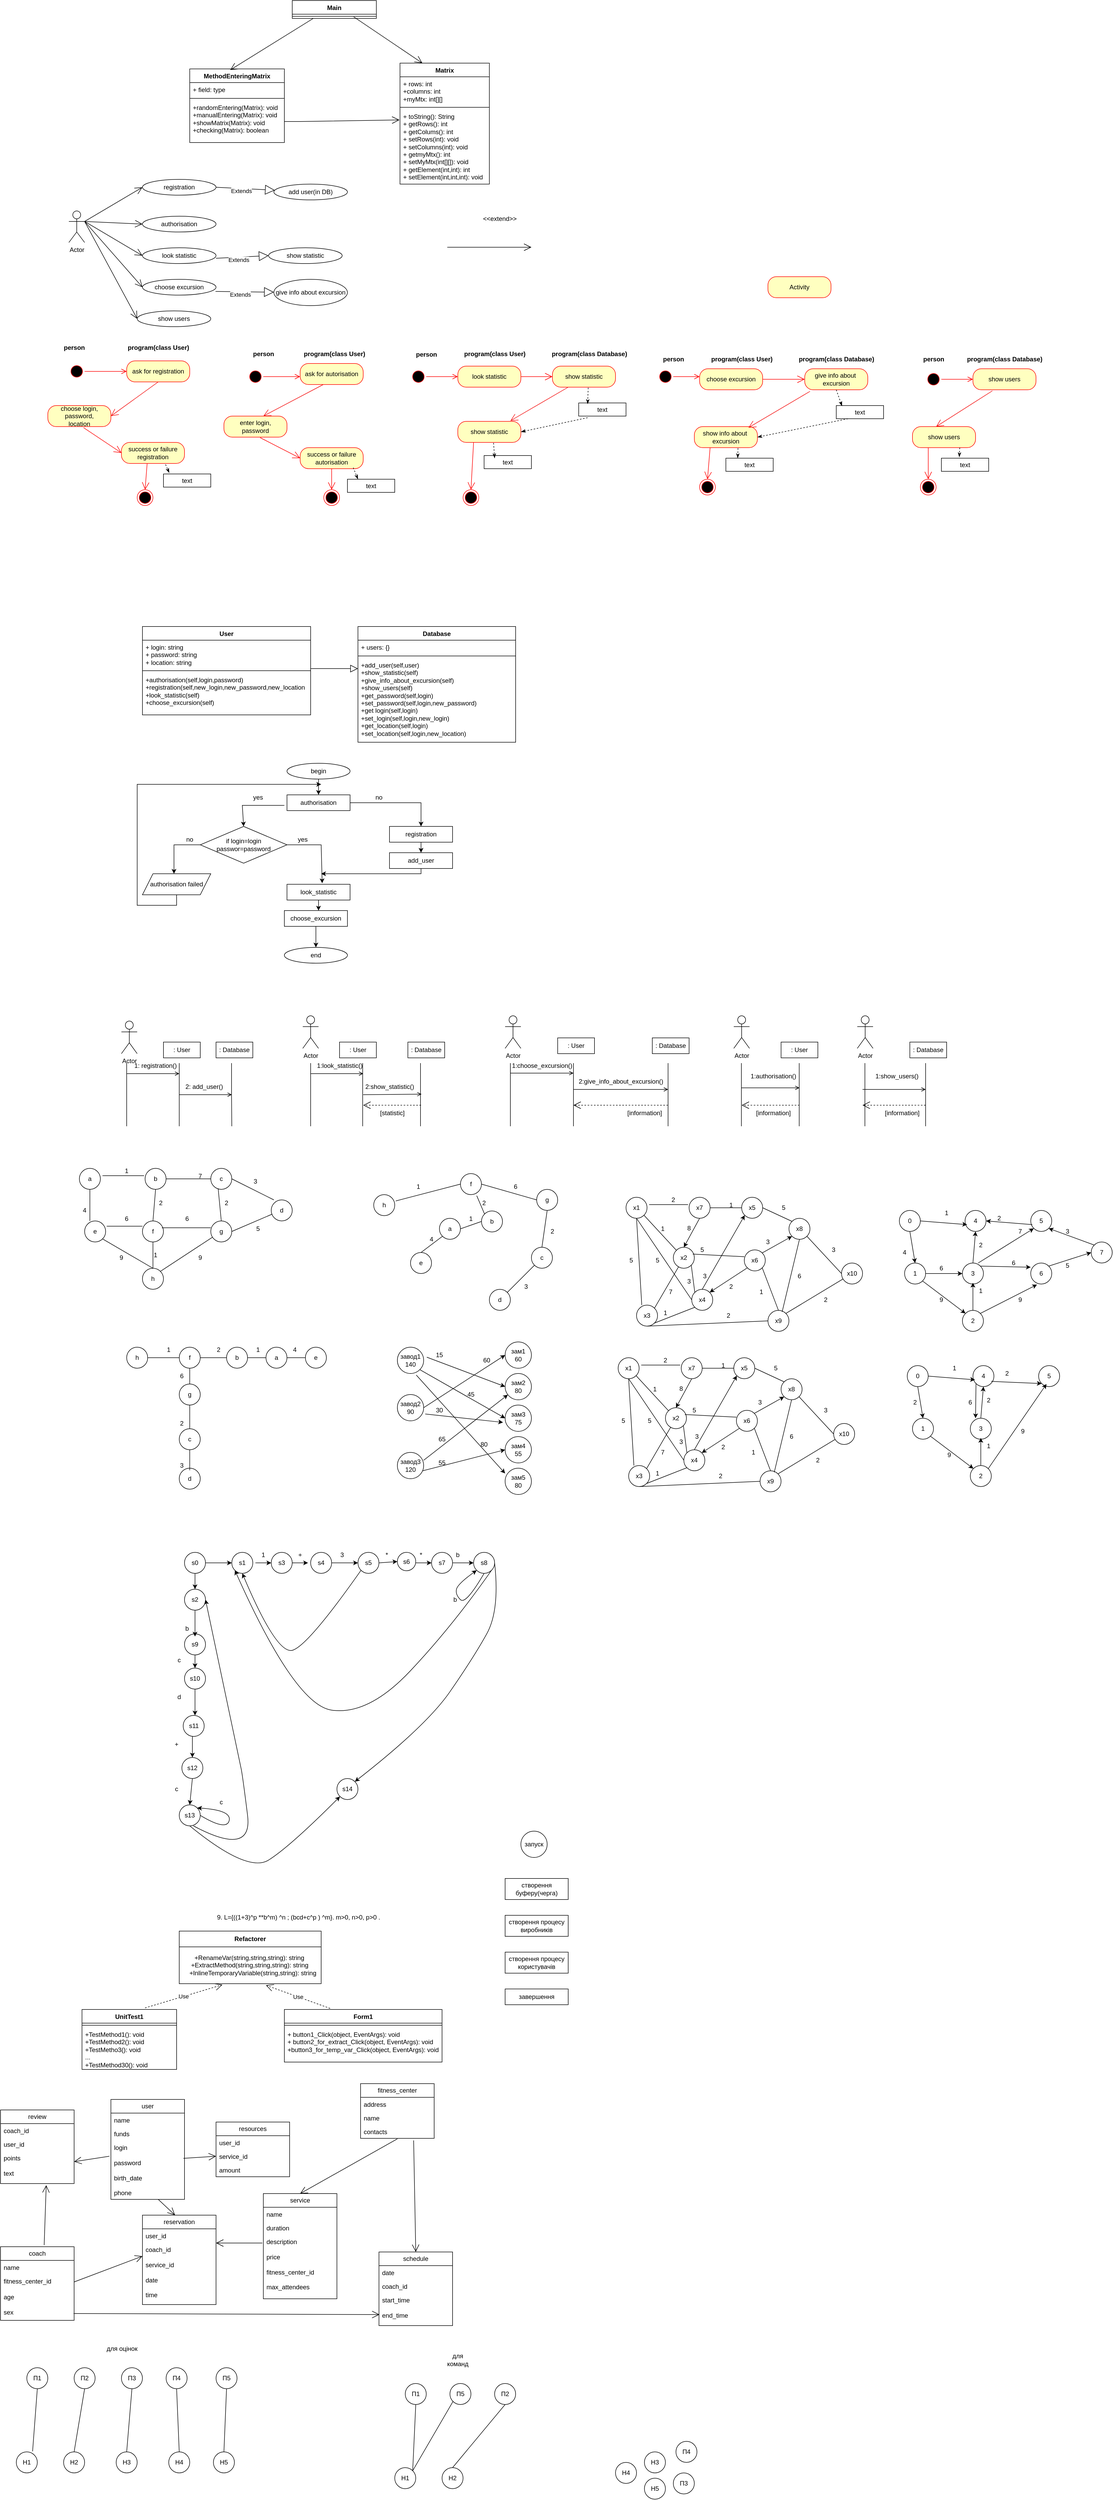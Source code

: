 <mxfile version="26.0.8">
  <diagram id="BptOMOonJFDbjRiL_tEQ" name="Page-1">
    <mxGraphModel dx="1378" dy="793" grid="1" gridSize="10" guides="1" tooltips="1" connect="1" arrows="1" fold="1" page="1" pageScale="1" pageWidth="1169" pageHeight="827" math="0" shadow="0">
      <root>
        <mxCell id="0" />
        <mxCell id="1" parent="0" />
        <mxCell id="zhgeAJGjvAQVOfTo32MG-1" value="Main" style="swimlane;fontStyle=1;align=center;verticalAlign=top;childLayout=stackLayout;horizontal=1;startSize=26;horizontalStack=0;resizeParent=1;resizeParentMax=0;resizeLast=0;collapsible=1;marginBottom=0;whiteSpace=wrap;html=1;" parent="1" vertex="1">
          <mxGeometry x="585" y="180" width="160" height="34" as="geometry" />
        </mxCell>
        <mxCell id="zhgeAJGjvAQVOfTo32MG-3" value="" style="line;strokeWidth=1;fillColor=none;align=left;verticalAlign=middle;spacingTop=-1;spacingLeft=3;spacingRight=3;rotatable=0;labelPosition=right;points=[];portConstraint=eastwest;strokeColor=inherit;" parent="zhgeAJGjvAQVOfTo32MG-1" vertex="1">
          <mxGeometry y="26" width="160" height="8" as="geometry" />
        </mxCell>
        <mxCell id="zhgeAJGjvAQVOfTo32MG-5" value="MethodEnteringMatrix" style="swimlane;fontStyle=1;align=center;verticalAlign=top;childLayout=stackLayout;horizontal=1;startSize=26;horizontalStack=0;resizeParent=1;resizeParentMax=0;resizeLast=0;collapsible=1;marginBottom=0;whiteSpace=wrap;html=1;" parent="1" vertex="1">
          <mxGeometry x="390" y="310" width="180" height="140" as="geometry" />
        </mxCell>
        <mxCell id="zhgeAJGjvAQVOfTo32MG-6" value="+ field: type" style="text;strokeColor=none;fillColor=none;align=left;verticalAlign=top;spacingLeft=4;spacingRight=4;overflow=hidden;rotatable=0;points=[[0,0.5],[1,0.5]];portConstraint=eastwest;whiteSpace=wrap;html=1;" parent="zhgeAJGjvAQVOfTo32MG-5" vertex="1">
          <mxGeometry y="26" width="180" height="26" as="geometry" />
        </mxCell>
        <mxCell id="zhgeAJGjvAQVOfTo32MG-7" value="" style="line;strokeWidth=1;fillColor=none;align=left;verticalAlign=middle;spacingTop=-1;spacingLeft=3;spacingRight=3;rotatable=0;labelPosition=right;points=[];portConstraint=eastwest;strokeColor=inherit;" parent="zhgeAJGjvAQVOfTo32MG-5" vertex="1">
          <mxGeometry y="52" width="180" height="8" as="geometry" />
        </mxCell>
        <mxCell id="zhgeAJGjvAQVOfTo32MG-8" value="+randomEntering(Matrix): void&lt;br&gt;+manualEntering(Matrix): void&lt;br&gt;&lt;span style=&quot;background-color: initial;&quot;&gt;+showMatrix(Matrix): void&lt;br&gt;+checking(Matrix): boolean&lt;br&gt;&lt;/span&gt;" style="text;strokeColor=none;fillColor=none;align=left;verticalAlign=top;spacingLeft=4;spacingRight=4;overflow=hidden;rotatable=0;points=[[0,0.5],[1,0.5]];portConstraint=eastwest;whiteSpace=wrap;html=1;" parent="zhgeAJGjvAQVOfTo32MG-5" vertex="1">
          <mxGeometry y="60" width="180" height="80" as="geometry" />
        </mxCell>
        <mxCell id="zhgeAJGjvAQVOfTo32MG-9" value="Matrix" style="swimlane;fontStyle=1;align=center;verticalAlign=top;childLayout=stackLayout;horizontal=1;startSize=26;horizontalStack=0;resizeParent=1;resizeParentMax=0;resizeLast=0;collapsible=1;marginBottom=0;whiteSpace=wrap;html=1;" parent="1" vertex="1">
          <mxGeometry x="790" y="299" width="170" height="230" as="geometry" />
        </mxCell>
        <mxCell id="zhgeAJGjvAQVOfTo32MG-10" value="+ rows: int&lt;br&gt;+columns: int&lt;br&gt;+myMtx: int[][]" style="text;strokeColor=none;fillColor=none;align=left;verticalAlign=top;spacingLeft=4;spacingRight=4;overflow=hidden;rotatable=0;points=[[0,0.5],[1,0.5]];portConstraint=eastwest;whiteSpace=wrap;html=1;" parent="zhgeAJGjvAQVOfTo32MG-9" vertex="1">
          <mxGeometry y="26" width="170" height="54" as="geometry" />
        </mxCell>
        <mxCell id="zhgeAJGjvAQVOfTo32MG-11" value="" style="line;strokeWidth=1;fillColor=none;align=left;verticalAlign=middle;spacingTop=-1;spacingLeft=3;spacingRight=3;rotatable=0;labelPosition=right;points=[];portConstraint=eastwest;strokeColor=inherit;" parent="zhgeAJGjvAQVOfTo32MG-9" vertex="1">
          <mxGeometry y="80" width="170" height="8" as="geometry" />
        </mxCell>
        <mxCell id="zhgeAJGjvAQVOfTo32MG-12" value="+ toString(): String&lt;br&gt;+ getRows(): int&lt;br&gt;+ getColums(): int&lt;br&gt;+ setRows(int): void&lt;br&gt;+ setColumns(int): void&lt;br&gt;+ getmyMtx(): int&lt;br&gt;+ setMyMtx(int[][]): void&lt;br&gt;+ getElement(int,int): int&lt;br&gt;+ setElement(int,int,int): void" style="text;strokeColor=none;fillColor=none;align=left;verticalAlign=top;spacingLeft=4;spacingRight=4;overflow=hidden;rotatable=0;points=[[0,0.5],[1,0.5]];portConstraint=eastwest;whiteSpace=wrap;html=1;" parent="zhgeAJGjvAQVOfTo32MG-9" vertex="1">
          <mxGeometry y="88" width="170" height="142" as="geometry" />
        </mxCell>
        <mxCell id="zhgeAJGjvAQVOfTo32MG-13" value="" style="endArrow=open;endFill=1;endSize=12;html=1;rounded=0;entryX=-0.006;entryY=0.141;entryDx=0;entryDy=0;entryPerimeter=0;" parent="1" target="zhgeAJGjvAQVOfTo32MG-12" edge="1">
          <mxGeometry width="160" relative="1" as="geometry">
            <mxPoint x="570" y="410" as="sourcePoint" />
            <mxPoint x="680" y="410" as="targetPoint" />
            <Array as="points">
              <mxPoint x="600" y="410" />
            </Array>
          </mxGeometry>
        </mxCell>
        <mxCell id="zhgeAJGjvAQVOfTo32MG-14" value="" style="endArrow=open;endFill=1;endSize=12;html=1;rounded=0;entryX=0.25;entryY=0;entryDx=0;entryDy=0;exitX=0.731;exitY=0.625;exitDx=0;exitDy=0;exitPerimeter=0;" parent="1" source="zhgeAJGjvAQVOfTo32MG-3" target="zhgeAJGjvAQVOfTo32MG-9" edge="1">
          <mxGeometry width="160" relative="1" as="geometry">
            <mxPoint x="710" y="220" as="sourcePoint" />
            <mxPoint x="1080" y="130" as="targetPoint" />
            <Array as="points" />
          </mxGeometry>
        </mxCell>
        <mxCell id="zhgeAJGjvAQVOfTo32MG-15" value="" style="endArrow=open;endFill=1;endSize=12;html=1;rounded=0;entryX=0.428;entryY=0.014;entryDx=0;entryDy=0;entryPerimeter=0;exitX=0.25;exitY=1;exitDx=0;exitDy=0;" parent="1" source="zhgeAJGjvAQVOfTo32MG-1" target="zhgeAJGjvAQVOfTo32MG-5" edge="1">
          <mxGeometry width="160" relative="1" as="geometry">
            <mxPoint x="460" y="230" as="sourcePoint" />
            <mxPoint x="620" y="230" as="targetPoint" />
            <Array as="points" />
          </mxGeometry>
        </mxCell>
        <mxCell id="1Cxm3_bF26BlQqhh6gpz-1" value="registration" style="ellipse;whiteSpace=wrap;html=1;" parent="1" vertex="1">
          <mxGeometry x="300" y="520" width="140" height="30" as="geometry" />
        </mxCell>
        <mxCell id="1Cxm3_bF26BlQqhh6gpz-2" value="Actor" style="shape=umlActor;verticalLabelPosition=bottom;verticalAlign=top;html=1;" parent="1" vertex="1">
          <mxGeometry x="160" y="580" width="30" height="60" as="geometry" />
        </mxCell>
        <mxCell id="1Cxm3_bF26BlQqhh6gpz-3" value="authorisation" style="ellipse;whiteSpace=wrap;html=1;" parent="1" vertex="1">
          <mxGeometry x="300" y="590" width="140" height="30" as="geometry" />
        </mxCell>
        <mxCell id="1Cxm3_bF26BlQqhh6gpz-4" value="look statistic" style="ellipse;whiteSpace=wrap;html=1;" parent="1" vertex="1">
          <mxGeometry x="300" y="650" width="140" height="30" as="geometry" />
        </mxCell>
        <mxCell id="1Cxm3_bF26BlQqhh6gpz-5" value="choose excursion" style="ellipse;whiteSpace=wrap;html=1;" parent="1" vertex="1">
          <mxGeometry x="300" y="710" width="140" height="30" as="geometry" />
        </mxCell>
        <mxCell id="1Cxm3_bF26BlQqhh6gpz-7" value="show statistic" style="ellipse;whiteSpace=wrap;html=1;" parent="1" vertex="1">
          <mxGeometry x="540" y="650" width="140" height="30" as="geometry" />
        </mxCell>
        <mxCell id="1Cxm3_bF26BlQqhh6gpz-8" value="give info about excursion" style="ellipse;whiteSpace=wrap;html=1;" parent="1" vertex="1">
          <mxGeometry x="550" y="710" width="140" height="50" as="geometry" />
        </mxCell>
        <mxCell id="1Cxm3_bF26BlQqhh6gpz-9" value="" style="endArrow=open;endFill=1;endSize=12;html=1;rounded=0;" parent="1" edge="1">
          <mxGeometry width="160" relative="1" as="geometry">
            <mxPoint x="880" y="649" as="sourcePoint" />
            <mxPoint x="1040" y="649" as="targetPoint" />
          </mxGeometry>
        </mxCell>
        <mxCell id="1Cxm3_bF26BlQqhh6gpz-12" value="&amp;lt;&amp;lt;extend&amp;gt;&amp;gt;" style="text;html=1;strokeColor=none;fillColor=none;align=center;verticalAlign=middle;whiteSpace=wrap;rounded=0;" parent="1" vertex="1">
          <mxGeometry x="950" y="580" width="60" height="30" as="geometry" />
        </mxCell>
        <mxCell id="1Cxm3_bF26BlQqhh6gpz-15" value="" style="endArrow=open;endFill=1;endSize=12;html=1;rounded=0;exitX=1;exitY=0.333;exitDx=0;exitDy=0;exitPerimeter=0;entryX=0;entryY=0.5;entryDx=0;entryDy=0;" parent="1" source="1Cxm3_bF26BlQqhh6gpz-2" target="1Cxm3_bF26BlQqhh6gpz-1" edge="1">
          <mxGeometry width="160" relative="1" as="geometry">
            <mxPoint x="220" y="560" as="sourcePoint" />
            <mxPoint x="380" y="560" as="targetPoint" />
          </mxGeometry>
        </mxCell>
        <mxCell id="1Cxm3_bF26BlQqhh6gpz-16" value="" style="endArrow=open;endFill=1;endSize=12;html=1;rounded=0;exitX=1;exitY=0.333;exitDx=0;exitDy=0;exitPerimeter=0;entryX=0;entryY=0.5;entryDx=0;entryDy=0;" parent="1" source="1Cxm3_bF26BlQqhh6gpz-2" target="1Cxm3_bF26BlQqhh6gpz-3" edge="1">
          <mxGeometry width="160" relative="1" as="geometry">
            <mxPoint x="220" y="610" as="sourcePoint" />
            <mxPoint x="380" y="610" as="targetPoint" />
          </mxGeometry>
        </mxCell>
        <mxCell id="1Cxm3_bF26BlQqhh6gpz-17" value="" style="endArrow=open;endFill=1;endSize=12;html=1;rounded=0;exitX=1;exitY=0.333;exitDx=0;exitDy=0;exitPerimeter=0;entryX=0;entryY=0.5;entryDx=0;entryDy=0;" parent="1" source="1Cxm3_bF26BlQqhh6gpz-2" target="1Cxm3_bF26BlQqhh6gpz-4" edge="1">
          <mxGeometry width="160" relative="1" as="geometry">
            <mxPoint x="230" y="650" as="sourcePoint" />
            <mxPoint x="390" y="650" as="targetPoint" />
          </mxGeometry>
        </mxCell>
        <mxCell id="1Cxm3_bF26BlQqhh6gpz-18" value="" style="endArrow=open;endFill=1;endSize=12;html=1;rounded=0;exitX=1;exitY=0.333;exitDx=0;exitDy=0;exitPerimeter=0;entryX=0;entryY=0.5;entryDx=0;entryDy=0;" parent="1" source="1Cxm3_bF26BlQqhh6gpz-2" target="1Cxm3_bF26BlQqhh6gpz-5" edge="1">
          <mxGeometry width="160" relative="1" as="geometry">
            <mxPoint x="220" y="650" as="sourcePoint" />
            <mxPoint x="299" y="717" as="targetPoint" />
          </mxGeometry>
        </mxCell>
        <mxCell id="1Cxm3_bF26BlQqhh6gpz-21" value="add user(in DB)" style="ellipse;whiteSpace=wrap;html=1;" parent="1" vertex="1">
          <mxGeometry x="550" y="529" width="140" height="30" as="geometry" />
        </mxCell>
        <mxCell id="1Cxm3_bF26BlQqhh6gpz-24" value="show users" style="ellipse;whiteSpace=wrap;html=1;" parent="1" vertex="1">
          <mxGeometry x="290" y="770" width="140" height="30" as="geometry" />
        </mxCell>
        <mxCell id="1Cxm3_bF26BlQqhh6gpz-25" value="" style="endArrow=open;endFill=1;endSize=12;html=1;rounded=0;exitX=1;exitY=0.333;exitDx=0;exitDy=0;exitPerimeter=0;entryX=0;entryY=0.5;entryDx=0;entryDy=0;" parent="1" source="1Cxm3_bF26BlQqhh6gpz-2" target="1Cxm3_bF26BlQqhh6gpz-24" edge="1">
          <mxGeometry width="160" relative="1" as="geometry">
            <mxPoint x="190" y="710" as="sourcePoint" />
            <mxPoint x="350" y="710" as="targetPoint" />
          </mxGeometry>
        </mxCell>
        <mxCell id="BzjJkFdiRaj5-xiYjQNt-1" value="" style="ellipse;html=1;shape=startState;fillColor=#000000;strokeColor=#ff0000;" parent="1" vertex="1">
          <mxGeometry x="160" y="870" width="30" height="30" as="geometry" />
        </mxCell>
        <mxCell id="BzjJkFdiRaj5-xiYjQNt-3" value="ask for registration" style="rounded=1;whiteSpace=wrap;html=1;arcSize=40;fontColor=#000000;fillColor=#ffffc0;strokeColor=#ff0000;" parent="1" vertex="1">
          <mxGeometry x="270" y="865" width="120" height="40" as="geometry" />
        </mxCell>
        <mxCell id="BzjJkFdiRaj5-xiYjQNt-5" value="Activity" style="rounded=1;whiteSpace=wrap;html=1;arcSize=40;fontColor=#000000;fillColor=#ffffc0;strokeColor=#ff0000;" parent="1" vertex="1">
          <mxGeometry x="1490" y="705" width="120" height="40" as="geometry" />
        </mxCell>
        <mxCell id="BzjJkFdiRaj5-xiYjQNt-7" value="" style="edgeStyle=orthogonalEdgeStyle;html=1;verticalAlign=bottom;endArrow=open;endSize=8;strokeColor=#ff0000;rounded=0;exitX=1;exitY=0.5;exitDx=0;exitDy=0;entryX=0;entryY=0.5;entryDx=0;entryDy=0;" parent="1" source="BzjJkFdiRaj5-xiYjQNt-1" target="BzjJkFdiRaj5-xiYjQNt-3" edge="1">
          <mxGeometry relative="1" as="geometry">
            <mxPoint x="330" y="850" as="targetPoint" />
            <mxPoint x="210" y="850" as="sourcePoint" />
            <Array as="points">
              <mxPoint x="230" y="885" />
              <mxPoint x="230" y="885" />
            </Array>
          </mxGeometry>
        </mxCell>
        <mxCell id="BzjJkFdiRaj5-xiYjQNt-8" value="program(class User)" style="text;align=center;fontStyle=1;verticalAlign=middle;spacingLeft=3;spacingRight=3;strokeColor=none;rotatable=0;points=[[0,0.5],[1,0.5]];portConstraint=eastwest;html=1;" parent="1" vertex="1">
          <mxGeometry x="290" y="827" width="80" height="26" as="geometry" />
        </mxCell>
        <mxCell id="BzjJkFdiRaj5-xiYjQNt-9" value="choose login,&lt;br&gt;password,&lt;br&gt;location" style="rounded=1;whiteSpace=wrap;html=1;arcSize=40;fontColor=#000000;fillColor=#ffffc0;strokeColor=#ff0000;" parent="1" vertex="1">
          <mxGeometry x="120" y="950" width="120" height="40" as="geometry" />
        </mxCell>
        <mxCell id="BzjJkFdiRaj5-xiYjQNt-12" value="" style="endArrow=open;endFill=1;endSize=12;html=1;rounded=0;exitX=0.5;exitY=1;exitDx=0;exitDy=0;entryX=1;entryY=0.5;entryDx=0;entryDy=0;strokeColor=#f41010;" parent="1" source="BzjJkFdiRaj5-xiYjQNt-3" target="BzjJkFdiRaj5-xiYjQNt-9" edge="1">
          <mxGeometry width="160" relative="1" as="geometry">
            <mxPoint x="330" y="970" as="sourcePoint" />
            <mxPoint x="490" y="970" as="targetPoint" />
            <Array as="points" />
          </mxGeometry>
        </mxCell>
        <mxCell id="BzjJkFdiRaj5-xiYjQNt-13" value="success or failure&lt;br&gt;registration" style="rounded=1;whiteSpace=wrap;html=1;arcSize=40;fontColor=#000000;fillColor=#ffffc0;strokeColor=#ff0000;" parent="1" vertex="1">
          <mxGeometry x="260" y="1020" width="120" height="40" as="geometry" />
        </mxCell>
        <mxCell id="BzjJkFdiRaj5-xiYjQNt-14" value="" style="endArrow=open;endFill=1;endSize=12;html=1;rounded=0;exitX=0.567;exitY=1.05;exitDx=0;exitDy=0;exitPerimeter=0;entryX=0;entryY=0.5;entryDx=0;entryDy=0;strokeColor=#FF0000;" parent="1" source="BzjJkFdiRaj5-xiYjQNt-9" target="BzjJkFdiRaj5-xiYjQNt-13" edge="1">
          <mxGeometry width="160" relative="1" as="geometry">
            <mxPoint x="170" y="1030" as="sourcePoint" />
            <mxPoint x="330" y="1030" as="targetPoint" />
          </mxGeometry>
        </mxCell>
        <mxCell id="BzjJkFdiRaj5-xiYjQNt-15" value="person" style="text;align=center;fontStyle=1;verticalAlign=middle;spacingLeft=3;spacingRight=3;strokeColor=none;rotatable=0;points=[[0,0.5],[1,0.5]];portConstraint=eastwest;html=1;" parent="1" vertex="1">
          <mxGeometry x="130" y="827" width="80" height="26" as="geometry" />
        </mxCell>
        <mxCell id="BzjJkFdiRaj5-xiYjQNt-16" value="" style="ellipse;html=1;shape=endState;fillColor=#000000;strokeColor=#ff0000;" parent="1" vertex="1">
          <mxGeometry x="290" y="1110" width="30" height="30" as="geometry" />
        </mxCell>
        <mxCell id="BzjJkFdiRaj5-xiYjQNt-17" value="" style="endArrow=open;endFill=1;endSize=12;html=1;rounded=0;exitX=0.408;exitY=1;exitDx=0;exitDy=0;exitPerimeter=0;entryX=0.5;entryY=0;entryDx=0;entryDy=0;strokeColor=#FF0000;" parent="1" source="BzjJkFdiRaj5-xiYjQNt-13" target="BzjJkFdiRaj5-xiYjQNt-16" edge="1">
          <mxGeometry width="160" relative="1" as="geometry">
            <mxPoint x="310" y="1080" as="sourcePoint" />
            <mxPoint x="382" y="1128" as="targetPoint" />
          </mxGeometry>
        </mxCell>
        <mxCell id="BzjJkFdiRaj5-xiYjQNt-18" value="" style="ellipse;html=1;shape=startState;fillColor=#000000;strokeColor=#ff0000;" parent="1" vertex="1">
          <mxGeometry x="500" y="880" width="30" height="30" as="geometry" />
        </mxCell>
        <mxCell id="BzjJkFdiRaj5-xiYjQNt-19" value="" style="edgeStyle=orthogonalEdgeStyle;html=1;verticalAlign=bottom;endArrow=open;endSize=8;strokeColor=#ff0000;rounded=0;" parent="1" source="BzjJkFdiRaj5-xiYjQNt-18" edge="1">
          <mxGeometry relative="1" as="geometry">
            <mxPoint x="600" y="895" as="targetPoint" />
          </mxGeometry>
        </mxCell>
        <mxCell id="BzjJkFdiRaj5-xiYjQNt-20" value="person" style="text;align=center;fontStyle=1;verticalAlign=middle;spacingLeft=3;spacingRight=3;strokeColor=none;rotatable=0;points=[[0,0.5],[1,0.5]];portConstraint=eastwest;html=1;" parent="1" vertex="1">
          <mxGeometry x="490" y="839" width="80" height="26" as="geometry" />
        </mxCell>
        <mxCell id="BzjJkFdiRaj5-xiYjQNt-21" value="program(class User)" style="text;align=center;fontStyle=1;verticalAlign=middle;spacingLeft=3;spacingRight=3;strokeColor=none;rotatable=0;points=[[0,0.5],[1,0.5]];portConstraint=eastwest;html=1;" parent="1" vertex="1">
          <mxGeometry x="625" y="839" width="80" height="26" as="geometry" />
        </mxCell>
        <mxCell id="BzjJkFdiRaj5-xiYjQNt-22" value="ask for autorisation" style="rounded=1;whiteSpace=wrap;html=1;arcSize=40;fontColor=#000000;fillColor=#ffffc0;strokeColor=#ff0000;" parent="1" vertex="1">
          <mxGeometry x="600" y="870" width="120" height="40" as="geometry" />
        </mxCell>
        <mxCell id="BzjJkFdiRaj5-xiYjQNt-23" value="enter login,&lt;br&gt;password" style="rounded=1;whiteSpace=wrap;html=1;arcSize=40;fontColor=#000000;fillColor=#ffffc0;strokeColor=#ff0000;" parent="1" vertex="1">
          <mxGeometry x="455" y="970" width="120" height="40" as="geometry" />
        </mxCell>
        <mxCell id="BzjJkFdiRaj5-xiYjQNt-24" value="" style="endArrow=open;endFill=1;endSize=12;html=1;rounded=0;exitX=0.367;exitY=1;exitDx=0;exitDy=0;strokeColor=#f41010;exitPerimeter=0;entryX=0.625;entryY=0;entryDx=0;entryDy=0;entryPerimeter=0;" parent="1" source="BzjJkFdiRaj5-xiYjQNt-22" target="BzjJkFdiRaj5-xiYjQNt-23" edge="1">
          <mxGeometry width="160" relative="1" as="geometry">
            <mxPoint x="620" y="940" as="sourcePoint" />
            <mxPoint x="539" y="967" as="targetPoint" />
            <Array as="points" />
          </mxGeometry>
        </mxCell>
        <mxCell id="BzjJkFdiRaj5-xiYjQNt-25" value="success or failure&lt;br&gt;autorisation" style="rounded=1;whiteSpace=wrap;html=1;arcSize=40;fontColor=#000000;fillColor=#ffffc0;strokeColor=#ff0000;" parent="1" vertex="1">
          <mxGeometry x="600" y="1030" width="120" height="40" as="geometry" />
        </mxCell>
        <mxCell id="BzjJkFdiRaj5-xiYjQNt-26" value="" style="endArrow=open;endFill=1;endSize=12;html=1;rounded=0;exitX=0.575;exitY=1.025;exitDx=0;exitDy=0;exitPerimeter=0;entryX=0;entryY=0.5;entryDx=0;entryDy=0;strokeColor=#FF0000;" parent="1" source="BzjJkFdiRaj5-xiYjQNt-23" target="BzjJkFdiRaj5-xiYjQNt-25" edge="1">
          <mxGeometry width="160" relative="1" as="geometry">
            <mxPoint x="540" y="1030" as="sourcePoint" />
            <mxPoint x="612" y="1078" as="targetPoint" />
          </mxGeometry>
        </mxCell>
        <mxCell id="BzjJkFdiRaj5-xiYjQNt-27" value="" style="ellipse;html=1;shape=endState;fillColor=#000000;strokeColor=#ff0000;" parent="1" vertex="1">
          <mxGeometry x="645" y="1110" width="30" height="30" as="geometry" />
        </mxCell>
        <mxCell id="BzjJkFdiRaj5-xiYjQNt-28" value="" style="endArrow=open;endFill=1;endSize=12;html=1;rounded=0;exitX=0.5;exitY=1;exitDx=0;exitDy=0;entryX=0.5;entryY=0;entryDx=0;entryDy=0;strokeColor=#FF0000;" parent="1" source="BzjJkFdiRaj5-xiYjQNt-25" target="BzjJkFdiRaj5-xiYjQNt-27" edge="1">
          <mxGeometry width="160" relative="1" as="geometry">
            <mxPoint x="650" y="1090" as="sourcePoint" />
            <mxPoint x="646" y="1140" as="targetPoint" />
          </mxGeometry>
        </mxCell>
        <mxCell id="BzjJkFdiRaj5-xiYjQNt-29" value="" style="ellipse;html=1;shape=startState;fillColor=#000000;strokeColor=#ff0000;" parent="1" vertex="1">
          <mxGeometry x="810" y="880" width="30" height="30" as="geometry" />
        </mxCell>
        <mxCell id="BzjJkFdiRaj5-xiYjQNt-30" value="" style="edgeStyle=orthogonalEdgeStyle;html=1;verticalAlign=bottom;endArrow=open;endSize=8;strokeColor=#ff0000;rounded=0;" parent="1" source="BzjJkFdiRaj5-xiYjQNt-29" edge="1">
          <mxGeometry relative="1" as="geometry">
            <mxPoint x="900" y="895" as="targetPoint" />
          </mxGeometry>
        </mxCell>
        <mxCell id="BzjJkFdiRaj5-xiYjQNt-31" value="person" style="text;align=center;fontStyle=1;verticalAlign=middle;spacingLeft=3;spacingRight=3;strokeColor=none;rotatable=0;points=[[0,0.5],[1,0.5]];portConstraint=eastwest;html=1;" parent="1" vertex="1">
          <mxGeometry x="800" y="840" width="80" height="26" as="geometry" />
        </mxCell>
        <mxCell id="BzjJkFdiRaj5-xiYjQNt-32" value="program(class User)" style="text;align=center;fontStyle=1;verticalAlign=middle;spacingLeft=3;spacingRight=3;strokeColor=none;rotatable=0;points=[[0,0.5],[1,0.5]];portConstraint=eastwest;html=1;" parent="1" vertex="1">
          <mxGeometry x="930" y="839" width="80" height="26" as="geometry" />
        </mxCell>
        <mxCell id="BzjJkFdiRaj5-xiYjQNt-33" value="program(class Database)" style="text;align=center;fontStyle=1;verticalAlign=middle;spacingLeft=3;spacingRight=3;strokeColor=none;rotatable=0;points=[[0,0.5],[1,0.5]];portConstraint=eastwest;html=1;" parent="1" vertex="1">
          <mxGeometry x="1110" y="839" width="80" height="26" as="geometry" />
        </mxCell>
        <mxCell id="BzjJkFdiRaj5-xiYjQNt-34" value="look statistic" style="rounded=1;whiteSpace=wrap;html=1;arcSize=40;fontColor=#000000;fillColor=#ffffc0;strokeColor=#ff0000;" parent="1" vertex="1">
          <mxGeometry x="900" y="875" width="120" height="40" as="geometry" />
        </mxCell>
        <mxCell id="BzjJkFdiRaj5-xiYjQNt-37" value="" style="endArrow=open;endFill=1;endSize=12;html=1;rounded=0;exitX=1;exitY=0.5;exitDx=0;exitDy=0;strokeColor=#FF0000;" parent="1" source="BzjJkFdiRaj5-xiYjQNt-34" edge="1">
          <mxGeometry width="160" relative="1" as="geometry">
            <mxPoint x="1050" y="890" as="sourcePoint" />
            <mxPoint x="1080" y="895" as="targetPoint" />
          </mxGeometry>
        </mxCell>
        <mxCell id="BzjJkFdiRaj5-xiYjQNt-38" value="show statistic" style="rounded=1;whiteSpace=wrap;html=1;arcSize=40;fontColor=#000000;fillColor=#ffffc0;strokeColor=#ff0000;" parent="1" vertex="1">
          <mxGeometry x="1080" y="875" width="120" height="40" as="geometry" />
        </mxCell>
        <mxCell id="BzjJkFdiRaj5-xiYjQNt-39" value="show statistic" style="rounded=1;whiteSpace=wrap;html=1;arcSize=40;fontColor=#000000;fillColor=#ffffc0;strokeColor=#ff0000;" parent="1" vertex="1">
          <mxGeometry x="900" y="980" width="120" height="40" as="geometry" />
        </mxCell>
        <mxCell id="BzjJkFdiRaj5-xiYjQNt-40" value="" style="endArrow=open;endFill=1;endSize=12;html=1;rounded=0;exitX=0.367;exitY=1;exitDx=0;exitDy=0;strokeColor=#f41010;exitPerimeter=0;entryX=0.833;entryY=-0.025;entryDx=0;entryDy=0;entryPerimeter=0;" parent="1" target="BzjJkFdiRaj5-xiYjQNt-39" edge="1">
          <mxGeometry width="160" relative="1" as="geometry">
            <mxPoint x="1110" y="915" as="sourcePoint" />
            <mxPoint x="1000" y="970" as="targetPoint" />
            <Array as="points" />
          </mxGeometry>
        </mxCell>
        <mxCell id="BzjJkFdiRaj5-xiYjQNt-41" value="text" style="html=1;whiteSpace=wrap;" parent="1" vertex="1">
          <mxGeometry x="1130" y="945" width="90" height="25" as="geometry" />
        </mxCell>
        <mxCell id="BzjJkFdiRaj5-xiYjQNt-42" value="" style="endArrow=classicThin;html=1;rounded=0;dashed=1;endFill=1;exitX=0.567;exitY=1.025;exitDx=0;exitDy=0;entryX=0.189;entryY=0.08;entryDx=0;entryDy=0;exitPerimeter=0;entryPerimeter=0;" parent="1" source="BzjJkFdiRaj5-xiYjQNt-38" target="BzjJkFdiRaj5-xiYjQNt-41" edge="1">
          <mxGeometry width="50" height="50" relative="1" as="geometry">
            <mxPoint x="1160" y="930" as="sourcePoint" />
            <mxPoint x="1235" y="930" as="targetPoint" />
          </mxGeometry>
        </mxCell>
        <mxCell id="BzjJkFdiRaj5-xiYjQNt-43" value="text" style="html=1;whiteSpace=wrap;" parent="1" vertex="1">
          <mxGeometry x="950" y="1045" width="90" height="25" as="geometry" />
        </mxCell>
        <mxCell id="BzjJkFdiRaj5-xiYjQNt-44" value="" style="endArrow=classicThin;html=1;rounded=0;dashed=1;endFill=1;exitX=0.567;exitY=1.025;exitDx=0;exitDy=0;exitPerimeter=0;" parent="1" source="BzjJkFdiRaj5-xiYjQNt-39" edge="1">
          <mxGeometry width="50" height="50" relative="1" as="geometry">
            <mxPoint x="970" y="1030" as="sourcePoint" />
            <mxPoint x="970" y="1050" as="targetPoint" />
          </mxGeometry>
        </mxCell>
        <mxCell id="BzjJkFdiRaj5-xiYjQNt-45" value="" style="ellipse;html=1;shape=endState;fillColor=#000000;strokeColor=#ff0000;" parent="1" vertex="1">
          <mxGeometry x="910" y="1110" width="30" height="30" as="geometry" />
        </mxCell>
        <mxCell id="BzjJkFdiRaj5-xiYjQNt-46" value="" style="endArrow=open;endFill=1;endSize=12;html=1;rounded=0;exitX=0.25;exitY=1;exitDx=0;exitDy=0;entryX=0.5;entryY=0;entryDx=0;entryDy=0;strokeColor=#FF0000;" parent="1" source="BzjJkFdiRaj5-xiYjQNt-39" target="BzjJkFdiRaj5-xiYjQNt-45" edge="1">
          <mxGeometry width="160" relative="1" as="geometry">
            <mxPoint x="900" y="1050" as="sourcePoint" />
            <mxPoint x="900" y="1090" as="targetPoint" />
          </mxGeometry>
        </mxCell>
        <mxCell id="BzjJkFdiRaj5-xiYjQNt-48" value="choose excursion" style="rounded=1;whiteSpace=wrap;html=1;arcSize=40;fontColor=#000000;fillColor=#ffffc0;strokeColor=#ff0000;" parent="1" vertex="1">
          <mxGeometry x="1360" y="880" width="120" height="40" as="geometry" />
        </mxCell>
        <mxCell id="BzjJkFdiRaj5-xiYjQNt-49" value="" style="ellipse;html=1;shape=startState;fillColor=#000000;strokeColor=#ff0000;" parent="1" vertex="1">
          <mxGeometry x="1280" y="880" width="30" height="30" as="geometry" />
        </mxCell>
        <mxCell id="BzjJkFdiRaj5-xiYjQNt-50" value="" style="edgeStyle=orthogonalEdgeStyle;html=1;verticalAlign=bottom;endArrow=open;endSize=8;strokeColor=#ff0000;rounded=0;" parent="1" source="BzjJkFdiRaj5-xiYjQNt-49" edge="1">
          <mxGeometry relative="1" as="geometry">
            <mxPoint x="1360" y="895" as="targetPoint" />
          </mxGeometry>
        </mxCell>
        <mxCell id="BzjJkFdiRaj5-xiYjQNt-51" value="person" style="text;align=center;fontStyle=1;verticalAlign=middle;spacingLeft=3;spacingRight=3;strokeColor=none;rotatable=0;points=[[0,0.5],[1,0.5]];portConstraint=eastwest;html=1;" parent="1" vertex="1">
          <mxGeometry x="1270" y="849" width="80" height="26" as="geometry" />
        </mxCell>
        <mxCell id="BzjJkFdiRaj5-xiYjQNt-52" value="program(class User)" style="text;align=center;fontStyle=1;verticalAlign=middle;spacingLeft=3;spacingRight=3;strokeColor=none;rotatable=0;points=[[0,0.5],[1,0.5]];portConstraint=eastwest;html=1;" parent="1" vertex="1">
          <mxGeometry x="1400" y="849" width="80" height="26" as="geometry" />
        </mxCell>
        <mxCell id="BzjJkFdiRaj5-xiYjQNt-53" value="program(class Database)" style="text;align=center;fontStyle=1;verticalAlign=middle;spacingLeft=3;spacingRight=3;strokeColor=none;rotatable=0;points=[[0,0.5],[1,0.5]];portConstraint=eastwest;html=1;" parent="1" vertex="1">
          <mxGeometry x="1580" y="849" width="80" height="26" as="geometry" />
        </mxCell>
        <mxCell id="BzjJkFdiRaj5-xiYjQNt-54" value="give info about&amp;nbsp;&lt;br&gt;excursion" style="rounded=1;whiteSpace=wrap;html=1;arcSize=40;fontColor=#000000;fillColor=#ffffc0;strokeColor=#ff0000;" parent="1" vertex="1">
          <mxGeometry x="1560" y="880" width="120" height="40" as="geometry" />
        </mxCell>
        <mxCell id="BzjJkFdiRaj5-xiYjQNt-55" value="" style="endArrow=open;endFill=1;endSize=12;html=1;rounded=0;exitX=1;exitY=0.5;exitDx=0;exitDy=0;strokeColor=#FF0000;entryX=0;entryY=0.5;entryDx=0;entryDy=0;" parent="1" source="BzjJkFdiRaj5-xiYjQNt-48" target="BzjJkFdiRaj5-xiYjQNt-54" edge="1">
          <mxGeometry width="160" relative="1" as="geometry">
            <mxPoint x="1510" y="910" as="sourcePoint" />
            <mxPoint x="1570" y="910" as="targetPoint" />
          </mxGeometry>
        </mxCell>
        <mxCell id="BzjJkFdiRaj5-xiYjQNt-56" value="text" style="html=1;whiteSpace=wrap;" parent="1" vertex="1">
          <mxGeometry x="1620" y="950" width="90" height="25" as="geometry" />
        </mxCell>
        <mxCell id="BzjJkFdiRaj5-xiYjQNt-57" value="" style="endArrow=classicThin;html=1;rounded=0;dashed=1;endFill=1;exitX=0.5;exitY=1;exitDx=0;exitDy=0;entryX=0.122;entryY=0.04;entryDx=0;entryDy=0;entryPerimeter=0;" parent="1" source="BzjJkFdiRaj5-xiYjQNt-54" target="BzjJkFdiRaj5-xiYjQNt-56" edge="1">
          <mxGeometry width="50" height="50" relative="1" as="geometry">
            <mxPoint x="1620" y="930" as="sourcePoint" />
            <mxPoint x="1619" y="961" as="targetPoint" />
          </mxGeometry>
        </mxCell>
        <mxCell id="BzjJkFdiRaj5-xiYjQNt-58" value="" style="endArrow=classicThin;html=1;rounded=0;dashed=1;endFill=1;exitX=0.189;exitY=1.12;exitDx=0;exitDy=0;entryX=1;entryY=0.5;entryDx=0;entryDy=0;exitPerimeter=0;" parent="1" source="BzjJkFdiRaj5-xiYjQNt-41" target="BzjJkFdiRaj5-xiYjQNt-39" edge="1">
          <mxGeometry width="50" height="50" relative="1" as="geometry">
            <mxPoint x="1060" y="1000" as="sourcePoint" />
            <mxPoint x="1059" y="1031" as="targetPoint" />
          </mxGeometry>
        </mxCell>
        <mxCell id="BzjJkFdiRaj5-xiYjQNt-59" value="" style="endArrow=classicThin;html=1;rounded=0;dashed=1;endFill=1;exitX=0.25;exitY=1;exitDx=0;exitDy=0;entryX=1;entryY=0.5;entryDx=0;entryDy=0;" parent="1" source="BzjJkFdiRaj5-xiYjQNt-56" target="BzjJkFdiRaj5-xiYjQNt-60" edge="1">
          <mxGeometry width="50" height="50" relative="1" as="geometry">
            <mxPoint x="1580" y="1020" as="sourcePoint" />
            <mxPoint x="1579" y="1051" as="targetPoint" />
          </mxGeometry>
        </mxCell>
        <mxCell id="BzjJkFdiRaj5-xiYjQNt-60" value="show info about&amp;nbsp;&lt;br&gt;excursion" style="rounded=1;whiteSpace=wrap;html=1;arcSize=40;fontColor=#000000;fillColor=#ffffc0;strokeColor=#ff0000;" parent="1" vertex="1">
          <mxGeometry x="1350" y="990" width="120" height="40" as="geometry" />
        </mxCell>
        <mxCell id="BzjJkFdiRaj5-xiYjQNt-61" value="" style="endArrow=open;endFill=1;endSize=12;html=1;rounded=0;exitX=0.083;exitY=1.075;exitDx=0;exitDy=0;strokeColor=#f41010;exitPerimeter=0;entryX=0.858;entryY=0.05;entryDx=0;entryDy=0;entryPerimeter=0;" parent="1" source="BzjJkFdiRaj5-xiYjQNt-54" target="BzjJkFdiRaj5-xiYjQNt-60" edge="1">
          <mxGeometry width="160" relative="1" as="geometry">
            <mxPoint x="1500" y="970" as="sourcePoint" />
            <mxPoint x="1390" y="1034" as="targetPoint" />
            <Array as="points" />
          </mxGeometry>
        </mxCell>
        <mxCell id="BzjJkFdiRaj5-xiYjQNt-63" value="text" style="html=1;whiteSpace=wrap;" parent="1" vertex="1">
          <mxGeometry x="1410" y="1050" width="90" height="25" as="geometry" />
        </mxCell>
        <mxCell id="BzjJkFdiRaj5-xiYjQNt-64" value="" style="endArrow=classicThin;html=1;rounded=0;dashed=1;endFill=1;exitX=0.692;exitY=1.025;exitDx=0;exitDy=0;entryX=0.25;entryY=0;entryDx=0;entryDy=0;exitPerimeter=0;" parent="1" source="BzjJkFdiRaj5-xiYjQNt-60" target="BzjJkFdiRaj5-xiYjQNt-63" edge="1">
          <mxGeometry width="50" height="50" relative="1" as="geometry">
            <mxPoint x="1420" y="1040" as="sourcePoint" />
            <mxPoint x="1422" y="1069" as="targetPoint" />
          </mxGeometry>
        </mxCell>
        <mxCell id="BzjJkFdiRaj5-xiYjQNt-65" value="" style="ellipse;html=1;shape=endState;fillColor=#000000;strokeColor=#ff0000;" parent="1" vertex="1">
          <mxGeometry x="1360" y="1090" width="30" height="30" as="geometry" />
        </mxCell>
        <mxCell id="BzjJkFdiRaj5-xiYjQNt-66" value="" style="endArrow=open;endFill=1;endSize=12;html=1;rounded=0;exitX=0.25;exitY=1;exitDx=0;exitDy=0;entryX=0.5;entryY=0;entryDx=0;entryDy=0;strokeColor=#FF0000;" parent="1" source="BzjJkFdiRaj5-xiYjQNt-60" target="BzjJkFdiRaj5-xiYjQNt-65" edge="1">
          <mxGeometry width="160" relative="1" as="geometry">
            <mxPoint x="1360" y="1060" as="sourcePoint" />
            <mxPoint x="1355" y="1150" as="targetPoint" />
          </mxGeometry>
        </mxCell>
        <mxCell id="BzjJkFdiRaj5-xiYjQNt-67" value="" style="ellipse;html=1;shape=startState;fillColor=#000000;strokeColor=#ff0000;" parent="1" vertex="1">
          <mxGeometry x="1790" y="885" width="30" height="30" as="geometry" />
        </mxCell>
        <mxCell id="BzjJkFdiRaj5-xiYjQNt-68" value="" style="edgeStyle=orthogonalEdgeStyle;html=1;verticalAlign=bottom;endArrow=open;endSize=8;strokeColor=#ff0000;rounded=0;" parent="1" source="BzjJkFdiRaj5-xiYjQNt-67" edge="1">
          <mxGeometry relative="1" as="geometry">
            <mxPoint x="1880" y="900" as="targetPoint" />
          </mxGeometry>
        </mxCell>
        <mxCell id="BzjJkFdiRaj5-xiYjQNt-69" value="person" style="text;align=center;fontStyle=1;verticalAlign=middle;spacingLeft=3;spacingRight=3;strokeColor=none;rotatable=0;points=[[0,0.5],[1,0.5]];portConstraint=eastwest;html=1;" parent="1" vertex="1">
          <mxGeometry x="1765" y="849" width="80" height="26" as="geometry" />
        </mxCell>
        <mxCell id="BzjJkFdiRaj5-xiYjQNt-70" value="show users" style="rounded=1;whiteSpace=wrap;html=1;arcSize=40;fontColor=#000000;fillColor=#ffffc0;strokeColor=#ff0000;" parent="1" vertex="1">
          <mxGeometry x="1880" y="880" width="120" height="40" as="geometry" />
        </mxCell>
        <mxCell id="BzjJkFdiRaj5-xiYjQNt-71" value="program(class Database)" style="text;align=center;fontStyle=1;verticalAlign=middle;spacingLeft=3;spacingRight=3;strokeColor=none;rotatable=0;points=[[0,0.5],[1,0.5]];portConstraint=eastwest;html=1;" parent="1" vertex="1">
          <mxGeometry x="1900" y="849" width="80" height="26" as="geometry" />
        </mxCell>
        <mxCell id="BzjJkFdiRaj5-xiYjQNt-72" value="show users" style="rounded=1;whiteSpace=wrap;html=1;arcSize=40;fontColor=#000000;fillColor=#ffffc0;strokeColor=#ff0000;" parent="1" vertex="1">
          <mxGeometry x="1765" y="990" width="120" height="40" as="geometry" />
        </mxCell>
        <mxCell id="BzjJkFdiRaj5-xiYjQNt-73" value="" style="endArrow=open;endFill=1;endSize=12;html=1;rounded=0;strokeColor=#f41010;exitX=0.308;exitY=1.05;exitDx=0;exitDy=0;exitPerimeter=0;" parent="1" source="BzjJkFdiRaj5-xiYjQNt-70" edge="1">
          <mxGeometry width="160" relative="1" as="geometry">
            <mxPoint x="1860" y="950" as="sourcePoint" />
            <mxPoint x="1810" y="990" as="targetPoint" />
            <Array as="points" />
          </mxGeometry>
        </mxCell>
        <mxCell id="BzjJkFdiRaj5-xiYjQNt-74" value="text" style="html=1;whiteSpace=wrap;" parent="1" vertex="1">
          <mxGeometry x="1820" y="1050" width="90" height="25" as="geometry" />
        </mxCell>
        <mxCell id="BzjJkFdiRaj5-xiYjQNt-75" value="" style="endArrow=classicThin;html=1;rounded=0;dashed=1;endFill=1;exitX=0.75;exitY=1;exitDx=0;exitDy=0;entryX=0.378;entryY=-0.08;entryDx=0;entryDy=0;entryPerimeter=0;" parent="1" source="BzjJkFdiRaj5-xiYjQNt-72" target="BzjJkFdiRaj5-xiYjQNt-74" edge="1">
          <mxGeometry width="50" height="50" relative="1" as="geometry">
            <mxPoint x="1810" y="1040" as="sourcePoint" />
            <mxPoint x="1810" y="1059" as="targetPoint" />
          </mxGeometry>
        </mxCell>
        <mxCell id="BzjJkFdiRaj5-xiYjQNt-76" value="" style="ellipse;html=1;shape=endState;fillColor=#000000;strokeColor=#ff0000;" parent="1" vertex="1">
          <mxGeometry x="1780" y="1090" width="30" height="30" as="geometry" />
        </mxCell>
        <mxCell id="BzjJkFdiRaj5-xiYjQNt-77" value="" style="endArrow=open;endFill=1;endSize=12;html=1;rounded=0;exitX=0.25;exitY=1;exitDx=0;exitDy=0;entryX=0.5;entryY=0;entryDx=0;entryDy=0;strokeColor=#FF0000;" parent="1" source="BzjJkFdiRaj5-xiYjQNt-72" target="BzjJkFdiRaj5-xiYjQNt-76" edge="1">
          <mxGeometry width="160" relative="1" as="geometry">
            <mxPoint x="1790" y="1060" as="sourcePoint" />
            <mxPoint x="1785" y="1120" as="targetPoint" />
          </mxGeometry>
        </mxCell>
        <mxCell id="BzjJkFdiRaj5-xiYjQNt-78" value="text" style="html=1;whiteSpace=wrap;" parent="1" vertex="1">
          <mxGeometry x="340" y="1080" width="90" height="25" as="geometry" />
        </mxCell>
        <mxCell id="BzjJkFdiRaj5-xiYjQNt-79" value="" style="endArrow=classicThin;html=1;rounded=0;dashed=1;endFill=1;exitX=0.7;exitY=1.05;exitDx=0;exitDy=0;exitPerimeter=0;entryX=0.122;entryY=-0.08;entryDx=0;entryDy=0;entryPerimeter=0;" parent="1" source="BzjJkFdiRaj5-xiYjQNt-13" target="BzjJkFdiRaj5-xiYjQNt-78" edge="1">
          <mxGeometry width="50" height="50" relative="1" as="geometry">
            <mxPoint x="400" y="1060" as="sourcePoint" />
            <mxPoint x="402" y="1089" as="targetPoint" />
          </mxGeometry>
        </mxCell>
        <mxCell id="BzjJkFdiRaj5-xiYjQNt-80" value="" style="endArrow=classicThin;html=1;rounded=0;dashed=1;endFill=1;exitX=0.842;exitY=0.95;exitDx=0;exitDy=0;exitPerimeter=0;" parent="1" source="BzjJkFdiRaj5-xiYjQNt-25" edge="1">
          <mxGeometry width="50" height="50" relative="1" as="geometry">
            <mxPoint x="730" y="1100" as="sourcePoint" />
            <mxPoint x="710" y="1090" as="targetPoint" />
          </mxGeometry>
        </mxCell>
        <mxCell id="BzjJkFdiRaj5-xiYjQNt-81" value="text" style="html=1;whiteSpace=wrap;" parent="1" vertex="1">
          <mxGeometry x="690" y="1090" width="90" height="25" as="geometry" />
        </mxCell>
        <mxCell id="BzjJkFdiRaj5-xiYjQNt-82" value="User" style="swimlane;fontStyle=1;align=center;verticalAlign=top;childLayout=stackLayout;horizontal=1;startSize=26;horizontalStack=0;resizeParent=1;resizeParentMax=0;resizeLast=0;collapsible=1;marginBottom=0;whiteSpace=wrap;html=1;" parent="1" vertex="1">
          <mxGeometry x="300" y="1370" width="320" height="168" as="geometry" />
        </mxCell>
        <mxCell id="BzjJkFdiRaj5-xiYjQNt-83" value="+ login: string&lt;br&gt;+ password: string&lt;br&gt;+ location: string" style="text;strokeColor=none;fillColor=none;align=left;verticalAlign=top;spacingLeft=4;spacingRight=4;overflow=hidden;rotatable=0;points=[[0,0.5],[1,0.5]];portConstraint=eastwest;whiteSpace=wrap;html=1;" parent="BzjJkFdiRaj5-xiYjQNt-82" vertex="1">
          <mxGeometry y="26" width="320" height="54" as="geometry" />
        </mxCell>
        <mxCell id="BzjJkFdiRaj5-xiYjQNt-84" value="" style="line;strokeWidth=1;fillColor=none;align=left;verticalAlign=middle;spacingTop=-1;spacingLeft=3;spacingRight=3;rotatable=0;labelPosition=right;points=[];portConstraint=eastwest;strokeColor=inherit;" parent="BzjJkFdiRaj5-xiYjQNt-82" vertex="1">
          <mxGeometry y="80" width="320" height="8" as="geometry" />
        </mxCell>
        <mxCell id="BzjJkFdiRaj5-xiYjQNt-85" value="+authorisation(self,login,password)&lt;br&gt;+registration(self,new_login,new_password,new_location&lt;br&gt;&lt;span style=&quot;background-color: initial;&quot;&gt;+look_statistic(self)&lt;br&gt;+choose_excursion(self)&lt;br&gt;&lt;/span&gt;" style="text;strokeColor=none;fillColor=none;align=left;verticalAlign=top;spacingLeft=4;spacingRight=4;overflow=hidden;rotatable=0;points=[[0,0.5],[1,0.5]];portConstraint=eastwest;whiteSpace=wrap;html=1;" parent="BzjJkFdiRaj5-xiYjQNt-82" vertex="1">
          <mxGeometry y="88" width="320" height="80" as="geometry" />
        </mxCell>
        <mxCell id="BzjJkFdiRaj5-xiYjQNt-86" value="Database" style="swimlane;fontStyle=1;align=center;verticalAlign=top;childLayout=stackLayout;horizontal=1;startSize=26;horizontalStack=0;resizeParent=1;resizeParentMax=0;resizeLast=0;collapsible=1;marginBottom=0;whiteSpace=wrap;html=1;" parent="1" vertex="1">
          <mxGeometry x="710" y="1370" width="300" height="220" as="geometry" />
        </mxCell>
        <mxCell id="BzjJkFdiRaj5-xiYjQNt-87" value="+ users: {}" style="text;strokeColor=none;fillColor=none;align=left;verticalAlign=top;spacingLeft=4;spacingRight=4;overflow=hidden;rotatable=0;points=[[0,0.5],[1,0.5]];portConstraint=eastwest;whiteSpace=wrap;html=1;" parent="BzjJkFdiRaj5-xiYjQNt-86" vertex="1">
          <mxGeometry y="26" width="300" height="26" as="geometry" />
        </mxCell>
        <mxCell id="BzjJkFdiRaj5-xiYjQNt-88" value="" style="line;strokeWidth=1;fillColor=none;align=left;verticalAlign=middle;spacingTop=-1;spacingLeft=3;spacingRight=3;rotatable=0;labelPosition=right;points=[];portConstraint=eastwest;strokeColor=inherit;" parent="BzjJkFdiRaj5-xiYjQNt-86" vertex="1">
          <mxGeometry y="52" width="300" height="8" as="geometry" />
        </mxCell>
        <mxCell id="BzjJkFdiRaj5-xiYjQNt-89" value="+add_user(self,user)&lt;br&gt;+show_statistic(self)&lt;span style=&quot;background-color: initial;&quot;&gt;&lt;br&gt;+give_info_about_excursion(self)&lt;br&gt;+show_users(self)&lt;br&gt;+get_password(self,login)&lt;br&gt;+set_password(self,login,new_password)&lt;br&gt;+get login(self,login)&lt;br&gt;+set_login(self,login,new_login)&lt;br&gt;+get_location(self,login)&lt;br&gt;+set_location(self,login,new_location)&lt;br&gt;&lt;/span&gt;" style="text;strokeColor=none;fillColor=none;align=left;verticalAlign=top;spacingLeft=4;spacingRight=4;overflow=hidden;rotatable=0;points=[[0,0.5],[1,0.5]];portConstraint=eastwest;whiteSpace=wrap;html=1;" parent="BzjJkFdiRaj5-xiYjQNt-86" vertex="1">
          <mxGeometry y="60" width="300" height="160" as="geometry" />
        </mxCell>
        <mxCell id="xaxZM0akV4yLq5l-uZT_-1" value="" style="endArrow=block;endFill=0;endSize=12;html=1;rounded=0;" parent="1" edge="1">
          <mxGeometry width="160" relative="1" as="geometry">
            <mxPoint x="620" y="1450" as="sourcePoint" />
            <mxPoint x="710" y="1450" as="targetPoint" />
          </mxGeometry>
        </mxCell>
        <mxCell id="xaxZM0akV4yLq5l-uZT_-2" value="begin" style="ellipse;whiteSpace=wrap;html=1;" parent="1" vertex="1">
          <mxGeometry x="575" y="1630" width="120" height="30" as="geometry" />
        </mxCell>
        <mxCell id="xaxZM0akV4yLq5l-uZT_-3" value="end" style="ellipse;whiteSpace=wrap;html=1;" parent="1" vertex="1">
          <mxGeometry x="570" y="1980" width="120" height="30" as="geometry" />
        </mxCell>
        <mxCell id="xaxZM0akV4yLq5l-uZT_-4" value="authorisation" style="rounded=0;whiteSpace=wrap;html=1;" parent="1" vertex="1">
          <mxGeometry x="575" y="1690" width="120" height="30" as="geometry" />
        </mxCell>
        <mxCell id="xaxZM0akV4yLq5l-uZT_-5" value="" style="endArrow=classic;html=1;rounded=0;exitX=0.5;exitY=1;exitDx=0;exitDy=0;entryX=0.5;entryY=0;entryDx=0;entryDy=0;" parent="1" source="xaxZM0akV4yLq5l-uZT_-2" target="xaxZM0akV4yLq5l-uZT_-4" edge="1">
          <mxGeometry width="50" height="50" relative="1" as="geometry">
            <mxPoint x="680" y="1590" as="sourcePoint" />
            <mxPoint x="730" y="1540" as="targetPoint" />
          </mxGeometry>
        </mxCell>
        <mxCell id="xaxZM0akV4yLq5l-uZT_-6" value="if login=login&lt;br&gt;passwor=password" style="rhombus;whiteSpace=wrap;html=1;" parent="1" vertex="1">
          <mxGeometry x="410" y="1750" width="165" height="70" as="geometry" />
        </mxCell>
        <mxCell id="xaxZM0akV4yLq5l-uZT_-7" value="authorisation failed" style="shape=parallelogram;perimeter=parallelogramPerimeter;whiteSpace=wrap;html=1;fixedSize=1;" parent="1" vertex="1">
          <mxGeometry x="300" y="1840" width="130" height="40" as="geometry" />
        </mxCell>
        <mxCell id="xaxZM0akV4yLq5l-uZT_-8" value="look_statistic" style="rounded=0;whiteSpace=wrap;html=1;" parent="1" vertex="1">
          <mxGeometry x="575" y="1860" width="120" height="30" as="geometry" />
        </mxCell>
        <mxCell id="xaxZM0akV4yLq5l-uZT_-9" value="choose_excursion" style="rounded=0;whiteSpace=wrap;html=1;" parent="1" vertex="1">
          <mxGeometry x="570" y="1910" width="120" height="30" as="geometry" />
        </mxCell>
        <mxCell id="xaxZM0akV4yLq5l-uZT_-10" value="registration" style="rounded=0;whiteSpace=wrap;html=1;" parent="1" vertex="1">
          <mxGeometry x="770" y="1750" width="120" height="30" as="geometry" />
        </mxCell>
        <mxCell id="xaxZM0akV4yLq5l-uZT_-11" value="add_user" style="rounded=0;whiteSpace=wrap;html=1;" parent="1" vertex="1">
          <mxGeometry x="770" y="1800" width="120" height="30" as="geometry" />
        </mxCell>
        <mxCell id="xaxZM0akV4yLq5l-uZT_-12" value="" style="endArrow=classic;html=1;rounded=0;entryX=0.5;entryY=0;entryDx=0;entryDy=0;exitX=0.5;exitY=1;exitDx=0;exitDy=0;" parent="1" source="xaxZM0akV4yLq5l-uZT_-9" target="xaxZM0akV4yLq5l-uZT_-3" edge="1">
          <mxGeometry width="50" height="50" relative="1" as="geometry">
            <mxPoint x="630" y="1960" as="sourcePoint" />
            <mxPoint x="620" y="1970" as="targetPoint" />
          </mxGeometry>
        </mxCell>
        <mxCell id="xaxZM0akV4yLq5l-uZT_-13" value="" style="endArrow=classic;html=1;rounded=0;entryX=0.5;entryY=0;entryDx=0;entryDy=0;" parent="1" target="xaxZM0akV4yLq5l-uZT_-6" edge="1">
          <mxGeometry width="50" height="50" relative="1" as="geometry">
            <mxPoint x="570" y="1710" as="sourcePoint" />
            <mxPoint x="500" y="1740" as="targetPoint" />
            <Array as="points">
              <mxPoint x="490" y="1710" />
            </Array>
          </mxGeometry>
        </mxCell>
        <mxCell id="xaxZM0akV4yLq5l-uZT_-14" value="" style="endArrow=classic;html=1;rounded=0;exitX=1;exitY=0.5;exitDx=0;exitDy=0;entryX=0.5;entryY=0;entryDx=0;entryDy=0;" parent="1" source="xaxZM0akV4yLq5l-uZT_-4" target="xaxZM0akV4yLq5l-uZT_-10" edge="1">
          <mxGeometry width="50" height="50" relative="1" as="geometry">
            <mxPoint x="730" y="1720" as="sourcePoint" />
            <mxPoint x="730" y="1740" as="targetPoint" />
            <Array as="points">
              <mxPoint x="830" y="1705" />
            </Array>
          </mxGeometry>
        </mxCell>
        <mxCell id="xaxZM0akV4yLq5l-uZT_-15" value="" style="endArrow=classic;html=1;rounded=0;exitX=0;exitY=0.5;exitDx=0;exitDy=0;" parent="1" source="xaxZM0akV4yLq5l-uZT_-6" edge="1">
          <mxGeometry width="50" height="50" relative="1" as="geometry">
            <mxPoint x="370" y="1810" as="sourcePoint" />
            <mxPoint x="360" y="1840" as="targetPoint" />
            <Array as="points">
              <mxPoint x="360" y="1785" />
            </Array>
          </mxGeometry>
        </mxCell>
        <mxCell id="xaxZM0akV4yLq5l-uZT_-16" value="" style="endArrow=classic;html=1;rounded=0;exitX=1;exitY=0.5;exitDx=0;exitDy=0;entryX=0.558;entryY=-0.067;entryDx=0;entryDy=0;entryPerimeter=0;" parent="1" source="xaxZM0akV4yLq5l-uZT_-6" target="xaxZM0akV4yLq5l-uZT_-8" edge="1">
          <mxGeometry width="50" height="50" relative="1" as="geometry">
            <mxPoint x="600" y="1810" as="sourcePoint" />
            <mxPoint x="600" y="1830" as="targetPoint" />
            <Array as="points">
              <mxPoint x="640" y="1785" />
            </Array>
          </mxGeometry>
        </mxCell>
        <mxCell id="xaxZM0akV4yLq5l-uZT_-17" value="" style="endArrow=classic;html=1;rounded=0;exitX=0.5;exitY=1;exitDx=0;exitDy=0;entryX=0.5;entryY=0;entryDx=0;entryDy=0;" parent="1" source="xaxZM0akV4yLq5l-uZT_-10" target="xaxZM0akV4yLq5l-uZT_-11" edge="1">
          <mxGeometry width="50" height="50" relative="1" as="geometry">
            <mxPoint x="840" y="1790" as="sourcePoint" />
            <mxPoint x="840" y="1810" as="targetPoint" />
          </mxGeometry>
        </mxCell>
        <mxCell id="xaxZM0akV4yLq5l-uZT_-18" value="" style="endArrow=classic;html=1;rounded=0;exitX=0.5;exitY=1;exitDx=0;exitDy=0;" parent="1" source="xaxZM0akV4yLq5l-uZT_-11" edge="1">
          <mxGeometry width="50" height="50" relative="1" as="geometry">
            <mxPoint x="810" y="1850" as="sourcePoint" />
            <mxPoint x="640" y="1840" as="targetPoint" />
            <Array as="points">
              <mxPoint x="830" y="1840" />
            </Array>
          </mxGeometry>
        </mxCell>
        <mxCell id="xaxZM0akV4yLq5l-uZT_-21" value="" style="endArrow=classic;html=1;rounded=0;exitX=0.5;exitY=1;exitDx=0;exitDy=0;" parent="1" source="xaxZM0akV4yLq5l-uZT_-8" edge="1">
          <mxGeometry width="50" height="50" relative="1" as="geometry">
            <mxPoint x="640" y="1900" as="sourcePoint" />
            <mxPoint x="635" y="1910" as="targetPoint" />
          </mxGeometry>
        </mxCell>
        <mxCell id="xaxZM0akV4yLq5l-uZT_-22" value="" style="endArrow=classic;html=1;rounded=0;exitX=0.5;exitY=1;exitDx=0;exitDy=0;" parent="1" source="xaxZM0akV4yLq5l-uZT_-7" edge="1">
          <mxGeometry width="50" height="50" relative="1" as="geometry">
            <mxPoint x="250" y="1940" as="sourcePoint" />
            <mxPoint x="640" y="1670" as="targetPoint" />
            <Array as="points">
              <mxPoint x="365" y="1900" />
              <mxPoint x="290" y="1900" />
              <mxPoint x="290" y="1670" />
            </Array>
          </mxGeometry>
        </mxCell>
        <mxCell id="xaxZM0akV4yLq5l-uZT_-23" value="yes" style="text;html=1;strokeColor=none;fillColor=none;align=center;verticalAlign=middle;whiteSpace=wrap;rounded=0;" parent="1" vertex="1">
          <mxGeometry x="490" y="1680" width="60" height="30" as="geometry" />
        </mxCell>
        <mxCell id="xaxZM0akV4yLq5l-uZT_-24" value="no" style="text;html=1;strokeColor=none;fillColor=none;align=center;verticalAlign=middle;whiteSpace=wrap;rounded=0;" parent="1" vertex="1">
          <mxGeometry x="720" y="1680" width="60" height="30" as="geometry" />
        </mxCell>
        <mxCell id="xaxZM0akV4yLq5l-uZT_-25" value="yes" style="text;html=1;strokeColor=none;fillColor=none;align=center;verticalAlign=middle;whiteSpace=wrap;rounded=0;" parent="1" vertex="1">
          <mxGeometry x="575" y="1760" width="60" height="30" as="geometry" />
        </mxCell>
        <mxCell id="xaxZM0akV4yLq5l-uZT_-26" value="no" style="text;html=1;strokeColor=none;fillColor=none;align=center;verticalAlign=middle;whiteSpace=wrap;rounded=0;" parent="1" vertex="1">
          <mxGeometry x="360" y="1760" width="60" height="30" as="geometry" />
        </mxCell>
        <mxCell id="_AiTSxcYeuim3G55_z9J-1" value="Actor" style="shape=umlActor;verticalLabelPosition=bottom;verticalAlign=top;html=1;" parent="1" vertex="1">
          <mxGeometry x="260" y="2120" width="30" height="62" as="geometry" />
        </mxCell>
        <mxCell id="_AiTSxcYeuim3G55_z9J-9" value="" style="endArrow=none;html=1;rounded=0;" parent="1" edge="1">
          <mxGeometry width="50" height="50" relative="1" as="geometry">
            <mxPoint x="270" y="2320" as="sourcePoint" />
            <mxPoint x="270" y="2200" as="targetPoint" />
          </mxGeometry>
        </mxCell>
        <mxCell id="_AiTSxcYeuim3G55_z9J-10" value="" style="endArrow=open;html=1;rounded=0;endFill=0;" parent="1" edge="1">
          <mxGeometry width="50" height="50" relative="1" as="geometry">
            <mxPoint x="270" y="2220" as="sourcePoint" />
            <mxPoint x="370" y="2220" as="targetPoint" />
          </mxGeometry>
        </mxCell>
        <mxCell id="_AiTSxcYeuim3G55_z9J-14" value="1: registration()" style="text;html=1;strokeColor=none;fillColor=none;align=center;verticalAlign=middle;whiteSpace=wrap;rounded=0;" parent="1" vertex="1">
          <mxGeometry x="280" y="2190" width="90" height="30" as="geometry" />
        </mxCell>
        <mxCell id="_AiTSxcYeuim3G55_z9J-16" value="" style="endArrow=open;html=1;rounded=0;endFill=0;" parent="1" edge="1">
          <mxGeometry width="50" height="50" relative="1" as="geometry">
            <mxPoint x="370" y="2260" as="sourcePoint" />
            <mxPoint x="470" y="2260" as="targetPoint" />
          </mxGeometry>
        </mxCell>
        <mxCell id="_AiTSxcYeuim3G55_z9J-17" value="" style="endArrow=none;html=1;rounded=0;" parent="1" edge="1">
          <mxGeometry width="50" height="50" relative="1" as="geometry">
            <mxPoint x="370" y="2320" as="sourcePoint" />
            <mxPoint x="370" y="2200" as="targetPoint" />
          </mxGeometry>
        </mxCell>
        <mxCell id="_AiTSxcYeuim3G55_z9J-18" value=": User" style="html=1;whiteSpace=wrap;" parent="1" vertex="1">
          <mxGeometry x="340" y="2160" width="70" height="30" as="geometry" />
        </mxCell>
        <mxCell id="_AiTSxcYeuim3G55_z9J-19" value="2: add_user()" style="text;html=1;strokeColor=none;fillColor=none;align=center;verticalAlign=middle;whiteSpace=wrap;rounded=0;" parent="1" vertex="1">
          <mxGeometry x="380" y="2230" width="75" height="30" as="geometry" />
        </mxCell>
        <mxCell id="_AiTSxcYeuim3G55_z9J-20" value="" style="endArrow=none;html=1;rounded=0;" parent="1" edge="1">
          <mxGeometry width="50" height="50" relative="1" as="geometry">
            <mxPoint x="470" y="2320" as="sourcePoint" />
            <mxPoint x="469.5" y="2200" as="targetPoint" />
            <Array as="points">
              <mxPoint x="469.5" y="2260" />
            </Array>
          </mxGeometry>
        </mxCell>
        <mxCell id="_AiTSxcYeuim3G55_z9J-21" value=": Database" style="html=1;whiteSpace=wrap;" parent="1" vertex="1">
          <mxGeometry x="440" y="2160" width="70" height="30" as="geometry" />
        </mxCell>
        <mxCell id="_AiTSxcYeuim3G55_z9J-22" value="Actor" style="shape=umlActor;verticalLabelPosition=bottom;verticalAlign=top;html=1;" parent="1" vertex="1">
          <mxGeometry x="605" y="2110" width="30" height="62" as="geometry" />
        </mxCell>
        <mxCell id="_AiTSxcYeuim3G55_z9J-23" value="" style="endArrow=none;html=1;rounded=0;" parent="1" edge="1">
          <mxGeometry width="50" height="50" relative="1" as="geometry">
            <mxPoint x="620" y="2320" as="sourcePoint" />
            <mxPoint x="620" y="2200" as="targetPoint" />
          </mxGeometry>
        </mxCell>
        <mxCell id="_AiTSxcYeuim3G55_z9J-24" value="" style="endArrow=none;html=1;rounded=0;" parent="1" edge="1">
          <mxGeometry width="50" height="50" relative="1" as="geometry">
            <mxPoint x="719" y="2320" as="sourcePoint" />
            <mxPoint x="719" y="2200" as="targetPoint" />
          </mxGeometry>
        </mxCell>
        <mxCell id="_AiTSxcYeuim3G55_z9J-25" value="" style="endArrow=none;html=1;rounded=0;" parent="1" edge="1">
          <mxGeometry width="50" height="50" relative="1" as="geometry">
            <mxPoint x="829" y="2320" as="sourcePoint" />
            <mxPoint x="829" y="2200" as="targetPoint" />
          </mxGeometry>
        </mxCell>
        <mxCell id="_AiTSxcYeuim3G55_z9J-26" value="" style="endArrow=open;html=1;rounded=0;endFill=0;" parent="1" edge="1">
          <mxGeometry width="50" height="50" relative="1" as="geometry">
            <mxPoint x="620" y="2220" as="sourcePoint" />
            <mxPoint x="720" y="2220" as="targetPoint" />
          </mxGeometry>
        </mxCell>
        <mxCell id="_AiTSxcYeuim3G55_z9J-27" value="" style="endArrow=open;html=1;rounded=0;endFill=0;entryX=1.008;entryY=0.967;entryDx=0;entryDy=0;entryPerimeter=0;" parent="1" target="_AiTSxcYeuim3G55_z9J-31" edge="1">
          <mxGeometry width="50" height="50" relative="1" as="geometry">
            <mxPoint x="720" y="2260" as="sourcePoint" />
            <mxPoint x="820" y="2260" as="targetPoint" />
          </mxGeometry>
        </mxCell>
        <mxCell id="_AiTSxcYeuim3G55_z9J-28" value=": User" style="html=1;whiteSpace=wrap;" parent="1" vertex="1">
          <mxGeometry x="675" y="2160" width="70" height="30" as="geometry" />
        </mxCell>
        <mxCell id="_AiTSxcYeuim3G55_z9J-29" value=": Database" style="html=1;whiteSpace=wrap;" parent="1" vertex="1">
          <mxGeometry x="805" y="2160" width="70" height="30" as="geometry" />
        </mxCell>
        <mxCell id="_AiTSxcYeuim3G55_z9J-30" value="1:look_statistic()" style="text;html=1;align=center;verticalAlign=middle;resizable=0;points=[];autosize=1;strokeColor=none;fillColor=none;" parent="1" vertex="1">
          <mxGeometry x="620" y="2190" width="110" height="30" as="geometry" />
        </mxCell>
        <mxCell id="_AiTSxcYeuim3G55_z9J-31" value="2:show_statistic()" style="text;html=1;align=center;verticalAlign=middle;resizable=0;points=[];autosize=1;strokeColor=none;fillColor=none;" parent="1" vertex="1">
          <mxGeometry x="710" y="2230" width="120" height="30" as="geometry" />
        </mxCell>
        <mxCell id="_AiTSxcYeuim3G55_z9J-32" value="" style="endArrow=open;dashed=1;endFill=0;endSize=12;html=1;rounded=0;" parent="1" edge="1">
          <mxGeometry width="160" relative="1" as="geometry">
            <mxPoint x="830" y="2280" as="sourcePoint" />
            <mxPoint x="720" y="2280" as="targetPoint" />
          </mxGeometry>
        </mxCell>
        <mxCell id="_AiTSxcYeuim3G55_z9J-33" value="[statistic]" style="text;html=1;align=center;verticalAlign=middle;resizable=0;points=[];autosize=1;strokeColor=none;fillColor=none;" parent="1" vertex="1">
          <mxGeometry x="740" y="2280" width="70" height="30" as="geometry" />
        </mxCell>
        <mxCell id="_AiTSxcYeuim3G55_z9J-34" value="Actor" style="shape=umlActor;verticalLabelPosition=bottom;verticalAlign=top;html=1;" parent="1" vertex="1">
          <mxGeometry x="990" y="2110" width="30" height="62" as="geometry" />
        </mxCell>
        <mxCell id="_AiTSxcYeuim3G55_z9J-35" value="" style="endArrow=none;html=1;rounded=0;" parent="1" edge="1">
          <mxGeometry width="50" height="50" relative="1" as="geometry">
            <mxPoint x="1000" y="2320" as="sourcePoint" />
            <mxPoint x="1000" y="2200" as="targetPoint" />
          </mxGeometry>
        </mxCell>
        <mxCell id="_AiTSxcYeuim3G55_z9J-36" value="" style="endArrow=none;html=1;rounded=0;" parent="1" edge="1">
          <mxGeometry width="50" height="50" relative="1" as="geometry">
            <mxPoint x="1120" y="2320" as="sourcePoint" />
            <mxPoint x="1120" y="2200" as="targetPoint" />
          </mxGeometry>
        </mxCell>
        <mxCell id="_AiTSxcYeuim3G55_z9J-37" value="" style="endArrow=none;html=1;rounded=0;" parent="1" edge="1">
          <mxGeometry width="50" height="50" relative="1" as="geometry">
            <mxPoint x="1300" y="2320" as="sourcePoint" />
            <mxPoint x="1300" y="2200" as="targetPoint" />
          </mxGeometry>
        </mxCell>
        <mxCell id="_AiTSxcYeuim3G55_z9J-38" value="" style="endArrow=open;html=1;rounded=0;endFill=0;" parent="1" edge="1">
          <mxGeometry width="50" height="50" relative="1" as="geometry">
            <mxPoint x="1000" y="2219" as="sourcePoint" />
            <mxPoint x="1120" y="2219" as="targetPoint" />
          </mxGeometry>
        </mxCell>
        <mxCell id="_AiTSxcYeuim3G55_z9J-39" value="" style="endArrow=open;html=1;rounded=0;endFill=0;" parent="1" edge="1">
          <mxGeometry width="50" height="50" relative="1" as="geometry">
            <mxPoint x="1120" y="2250" as="sourcePoint" />
            <mxPoint x="1300" y="2250" as="targetPoint" />
          </mxGeometry>
        </mxCell>
        <mxCell id="_AiTSxcYeuim3G55_z9J-40" value="1:choose_excursion()" style="text;html=1;align=center;verticalAlign=middle;resizable=0;points=[];autosize=1;strokeColor=none;fillColor=none;" parent="1" vertex="1">
          <mxGeometry x="990" y="2190" width="140" height="30" as="geometry" />
        </mxCell>
        <mxCell id="_AiTSxcYeuim3G55_z9J-41" value=": User" style="html=1;whiteSpace=wrap;" parent="1" vertex="1">
          <mxGeometry x="1090" y="2152" width="70" height="30" as="geometry" />
        </mxCell>
        <mxCell id="_AiTSxcYeuim3G55_z9J-42" value=": Database" style="html=1;whiteSpace=wrap;" parent="1" vertex="1">
          <mxGeometry x="1270" y="2152" width="70" height="30" as="geometry" />
        </mxCell>
        <mxCell id="_AiTSxcYeuim3G55_z9J-43" value="2:give_info_about_excursion()" style="text;html=1;align=center;verticalAlign=middle;resizable=0;points=[];autosize=1;strokeColor=none;fillColor=none;" parent="1" vertex="1">
          <mxGeometry x="1120" y="2220" width="180" height="30" as="geometry" />
        </mxCell>
        <mxCell id="_AiTSxcYeuim3G55_z9J-45" value="[information]" style="text;html=1;align=center;verticalAlign=middle;resizable=0;points=[];autosize=1;strokeColor=none;fillColor=none;" parent="1" vertex="1">
          <mxGeometry x="1210" y="2280" width="90" height="30" as="geometry" />
        </mxCell>
        <mxCell id="_AiTSxcYeuim3G55_z9J-46" value="" style="endArrow=open;dashed=1;endFill=0;endSize=12;html=1;rounded=0;" parent="1" edge="1">
          <mxGeometry width="160" relative="1" as="geometry">
            <mxPoint x="1300" y="2280" as="sourcePoint" />
            <mxPoint x="1120" y="2280" as="targetPoint" />
          </mxGeometry>
        </mxCell>
        <mxCell id="_AiTSxcYeuim3G55_z9J-47" value="Actor" style="shape=umlActor;verticalLabelPosition=bottom;verticalAlign=top;html=1;" parent="1" vertex="1">
          <mxGeometry x="1425" y="2110" width="30" height="62" as="geometry" />
        </mxCell>
        <mxCell id="_AiTSxcYeuim3G55_z9J-48" value="Actor" style="shape=umlActor;verticalLabelPosition=bottom;verticalAlign=top;html=1;" parent="1" vertex="1">
          <mxGeometry x="1660" y="2110" width="30" height="62" as="geometry" />
        </mxCell>
        <mxCell id="_AiTSxcYeuim3G55_z9J-49" value="" style="endArrow=none;html=1;rounded=0;" parent="1" edge="1">
          <mxGeometry width="50" height="50" relative="1" as="geometry">
            <mxPoint x="1439.5" y="2320" as="sourcePoint" />
            <mxPoint x="1439.5" y="2200" as="targetPoint" />
          </mxGeometry>
        </mxCell>
        <mxCell id="_AiTSxcYeuim3G55_z9J-50" value="" style="endArrow=none;html=1;rounded=0;" parent="1" edge="1">
          <mxGeometry width="50" height="50" relative="1" as="geometry">
            <mxPoint x="1674.5" y="2320" as="sourcePoint" />
            <mxPoint x="1674.5" y="2200" as="targetPoint" />
          </mxGeometry>
        </mxCell>
        <mxCell id="_AiTSxcYeuim3G55_z9J-51" value="" style="endArrow=none;html=1;rounded=0;" parent="1" edge="1">
          <mxGeometry width="50" height="50" relative="1" as="geometry">
            <mxPoint x="1549.5" y="2320" as="sourcePoint" />
            <mxPoint x="1549.5" y="2200" as="targetPoint" />
            <Array as="points" />
          </mxGeometry>
        </mxCell>
        <mxCell id="_AiTSxcYeuim3G55_z9J-52" value="" style="endArrow=none;html=1;rounded=0;" parent="1" edge="1">
          <mxGeometry width="50" height="50" relative="1" as="geometry">
            <mxPoint x="1790" y="2320" as="sourcePoint" />
            <mxPoint x="1790" y="2200" as="targetPoint" />
          </mxGeometry>
        </mxCell>
        <mxCell id="_AiTSxcYeuim3G55_z9J-53" value="1:authorisation()" style="text;html=1;align=center;verticalAlign=middle;resizable=0;points=[];autosize=1;strokeColor=none;fillColor=none;" parent="1" vertex="1">
          <mxGeometry x="1445" y="2210" width="110" height="30" as="geometry" />
        </mxCell>
        <mxCell id="_AiTSxcYeuim3G55_z9J-54" value="" style="endArrow=open;html=1;rounded=0;endFill=0;" parent="1" edge="1">
          <mxGeometry width="50" height="50" relative="1" as="geometry">
            <mxPoint x="1440" y="2247" as="sourcePoint" />
            <mxPoint x="1550" y="2247" as="targetPoint" />
            <Array as="points">
              <mxPoint x="1510" y="2247" />
            </Array>
          </mxGeometry>
        </mxCell>
        <mxCell id="_AiTSxcYeuim3G55_z9J-55" value="" style="endArrow=open;html=1;rounded=0;endFill=0;" parent="1" edge="1">
          <mxGeometry width="50" height="50" relative="1" as="geometry">
            <mxPoint x="1670" y="2250" as="sourcePoint" />
            <mxPoint x="1790" y="2250" as="targetPoint" />
          </mxGeometry>
        </mxCell>
        <mxCell id="_AiTSxcYeuim3G55_z9J-56" value=": User" style="html=1;whiteSpace=wrap;" parent="1" vertex="1">
          <mxGeometry x="1515" y="2160" width="70" height="30" as="geometry" />
        </mxCell>
        <mxCell id="_AiTSxcYeuim3G55_z9J-57" value="1:show_users()" style="text;html=1;align=center;verticalAlign=middle;resizable=0;points=[];autosize=1;strokeColor=none;fillColor=none;" parent="1" vertex="1">
          <mxGeometry x="1680" y="2210" width="110" height="30" as="geometry" />
        </mxCell>
        <mxCell id="_AiTSxcYeuim3G55_z9J-58" value=": Database" style="html=1;whiteSpace=wrap;" parent="1" vertex="1">
          <mxGeometry x="1760" y="2160" width="70" height="30" as="geometry" />
        </mxCell>
        <mxCell id="_AiTSxcYeuim3G55_z9J-59" value="" style="endArrow=open;dashed=1;endFill=0;endSize=12;html=1;rounded=0;" parent="1" edge="1">
          <mxGeometry width="160" relative="1" as="geometry">
            <mxPoint x="1550" y="2280" as="sourcePoint" />
            <mxPoint x="1440" y="2280" as="targetPoint" />
          </mxGeometry>
        </mxCell>
        <mxCell id="_AiTSxcYeuim3G55_z9J-60" value="" style="endArrow=open;dashed=1;endFill=0;endSize=12;html=1;rounded=0;" parent="1" edge="1">
          <mxGeometry width="160" relative="1" as="geometry">
            <mxPoint x="1790" y="2280" as="sourcePoint" />
            <mxPoint x="1670" y="2280" as="targetPoint" />
          </mxGeometry>
        </mxCell>
        <mxCell id="_AiTSxcYeuim3G55_z9J-61" value="[information]" style="text;html=1;align=center;verticalAlign=middle;resizable=0;points=[];autosize=1;strokeColor=none;fillColor=none;" parent="1" vertex="1">
          <mxGeometry x="1455" y="2280" width="90" height="30" as="geometry" />
        </mxCell>
        <mxCell id="_AiTSxcYeuim3G55_z9J-62" value="[information]" style="text;html=1;align=center;verticalAlign=middle;resizable=0;points=[];autosize=1;strokeColor=none;fillColor=none;" parent="1" vertex="1">
          <mxGeometry x="1700" y="2280" width="90" height="30" as="geometry" />
        </mxCell>
        <mxCell id="_AiTSxcYeuim3G55_z9J-63" value="Extends" style="endArrow=block;endSize=16;endFill=0;html=1;rounded=0;exitX=1;exitY=0.5;exitDx=0;exitDy=0;" parent="1" source="1Cxm3_bF26BlQqhh6gpz-1" target="1Cxm3_bF26BlQqhh6gpz-21" edge="1">
          <mxGeometry x="-0.143" y="-5" width="160" relative="1" as="geometry">
            <mxPoint x="430" y="559" as="sourcePoint" />
            <mxPoint x="570" y="560" as="targetPoint" />
            <mxPoint as="offset" />
          </mxGeometry>
        </mxCell>
        <mxCell id="_AiTSxcYeuim3G55_z9J-64" value="Extends" style="endArrow=block;endSize=16;endFill=0;html=1;rounded=0;exitX=0.993;exitY=0.767;exitDx=0;exitDy=0;exitPerimeter=0;" parent="1" source="1Cxm3_bF26BlQqhh6gpz-5" target="1Cxm3_bF26BlQqhh6gpz-8" edge="1">
          <mxGeometry x="-0.143" y="-5" width="160" relative="1" as="geometry">
            <mxPoint x="460" y="720" as="sourcePoint" />
            <mxPoint x="550" y="720" as="targetPoint" />
            <mxPoint as="offset" />
          </mxGeometry>
        </mxCell>
        <mxCell id="_AiTSxcYeuim3G55_z9J-65" value="Extends" style="endArrow=block;endSize=16;endFill=0;html=1;rounded=0;exitX=1;exitY=0.667;exitDx=0;exitDy=0;exitPerimeter=0;entryX=0;entryY=0.5;entryDx=0;entryDy=0;" parent="1" source="1Cxm3_bF26BlQqhh6gpz-4" target="1Cxm3_bF26BlQqhh6gpz-7" edge="1">
          <mxGeometry x="-0.143" y="-5" width="160" relative="1" as="geometry">
            <mxPoint x="450" y="660" as="sourcePoint" />
            <mxPoint x="540" y="660" as="targetPoint" />
            <mxPoint as="offset" />
          </mxGeometry>
        </mxCell>
        <mxCell id="IIg6hS6ewf9foWKBeV0S-1" value="a" style="ellipse;whiteSpace=wrap;html=1;aspect=fixed;" parent="1" vertex="1">
          <mxGeometry x="180" y="2400" width="40" height="40" as="geometry" />
        </mxCell>
        <mxCell id="IIg6hS6ewf9foWKBeV0S-2" value="b" style="ellipse;whiteSpace=wrap;html=1;aspect=fixed;" parent="1" vertex="1">
          <mxGeometry x="305" y="2400" width="40" height="40" as="geometry" />
        </mxCell>
        <mxCell id="IIg6hS6ewf9foWKBeV0S-3" value="e" style="ellipse;whiteSpace=wrap;html=1;aspect=fixed;" parent="1" vertex="1">
          <mxGeometry x="190" y="2500" width="40" height="40" as="geometry" />
        </mxCell>
        <mxCell id="IIg6hS6ewf9foWKBeV0S-4" value="f" style="ellipse;whiteSpace=wrap;html=1;aspect=fixed;" parent="1" vertex="1">
          <mxGeometry x="300" y="2500" width="40" height="40" as="geometry" />
        </mxCell>
        <mxCell id="IIg6hS6ewf9foWKBeV0S-5" value="c" style="ellipse;whiteSpace=wrap;html=1;aspect=fixed;" parent="1" vertex="1">
          <mxGeometry x="430" y="2400" width="40" height="40" as="geometry" />
        </mxCell>
        <mxCell id="IIg6hS6ewf9foWKBeV0S-6" value="g" style="ellipse;whiteSpace=wrap;html=1;aspect=fixed;" parent="1" vertex="1">
          <mxGeometry x="430" y="2500" width="40" height="40" as="geometry" />
        </mxCell>
        <mxCell id="IIg6hS6ewf9foWKBeV0S-7" value="h" style="ellipse;whiteSpace=wrap;html=1;aspect=fixed;" parent="1" vertex="1">
          <mxGeometry x="300" y="2590" width="40" height="40" as="geometry" />
        </mxCell>
        <mxCell id="IIg6hS6ewf9foWKBeV0S-8" value="d" style="ellipse;whiteSpace=wrap;html=1;aspect=fixed;" parent="1" vertex="1">
          <mxGeometry x="545" y="2460" width="40" height="40" as="geometry" />
        </mxCell>
        <mxCell id="IIg6hS6ewf9foWKBeV0S-9" value="" style="endArrow=none;html=1;rounded=0;entryX=0.5;entryY=1;entryDx=0;entryDy=0;" parent="1" target="IIg6hS6ewf9foWKBeV0S-4" edge="1">
          <mxGeometry width="50" height="50" relative="1" as="geometry">
            <mxPoint x="320" y="2590" as="sourcePoint" />
            <mxPoint x="730" y="2670" as="targetPoint" />
          </mxGeometry>
        </mxCell>
        <mxCell id="IIg6hS6ewf9foWKBeV0S-11" value="" style="endArrow=none;html=1;rounded=0;exitX=1;exitY=0;exitDx=0;exitDy=0;" parent="1" source="IIg6hS6ewf9foWKBeV0S-7" target="IIg6hS6ewf9foWKBeV0S-6" edge="1">
          <mxGeometry width="50" height="50" relative="1" as="geometry">
            <mxPoint x="430" y="2580" as="sourcePoint" />
            <mxPoint x="480" y="2530" as="targetPoint" />
          </mxGeometry>
        </mxCell>
        <mxCell id="IIg6hS6ewf9foWKBeV0S-12" value="" style="endArrow=none;html=1;rounded=0;exitX=1;exitY=0.5;exitDx=0;exitDy=0;entryX=0.05;entryY=0.675;entryDx=0;entryDy=0;entryPerimeter=0;" parent="1" source="IIg6hS6ewf9foWKBeV0S-6" target="IIg6hS6ewf9foWKBeV0S-8" edge="1">
          <mxGeometry width="50" height="50" relative="1" as="geometry">
            <mxPoint x="500" y="2490" as="sourcePoint" />
            <mxPoint x="550" y="2440" as="targetPoint" />
          </mxGeometry>
        </mxCell>
        <mxCell id="IIg6hS6ewf9foWKBeV0S-13" value="" style="endArrow=none;html=1;rounded=0;entryX=0.125;entryY=0;entryDx=0;entryDy=0;entryPerimeter=0;exitX=1;exitY=0.5;exitDx=0;exitDy=0;" parent="1" source="IIg6hS6ewf9foWKBeV0S-5" target="IIg6hS6ewf9foWKBeV0S-8" edge="1">
          <mxGeometry width="50" height="50" relative="1" as="geometry">
            <mxPoint x="490" y="2420" as="sourcePoint" />
            <mxPoint x="540" y="2370" as="targetPoint" />
          </mxGeometry>
        </mxCell>
        <mxCell id="IIg6hS6ewf9foWKBeV0S-14" value="" style="endArrow=none;html=1;rounded=0;exitX=1;exitY=0.5;exitDx=0;exitDy=0;entryX=0;entryY=0.5;entryDx=0;entryDy=0;" parent="1" source="IIg6hS6ewf9foWKBeV0S-2" target="IIg6hS6ewf9foWKBeV0S-5" edge="1">
          <mxGeometry width="50" height="50" relative="1" as="geometry">
            <mxPoint x="380" y="2420" as="sourcePoint" />
            <mxPoint x="430" y="2370" as="targetPoint" />
          </mxGeometry>
        </mxCell>
        <mxCell id="IIg6hS6ewf9foWKBeV0S-15" value="" style="endArrow=none;html=1;rounded=0;entryX=0.35;entryY=0.95;entryDx=0;entryDy=0;entryPerimeter=0;exitX=0.5;exitY=0;exitDx=0;exitDy=0;" parent="1" source="IIg6hS6ewf9foWKBeV0S-6" target="IIg6hS6ewf9foWKBeV0S-5" edge="1">
          <mxGeometry width="50" height="50" relative="1" as="geometry">
            <mxPoint x="380" y="2470" as="sourcePoint" />
            <mxPoint x="430" y="2420" as="targetPoint" />
          </mxGeometry>
        </mxCell>
        <mxCell id="IIg6hS6ewf9foWKBeV0S-16" value="" style="endArrow=none;html=1;rounded=0;entryX=0.5;entryY=1;entryDx=0;entryDy=0;exitX=0.5;exitY=0;exitDx=0;exitDy=0;" parent="1" source="IIg6hS6ewf9foWKBeV0S-4" target="IIg6hS6ewf9foWKBeV0S-2" edge="1">
          <mxGeometry width="50" height="50" relative="1" as="geometry">
            <mxPoint x="325" y="2490" as="sourcePoint" />
            <mxPoint x="420" y="2410" as="targetPoint" />
          </mxGeometry>
        </mxCell>
        <mxCell id="IIg6hS6ewf9foWKBeV0S-17" value="" style="endArrow=none;html=1;rounded=0;entryX=0.5;entryY=0;entryDx=0;entryDy=0;exitX=1;exitY=1;exitDx=0;exitDy=0;" parent="1" source="IIg6hS6ewf9foWKBeV0S-3" target="IIg6hS6ewf9foWKBeV0S-7" edge="1">
          <mxGeometry width="50" height="50" relative="1" as="geometry">
            <mxPoint x="240" y="2570" as="sourcePoint" />
            <mxPoint x="290" y="2520" as="targetPoint" />
          </mxGeometry>
        </mxCell>
        <mxCell id="IIg6hS6ewf9foWKBeV0S-18" value="" style="endArrow=none;html=1;rounded=0;exitX=1.05;exitY=0.25;exitDx=0;exitDy=0;exitPerimeter=0;entryX=0;entryY=0.25;entryDx=0;entryDy=0;entryPerimeter=0;" parent="1" source="IIg6hS6ewf9foWKBeV0S-3" target="IIg6hS6ewf9foWKBeV0S-4" edge="1">
          <mxGeometry width="50" height="50" relative="1" as="geometry">
            <mxPoint x="250" y="2460" as="sourcePoint" />
            <mxPoint x="300" y="2410" as="targetPoint" />
          </mxGeometry>
        </mxCell>
        <mxCell id="IIg6hS6ewf9foWKBeV0S-19" value="" style="endArrow=none;html=1;rounded=0;exitX=1.1;exitY=0.35;exitDx=0;exitDy=0;exitPerimeter=0;entryX=-0.05;entryY=0.35;entryDx=0;entryDy=0;entryPerimeter=0;" parent="1" source="IIg6hS6ewf9foWKBeV0S-1" target="IIg6hS6ewf9foWKBeV0S-2" edge="1">
          <mxGeometry width="50" height="50" relative="1" as="geometry">
            <mxPoint x="240" y="2440" as="sourcePoint" />
            <mxPoint x="290" y="2390" as="targetPoint" />
          </mxGeometry>
        </mxCell>
        <mxCell id="IIg6hS6ewf9foWKBeV0S-20" value="" style="endArrow=none;html=1;rounded=0;entryX=0.5;entryY=1;entryDx=0;entryDy=0;exitX=0.25;exitY=0;exitDx=0;exitDy=0;exitPerimeter=0;" parent="1" source="IIg6hS6ewf9foWKBeV0S-3" target="IIg6hS6ewf9foWKBeV0S-1" edge="1">
          <mxGeometry width="50" height="50" relative="1" as="geometry">
            <mxPoint x="220" y="2490" as="sourcePoint" />
            <mxPoint x="290" y="2400" as="targetPoint" />
          </mxGeometry>
        </mxCell>
        <mxCell id="IIg6hS6ewf9foWKBeV0S-22" value="" style="endArrow=none;html=1;rounded=0;exitX=0.925;exitY=0.325;exitDx=0;exitDy=0;exitPerimeter=0;entryX=0;entryY=0.325;entryDx=0;entryDy=0;entryPerimeter=0;" parent="1" source="IIg6hS6ewf9foWKBeV0S-4" target="IIg6hS6ewf9foWKBeV0S-6" edge="1">
          <mxGeometry width="50" height="50" relative="1" as="geometry">
            <mxPoint x="360" y="2500" as="sourcePoint" />
            <mxPoint x="410" y="2450" as="targetPoint" />
          </mxGeometry>
        </mxCell>
        <mxCell id="IIg6hS6ewf9foWKBeV0S-25" value="1" style="text;html=1;strokeColor=none;fillColor=none;align=center;verticalAlign=middle;whiteSpace=wrap;rounded=0;" parent="1" vertex="1">
          <mxGeometry x="295" y="2550" width="60" height="30" as="geometry" />
        </mxCell>
        <mxCell id="IIg6hS6ewf9foWKBeV0S-27" value="2" style="text;html=1;strokeColor=none;fillColor=none;align=center;verticalAlign=middle;whiteSpace=wrap;rounded=0;" parent="1" vertex="1">
          <mxGeometry x="305" y="2451" width="60" height="30" as="geometry" />
        </mxCell>
        <mxCell id="IIg6hS6ewf9foWKBeV0S-28" value="2" style="text;html=1;strokeColor=none;fillColor=none;align=center;verticalAlign=middle;whiteSpace=wrap;rounded=0;" parent="1" vertex="1">
          <mxGeometry x="430" y="2451" width="60" height="30" as="geometry" />
        </mxCell>
        <mxCell id="IIg6hS6ewf9foWKBeV0S-30" value="5" style="text;html=1;strokeColor=none;fillColor=none;align=center;verticalAlign=middle;whiteSpace=wrap;rounded=0;" parent="1" vertex="1">
          <mxGeometry x="490" y="2500" width="60" height="30" as="geometry" />
        </mxCell>
        <mxCell id="IIg6hS6ewf9foWKBeV0S-31" value="4" style="text;html=1;strokeColor=none;fillColor=none;align=center;verticalAlign=middle;whiteSpace=wrap;rounded=0;" parent="1" vertex="1">
          <mxGeometry x="160" y="2465" width="60" height="30" as="geometry" />
        </mxCell>
        <mxCell id="IIg6hS6ewf9foWKBeV0S-32" value="3" style="text;html=1;strokeColor=none;fillColor=none;align=center;verticalAlign=middle;whiteSpace=wrap;rounded=0;" parent="1" vertex="1">
          <mxGeometry x="485" y="2410" width="60" height="30" as="geometry" />
        </mxCell>
        <mxCell id="IIg6hS6ewf9foWKBeV0S-34" value="6" style="text;html=1;strokeColor=none;fillColor=none;align=center;verticalAlign=middle;whiteSpace=wrap;rounded=0;" parent="1" vertex="1">
          <mxGeometry x="355" y="2481" width="60" height="30" as="geometry" />
        </mxCell>
        <mxCell id="IIg6hS6ewf9foWKBeV0S-35" value="6" style="text;html=1;strokeColor=none;fillColor=none;align=center;verticalAlign=middle;whiteSpace=wrap;rounded=0;" parent="1" vertex="1">
          <mxGeometry x="240" y="2481" width="60" height="30" as="geometry" />
        </mxCell>
        <mxCell id="IIg6hS6ewf9foWKBeV0S-36" value="7" style="text;html=1;strokeColor=none;fillColor=none;align=center;verticalAlign=middle;whiteSpace=wrap;rounded=0;" parent="1" vertex="1">
          <mxGeometry x="380" y="2400" width="60" height="30" as="geometry" />
        </mxCell>
        <mxCell id="IIg6hS6ewf9foWKBeV0S-37" value="1" style="text;html=1;strokeColor=none;fillColor=none;align=center;verticalAlign=middle;whiteSpace=wrap;rounded=0;" parent="1" vertex="1">
          <mxGeometry x="240" y="2390" width="60" height="30" as="geometry" />
        </mxCell>
        <mxCell id="IIg6hS6ewf9foWKBeV0S-39" value="9" style="text;html=1;strokeColor=none;fillColor=none;align=center;verticalAlign=middle;whiteSpace=wrap;rounded=0;" parent="1" vertex="1">
          <mxGeometry x="380" y="2560" width="60" height="20" as="geometry" />
        </mxCell>
        <mxCell id="IIg6hS6ewf9foWKBeV0S-40" value="9" style="text;html=1;strokeColor=none;fillColor=none;align=center;verticalAlign=middle;whiteSpace=wrap;rounded=0;" parent="1" vertex="1">
          <mxGeometry x="230" y="2555" width="60" height="30" as="geometry" />
        </mxCell>
        <mxCell id="IIg6hS6ewf9foWKBeV0S-43" value="h" style="ellipse;whiteSpace=wrap;html=1;aspect=fixed;" parent="1" vertex="1">
          <mxGeometry x="740" y="2450" width="40" height="40" as="geometry" />
        </mxCell>
        <mxCell id="IIg6hS6ewf9foWKBeV0S-44" value="e" style="ellipse;whiteSpace=wrap;html=1;aspect=fixed;" parent="1" vertex="1">
          <mxGeometry x="810" y="2560" width="40" height="40" as="geometry" />
        </mxCell>
        <mxCell id="IIg6hS6ewf9foWKBeV0S-45" value="f" style="ellipse;whiteSpace=wrap;html=1;aspect=fixed;" parent="1" vertex="1">
          <mxGeometry x="905" y="2410" width="40" height="40" as="geometry" />
        </mxCell>
        <mxCell id="IIg6hS6ewf9foWKBeV0S-46" value="g" style="ellipse;whiteSpace=wrap;html=1;aspect=fixed;" parent="1" vertex="1">
          <mxGeometry x="1050" y="2440" width="40" height="40" as="geometry" />
        </mxCell>
        <mxCell id="IIg6hS6ewf9foWKBeV0S-55" value="" style="endArrow=none;html=1;rounded=0;entryX=0;entryY=0;entryDx=0;entryDy=0;exitX=0.775;exitY=1.05;exitDx=0;exitDy=0;exitPerimeter=0;" parent="1" source="IIg6hS6ewf9foWKBeV0S-45" target="IIg6hS6ewf9foWKBeV0S-58" edge="1">
          <mxGeometry width="50" height="50" relative="1" as="geometry">
            <mxPoint x="680" y="2520" as="sourcePoint" />
            <mxPoint x="730" y="2470" as="targetPoint" />
          </mxGeometry>
        </mxCell>
        <mxCell id="IIg6hS6ewf9foWKBeV0S-56" value="" style="endArrow=none;html=1;rounded=0;entryX=0;entryY=0.5;entryDx=0;entryDy=0;exitX=1.05;exitY=0.3;exitDx=0;exitDy=0;exitPerimeter=0;" parent="1" source="IIg6hS6ewf9foWKBeV0S-43" target="IIg6hS6ewf9foWKBeV0S-45" edge="1">
          <mxGeometry width="50" height="50" relative="1" as="geometry">
            <mxPoint x="800" y="2470" as="sourcePoint" />
            <mxPoint x="730" y="2470" as="targetPoint" />
          </mxGeometry>
        </mxCell>
        <mxCell id="IIg6hS6ewf9foWKBeV0S-58" value="b" style="ellipse;whiteSpace=wrap;html=1;aspect=fixed;" parent="1" vertex="1">
          <mxGeometry x="945" y="2481" width="40" height="40" as="geometry" />
        </mxCell>
        <mxCell id="IIg6hS6ewf9foWKBeV0S-59" value="a" style="ellipse;whiteSpace=wrap;html=1;aspect=fixed;" parent="1" vertex="1">
          <mxGeometry x="865" y="2495" width="40" height="40" as="geometry" />
        </mxCell>
        <mxCell id="IIg6hS6ewf9foWKBeV0S-60" value="c" style="ellipse;whiteSpace=wrap;html=1;aspect=fixed;" parent="1" vertex="1">
          <mxGeometry x="1040" y="2550" width="40" height="40" as="geometry" />
        </mxCell>
        <mxCell id="IIg6hS6ewf9foWKBeV0S-61" value="d" style="ellipse;whiteSpace=wrap;html=1;aspect=fixed;" parent="1" vertex="1">
          <mxGeometry x="960" y="2630" width="40" height="40" as="geometry" />
        </mxCell>
        <mxCell id="IIg6hS6ewf9foWKBeV0S-62" value="" style="endArrow=none;html=1;rounded=0;entryX=0;entryY=0.5;entryDx=0;entryDy=0;exitX=1;exitY=0.5;exitDx=0;exitDy=0;" parent="1" source="IIg6hS6ewf9foWKBeV0S-59" target="IIg6hS6ewf9foWKBeV0S-58" edge="1">
          <mxGeometry width="50" height="50" relative="1" as="geometry">
            <mxPoint x="770" y="2520" as="sourcePoint" />
            <mxPoint x="820" y="2470" as="targetPoint" />
          </mxGeometry>
        </mxCell>
        <mxCell id="IIg6hS6ewf9foWKBeV0S-63" value="" style="endArrow=none;html=1;rounded=0;entryX=0;entryY=1;entryDx=0;entryDy=0;exitX=0.5;exitY=0;exitDx=0;exitDy=0;" parent="1" source="IIg6hS6ewf9foWKBeV0S-44" target="IIg6hS6ewf9foWKBeV0S-59" edge="1">
          <mxGeometry width="50" height="50" relative="1" as="geometry">
            <mxPoint x="880" y="2550" as="sourcePoint" />
            <mxPoint x="930" y="2500" as="targetPoint" />
          </mxGeometry>
        </mxCell>
        <mxCell id="IIg6hS6ewf9foWKBeV0S-64" value="" style="endArrow=none;html=1;rounded=0;entryX=1;entryY=0.5;entryDx=0;entryDy=0;exitX=0;exitY=0.5;exitDx=0;exitDy=0;" parent="1" source="IIg6hS6ewf9foWKBeV0S-46" target="IIg6hS6ewf9foWKBeV0S-45" edge="1">
          <mxGeometry width="50" height="50" relative="1" as="geometry">
            <mxPoint x="1070" y="2510" as="sourcePoint" />
            <mxPoint x="1120" y="2460" as="targetPoint" />
          </mxGeometry>
        </mxCell>
        <mxCell id="IIg6hS6ewf9foWKBeV0S-66" value="" style="endArrow=none;html=1;rounded=0;exitX=0.5;exitY=0;exitDx=0;exitDy=0;entryX=0.5;entryY=1;entryDx=0;entryDy=0;" parent="1" source="IIg6hS6ewf9foWKBeV0S-60" target="IIg6hS6ewf9foWKBeV0S-46" edge="1">
          <mxGeometry width="50" height="50" relative="1" as="geometry">
            <mxPoint x="1080" y="2510" as="sourcePoint" />
            <mxPoint x="1130" y="2460" as="targetPoint" />
          </mxGeometry>
        </mxCell>
        <mxCell id="IIg6hS6ewf9foWKBeV0S-67" value="" style="endArrow=none;html=1;rounded=0;exitX=1;exitY=0;exitDx=0;exitDy=0;entryX=0;entryY=1;entryDx=0;entryDy=0;" parent="1" source="IIg6hS6ewf9foWKBeV0S-61" target="IIg6hS6ewf9foWKBeV0S-60" edge="1">
          <mxGeometry width="50" height="50" relative="1" as="geometry">
            <mxPoint x="1040" y="2620" as="sourcePoint" />
            <mxPoint x="1090" y="2570" as="targetPoint" />
          </mxGeometry>
        </mxCell>
        <mxCell id="IIg6hS6ewf9foWKBeV0S-68" value="1" style="text;html=1;strokeColor=none;fillColor=none;align=center;verticalAlign=middle;whiteSpace=wrap;rounded=0;" parent="1" vertex="1">
          <mxGeometry x="895" y="2481" width="60" height="30" as="geometry" />
        </mxCell>
        <mxCell id="IIg6hS6ewf9foWKBeV0S-69" value="2" style="text;html=1;strokeColor=none;fillColor=none;align=center;verticalAlign=middle;whiteSpace=wrap;rounded=0;" parent="1" vertex="1">
          <mxGeometry x="920" y="2451" width="60" height="30" as="geometry" />
        </mxCell>
        <mxCell id="IIg6hS6ewf9foWKBeV0S-70" value="2" style="text;html=1;strokeColor=none;fillColor=none;align=center;verticalAlign=middle;whiteSpace=wrap;rounded=0;" parent="1" vertex="1">
          <mxGeometry x="1050" y="2505" width="60" height="30" as="geometry" />
        </mxCell>
        <mxCell id="IIg6hS6ewf9foWKBeV0S-71" value="3" style="text;html=1;strokeColor=none;fillColor=none;align=center;verticalAlign=middle;whiteSpace=wrap;rounded=0;" parent="1" vertex="1">
          <mxGeometry x="1000" y="2610" width="60" height="30" as="geometry" />
        </mxCell>
        <mxCell id="IIg6hS6ewf9foWKBeV0S-72" value="4" style="text;html=1;strokeColor=none;fillColor=none;align=center;verticalAlign=middle;whiteSpace=wrap;rounded=0;" parent="1" vertex="1">
          <mxGeometry x="820" y="2520" width="60" height="30" as="geometry" />
        </mxCell>
        <mxCell id="IIg6hS6ewf9foWKBeV0S-73" value="6" style="text;html=1;strokeColor=none;fillColor=none;align=center;verticalAlign=middle;whiteSpace=wrap;rounded=0;" parent="1" vertex="1">
          <mxGeometry x="980" y="2420" width="60" height="30" as="geometry" />
        </mxCell>
        <mxCell id="IIg6hS6ewf9foWKBeV0S-74" value="1" style="text;html=1;strokeColor=none;fillColor=none;align=center;verticalAlign=middle;whiteSpace=wrap;rounded=0;" parent="1" vertex="1">
          <mxGeometry x="795" y="2420" width="60" height="30" as="geometry" />
        </mxCell>
        <mxCell id="IIg6hS6ewf9foWKBeV0S-80" value="h" style="ellipse;whiteSpace=wrap;html=1;aspect=fixed;" parent="1" vertex="1">
          <mxGeometry x="270" y="2740" width="40" height="40" as="geometry" />
        </mxCell>
        <mxCell id="IIg6hS6ewf9foWKBeV0S-81" value="f" style="ellipse;whiteSpace=wrap;html=1;aspect=fixed;" parent="1" vertex="1">
          <mxGeometry x="370" y="2740" width="40" height="40" as="geometry" />
        </mxCell>
        <mxCell id="IIg6hS6ewf9foWKBeV0S-82" value="b" style="ellipse;whiteSpace=wrap;html=1;aspect=fixed;" parent="1" vertex="1">
          <mxGeometry x="460" y="2740" width="40" height="40" as="geometry" />
        </mxCell>
        <mxCell id="IIg6hS6ewf9foWKBeV0S-84" value="g" style="ellipse;whiteSpace=wrap;html=1;aspect=fixed;" parent="1" vertex="1">
          <mxGeometry x="370" y="2810" width="40" height="40" as="geometry" />
        </mxCell>
        <mxCell id="IIg6hS6ewf9foWKBeV0S-85" value="c" style="ellipse;whiteSpace=wrap;html=1;aspect=fixed;" parent="1" vertex="1">
          <mxGeometry x="370" y="2895" width="40" height="40" as="geometry" />
        </mxCell>
        <mxCell id="IIg6hS6ewf9foWKBeV0S-86" value="d" style="ellipse;whiteSpace=wrap;html=1;aspect=fixed;" parent="1" vertex="1">
          <mxGeometry x="370" y="2970" width="40" height="40" as="geometry" />
        </mxCell>
        <mxCell id="IIg6hS6ewf9foWKBeV0S-87" value="" style="endArrow=none;html=1;rounded=0;exitX=1;exitY=0.5;exitDx=0;exitDy=0;entryX=0;entryY=0.5;entryDx=0;entryDy=0;" parent="1" source="IIg6hS6ewf9foWKBeV0S-81" target="IIg6hS6ewf9foWKBeV0S-82" edge="1">
          <mxGeometry width="50" height="50" relative="1" as="geometry">
            <mxPoint x="680" y="2760" as="sourcePoint" />
            <mxPoint x="730" y="2710" as="targetPoint" />
          </mxGeometry>
        </mxCell>
        <mxCell id="IIg6hS6ewf9foWKBeV0S-88" value="" style="endArrow=none;html=1;rounded=0;exitX=1;exitY=0.5;exitDx=0;exitDy=0;entryX=0;entryY=0.5;entryDx=0;entryDy=0;" parent="1" source="IIg6hS6ewf9foWKBeV0S-80" target="IIg6hS6ewf9foWKBeV0S-81" edge="1">
          <mxGeometry width="50" height="50" relative="1" as="geometry">
            <mxPoint x="320" y="2750" as="sourcePoint" />
            <mxPoint x="370" y="2700" as="targetPoint" />
          </mxGeometry>
        </mxCell>
        <mxCell id="IIg6hS6ewf9foWKBeV0S-91" value="" style="endArrow=none;html=1;rounded=0;exitX=0.5;exitY=0;exitDx=0;exitDy=0;entryX=0.5;entryY=1;entryDx=0;entryDy=0;" parent="1" source="IIg6hS6ewf9foWKBeV0S-84" target="IIg6hS6ewf9foWKBeV0S-81" edge="1">
          <mxGeometry width="50" height="50" relative="1" as="geometry">
            <mxPoint x="390" y="2790" as="sourcePoint" />
            <mxPoint x="440" y="2740" as="targetPoint" />
          </mxGeometry>
        </mxCell>
        <mxCell id="IIg6hS6ewf9foWKBeV0S-92" value="" style="endArrow=none;html=1;rounded=0;entryX=0.5;entryY=1;entryDx=0;entryDy=0;exitX=0.5;exitY=0;exitDx=0;exitDy=0;" parent="1" source="IIg6hS6ewf9foWKBeV0S-85" target="IIg6hS6ewf9foWKBeV0S-84" edge="1">
          <mxGeometry width="50" height="50" relative="1" as="geometry">
            <mxPoint x="390" y="2890" as="sourcePoint" />
            <mxPoint x="430" y="2820" as="targetPoint" />
          </mxGeometry>
        </mxCell>
        <mxCell id="IIg6hS6ewf9foWKBeV0S-93" value="" style="endArrow=none;html=1;rounded=0;entryX=0.5;entryY=1;entryDx=0;entryDy=0;" parent="1" target="IIg6hS6ewf9foWKBeV0S-85" edge="1">
          <mxGeometry width="50" height="50" relative="1" as="geometry">
            <mxPoint x="390" y="2974" as="sourcePoint" />
            <mxPoint x="440" y="2900" as="targetPoint" />
          </mxGeometry>
        </mxCell>
        <mxCell id="IIg6hS6ewf9foWKBeV0S-96" value="1" style="text;html=1;strokeColor=none;fillColor=none;align=center;verticalAlign=middle;whiteSpace=wrap;rounded=0;" parent="1" vertex="1">
          <mxGeometry x="320" y="2730" width="60" height="30" as="geometry" />
        </mxCell>
        <mxCell id="IIg6hS6ewf9foWKBeV0S-97" value="2" style="text;html=1;strokeColor=none;fillColor=none;align=center;verticalAlign=middle;whiteSpace=wrap;rounded=0;" parent="1" vertex="1">
          <mxGeometry x="415" y="2730" width="60" height="30" as="geometry" />
        </mxCell>
        <mxCell id="IIg6hS6ewf9foWKBeV0S-98" value="6" style="text;html=1;strokeColor=none;fillColor=none;align=center;verticalAlign=middle;whiteSpace=wrap;rounded=0;" parent="1" vertex="1">
          <mxGeometry x="345" y="2780" width="60" height="30" as="geometry" />
        </mxCell>
        <mxCell id="IIg6hS6ewf9foWKBeV0S-99" value="2" style="text;html=1;strokeColor=none;fillColor=none;align=center;verticalAlign=middle;whiteSpace=wrap;rounded=0;" parent="1" vertex="1">
          <mxGeometry x="345" y="2870" width="60" height="30" as="geometry" />
        </mxCell>
        <mxCell id="IIg6hS6ewf9foWKBeV0S-100" value="3" style="text;html=1;strokeColor=none;fillColor=none;align=center;verticalAlign=middle;whiteSpace=wrap;rounded=0;" parent="1" vertex="1">
          <mxGeometry x="345" y="2950" width="60" height="30" as="geometry" />
        </mxCell>
        <mxCell id="IIg6hS6ewf9foWKBeV0S-124" value="a" style="ellipse;whiteSpace=wrap;html=1;aspect=fixed;" parent="1" vertex="1">
          <mxGeometry x="535" y="2740" width="40" height="40" as="geometry" />
        </mxCell>
        <mxCell id="IIg6hS6ewf9foWKBeV0S-125" value="e" style="ellipse;whiteSpace=wrap;html=1;aspect=fixed;" parent="1" vertex="1">
          <mxGeometry x="610" y="2740" width="40" height="40" as="geometry" />
        </mxCell>
        <mxCell id="IIg6hS6ewf9foWKBeV0S-126" value="1" style="text;html=1;strokeColor=none;fillColor=none;align=center;verticalAlign=middle;whiteSpace=wrap;rounded=0;" parent="1" vertex="1">
          <mxGeometry x="490" y="2730" width="60" height="30" as="geometry" />
        </mxCell>
        <mxCell id="IIg6hS6ewf9foWKBeV0S-127" value="" style="endArrow=none;html=1;rounded=0;exitX=1;exitY=0.5;exitDx=0;exitDy=0;entryX=0;entryY=0.5;entryDx=0;entryDy=0;" parent="1" source="IIg6hS6ewf9foWKBeV0S-82" target="IIg6hS6ewf9foWKBeV0S-124" edge="1">
          <mxGeometry width="50" height="50" relative="1" as="geometry">
            <mxPoint x="680" y="2750" as="sourcePoint" />
            <mxPoint x="730" y="2700" as="targetPoint" />
          </mxGeometry>
        </mxCell>
        <mxCell id="IIg6hS6ewf9foWKBeV0S-128" value="4" style="text;html=1;strokeColor=none;fillColor=none;align=center;verticalAlign=middle;whiteSpace=wrap;rounded=0;" parent="1" vertex="1">
          <mxGeometry x="560" y="2730" width="60" height="30" as="geometry" />
        </mxCell>
        <mxCell id="IIg6hS6ewf9foWKBeV0S-129" value="" style="endArrow=none;html=1;rounded=0;exitX=0.25;exitY=1;exitDx=0;exitDy=0;entryX=0;entryY=0.5;entryDx=0;entryDy=0;" parent="1" source="IIg6hS6ewf9foWKBeV0S-128" target="IIg6hS6ewf9foWKBeV0S-125" edge="1">
          <mxGeometry width="50" height="50" relative="1" as="geometry">
            <mxPoint x="680" y="2750" as="sourcePoint" />
            <mxPoint x="730" y="2700" as="targetPoint" />
          </mxGeometry>
        </mxCell>
        <mxCell id="hfTO1Ih6hLeXSn6MWpiZ-1" value="завод1&lt;br&gt;140" style="ellipse;whiteSpace=wrap;html=1;aspect=fixed;" parent="1" vertex="1">
          <mxGeometry x="785" y="2740" width="50" height="50" as="geometry" />
        </mxCell>
        <mxCell id="hfTO1Ih6hLeXSn6MWpiZ-2" value="завод2&lt;br&gt;90" style="ellipse;whiteSpace=wrap;html=1;aspect=fixed;" parent="1" vertex="1">
          <mxGeometry x="785" y="2830" width="50" height="50" as="geometry" />
        </mxCell>
        <mxCell id="hfTO1Ih6hLeXSn6MWpiZ-3" value="завод3&lt;br&gt;120" style="ellipse;whiteSpace=wrap;html=1;aspect=fixed;" parent="1" vertex="1">
          <mxGeometry x="785" y="2940" width="50" height="50" as="geometry" />
        </mxCell>
        <mxCell id="hfTO1Ih6hLeXSn6MWpiZ-4" value="зам1&lt;br&gt;60" style="ellipse;whiteSpace=wrap;html=1;aspect=fixed;" parent="1" vertex="1">
          <mxGeometry x="990" y="2730" width="50" height="50" as="geometry" />
        </mxCell>
        <mxCell id="hfTO1Ih6hLeXSn6MWpiZ-5" value="зам2&lt;br&gt;80" style="ellipse;whiteSpace=wrap;html=1;aspect=fixed;" parent="1" vertex="1">
          <mxGeometry x="990" y="2790" width="50" height="50" as="geometry" />
        </mxCell>
        <mxCell id="hfTO1Ih6hLeXSn6MWpiZ-6" value="зам3&lt;br&gt;75" style="ellipse;whiteSpace=wrap;html=1;aspect=fixed;" parent="1" vertex="1">
          <mxGeometry x="990" y="2850" width="50" height="50" as="geometry" />
        </mxCell>
        <mxCell id="hfTO1Ih6hLeXSn6MWpiZ-7" value="зам4&lt;br&gt;55" style="ellipse;whiteSpace=wrap;html=1;aspect=fixed;" parent="1" vertex="1">
          <mxGeometry x="990" y="2910" width="50" height="50" as="geometry" />
        </mxCell>
        <mxCell id="hfTO1Ih6hLeXSn6MWpiZ-8" value="зам5&lt;br&gt;80" style="ellipse;whiteSpace=wrap;html=1;aspect=fixed;" parent="1" vertex="1">
          <mxGeometry x="990" y="2970" width="50" height="50" as="geometry" />
        </mxCell>
        <mxCell id="hfTO1Ih6hLeXSn6MWpiZ-9" value="" style="endArrow=classic;html=1;rounded=0;exitX=1.12;exitY=0.38;exitDx=0;exitDy=0;exitPerimeter=0;entryX=0;entryY=0.5;entryDx=0;entryDy=0;" parent="1" source="hfTO1Ih6hLeXSn6MWpiZ-1" target="hfTO1Ih6hLeXSn6MWpiZ-5" edge="1">
          <mxGeometry width="50" height="50" relative="1" as="geometry">
            <mxPoint x="680" y="2960" as="sourcePoint" />
            <mxPoint x="730" y="2910" as="targetPoint" />
          </mxGeometry>
        </mxCell>
        <mxCell id="hfTO1Ih6hLeXSn6MWpiZ-11" value="" style="endArrow=classic;html=1;rounded=0;exitX=1;exitY=1;exitDx=0;exitDy=0;entryX=0;entryY=0.5;entryDx=0;entryDy=0;" parent="1" source="hfTO1Ih6hLeXSn6MWpiZ-1" target="hfTO1Ih6hLeXSn6MWpiZ-6" edge="1">
          <mxGeometry width="50" height="50" relative="1" as="geometry">
            <mxPoint x="680" y="3020" as="sourcePoint" />
            <mxPoint x="730" y="2970" as="targetPoint" />
          </mxGeometry>
        </mxCell>
        <mxCell id="hfTO1Ih6hLeXSn6MWpiZ-12" value="15" style="text;html=1;strokeColor=none;fillColor=none;align=center;verticalAlign=middle;whiteSpace=wrap;rounded=0;" parent="1" vertex="1">
          <mxGeometry x="835" y="2740" width="60" height="30" as="geometry" />
        </mxCell>
        <mxCell id="hfTO1Ih6hLeXSn6MWpiZ-13" value="45" style="text;html=1;strokeColor=none;fillColor=none;align=center;verticalAlign=middle;whiteSpace=wrap;rounded=0;" parent="1" vertex="1">
          <mxGeometry x="895" y="2815" width="60" height="30" as="geometry" />
        </mxCell>
        <mxCell id="hfTO1Ih6hLeXSn6MWpiZ-14" value="" style="endArrow=classic;html=1;rounded=0;exitX=0.72;exitY=1.06;exitDx=0;exitDy=0;exitPerimeter=0;entryX=0;entryY=0.2;entryDx=0;entryDy=0;entryPerimeter=0;" parent="1" source="hfTO1Ih6hLeXSn6MWpiZ-1" target="hfTO1Ih6hLeXSn6MWpiZ-8" edge="1">
          <mxGeometry width="50" height="50" relative="1" as="geometry">
            <mxPoint x="670" y="2960" as="sourcePoint" />
            <mxPoint x="720" y="2910" as="targetPoint" />
          </mxGeometry>
        </mxCell>
        <mxCell id="hfTO1Ih6hLeXSn6MWpiZ-15" value="80" style="text;html=1;strokeColor=none;fillColor=none;align=center;verticalAlign=middle;whiteSpace=wrap;rounded=0;" parent="1" vertex="1">
          <mxGeometry x="920" y="2910" width="60" height="30" as="geometry" />
        </mxCell>
        <mxCell id="hfTO1Ih6hLeXSn6MWpiZ-16" value="" style="endArrow=classic;html=1;rounded=0;exitX=1;exitY=0.5;exitDx=0;exitDy=0;entryX=0;entryY=0.5;entryDx=0;entryDy=0;" parent="1" source="hfTO1Ih6hLeXSn6MWpiZ-2" target="hfTO1Ih6hLeXSn6MWpiZ-4" edge="1">
          <mxGeometry width="50" height="50" relative="1" as="geometry">
            <mxPoint x="670" y="2960" as="sourcePoint" />
            <mxPoint x="720" y="2910" as="targetPoint" />
          </mxGeometry>
        </mxCell>
        <mxCell id="hfTO1Ih6hLeXSn6MWpiZ-17" value="60" style="text;html=1;strokeColor=none;fillColor=none;align=center;verticalAlign=middle;whiteSpace=wrap;rounded=0;" parent="1" vertex="1">
          <mxGeometry x="925" y="2750" width="60" height="30" as="geometry" />
        </mxCell>
        <mxCell id="hfTO1Ih6hLeXSn6MWpiZ-18" value="" style="endArrow=classic;html=1;rounded=0;exitX=1.06;exitY=0.74;exitDx=0;exitDy=0;exitPerimeter=0;entryX=-0.08;entryY=0.66;entryDx=0;entryDy=0;entryPerimeter=0;" parent="1" source="hfTO1Ih6hLeXSn6MWpiZ-2" target="hfTO1Ih6hLeXSn6MWpiZ-6" edge="1">
          <mxGeometry width="50" height="50" relative="1" as="geometry">
            <mxPoint x="670" y="2960" as="sourcePoint" />
            <mxPoint x="720" y="2910" as="targetPoint" />
          </mxGeometry>
        </mxCell>
        <mxCell id="hfTO1Ih6hLeXSn6MWpiZ-19" value="30" style="text;html=1;strokeColor=none;fillColor=none;align=center;verticalAlign=middle;whiteSpace=wrap;rounded=0;" parent="1" vertex="1">
          <mxGeometry x="835" y="2845" width="60" height="30" as="geometry" />
        </mxCell>
        <mxCell id="hfTO1Ih6hLeXSn6MWpiZ-20" value="" style="endArrow=classic;html=1;rounded=0;exitX=1;exitY=0.3;exitDx=0;exitDy=0;exitPerimeter=0;" parent="1" source="hfTO1Ih6hLeXSn6MWpiZ-3" target="hfTO1Ih6hLeXSn6MWpiZ-5" edge="1">
          <mxGeometry width="50" height="50" relative="1" as="geometry">
            <mxPoint x="670" y="2960" as="sourcePoint" />
            <mxPoint x="720" y="2910" as="targetPoint" />
          </mxGeometry>
        </mxCell>
        <mxCell id="hfTO1Ih6hLeXSn6MWpiZ-21" value="65" style="text;html=1;strokeColor=none;fillColor=none;align=center;verticalAlign=middle;whiteSpace=wrap;rounded=0;" parent="1" vertex="1">
          <mxGeometry x="840" y="2900" width="60" height="30" as="geometry" />
        </mxCell>
        <mxCell id="hfTO1Ih6hLeXSn6MWpiZ-22" value="" style="endArrow=classic;html=1;rounded=0;exitX=0.96;exitY=0.7;exitDx=0;exitDy=0;exitPerimeter=0;entryX=0;entryY=0.5;entryDx=0;entryDy=0;" parent="1" source="hfTO1Ih6hLeXSn6MWpiZ-3" target="hfTO1Ih6hLeXSn6MWpiZ-7" edge="1">
          <mxGeometry width="50" height="50" relative="1" as="geometry">
            <mxPoint x="670" y="2960" as="sourcePoint" />
            <mxPoint x="720" y="2910" as="targetPoint" />
          </mxGeometry>
        </mxCell>
        <mxCell id="hfTO1Ih6hLeXSn6MWpiZ-23" value="55" style="text;html=1;strokeColor=none;fillColor=none;align=center;verticalAlign=middle;whiteSpace=wrap;rounded=0;" parent="1" vertex="1">
          <mxGeometry x="840" y="2950" width="60" height="20" as="geometry" />
        </mxCell>
        <mxCell id="uBJ3hiXMeN3_1nPRBbZ2-1" value="s5" style="ellipse;whiteSpace=wrap;html=1;aspect=fixed;" parent="1" vertex="1">
          <mxGeometry x="710" y="3130" width="40" height="40" as="geometry" />
        </mxCell>
        <mxCell id="uBJ3hiXMeN3_1nPRBbZ2-2" value="s0" style="ellipse;whiteSpace=wrap;html=1;aspect=fixed;" parent="1" vertex="1">
          <mxGeometry x="380" y="3130" width="40" height="40" as="geometry" />
        </mxCell>
        <mxCell id="uBJ3hiXMeN3_1nPRBbZ2-3" value="s1" style="ellipse;whiteSpace=wrap;html=1;aspect=fixed;" parent="1" vertex="1">
          <mxGeometry x="470" y="3130" width="40" height="40" as="geometry" />
        </mxCell>
        <mxCell id="uBJ3hiXMeN3_1nPRBbZ2-4" value="s2" style="ellipse;whiteSpace=wrap;html=1;aspect=fixed;" parent="1" vertex="1">
          <mxGeometry x="380" y="3200" width="40" height="40" as="geometry" />
        </mxCell>
        <mxCell id="uBJ3hiXMeN3_1nPRBbZ2-5" value="s9" style="ellipse;whiteSpace=wrap;html=1;aspect=fixed;" parent="1" vertex="1">
          <mxGeometry x="380" y="3285" width="40" height="40" as="geometry" />
        </mxCell>
        <mxCell id="uBJ3hiXMeN3_1nPRBbZ2-15" value="b" style="text;html=1;strokeColor=none;fillColor=none;align=center;verticalAlign=middle;whiteSpace=wrap;rounded=0;" parent="1" vertex="1">
          <mxGeometry x="355" y="3260" width="60" height="30" as="geometry" />
        </mxCell>
        <mxCell id="uBJ3hiXMeN3_1nPRBbZ2-17" value="s3" style="ellipse;whiteSpace=wrap;html=1;aspect=fixed;" parent="1" vertex="1">
          <mxGeometry x="545" y="3130" width="40" height="40" as="geometry" />
        </mxCell>
        <mxCell id="uBJ3hiXMeN3_1nPRBbZ2-18" value="s4" style="ellipse;whiteSpace=wrap;html=1;aspect=fixed;" parent="1" vertex="1">
          <mxGeometry x="620" y="3130" width="40" height="40" as="geometry" />
        </mxCell>
        <mxCell id="uBJ3hiXMeN3_1nPRBbZ2-19" value="1" style="text;html=1;strokeColor=none;fillColor=none;align=center;verticalAlign=middle;whiteSpace=wrap;rounded=0;" parent="1" vertex="1">
          <mxGeometry x="500" y="3120" width="60" height="30" as="geometry" />
        </mxCell>
        <mxCell id="uBJ3hiXMeN3_1nPRBbZ2-21" value="+" style="text;html=1;strokeColor=none;fillColor=none;align=center;verticalAlign=middle;whiteSpace=wrap;rounded=0;" parent="1" vertex="1">
          <mxGeometry x="570" y="3120" width="60" height="30" as="geometry" />
        </mxCell>
        <mxCell id="uBJ3hiXMeN3_1nPRBbZ2-29" value="s8" style="ellipse;whiteSpace=wrap;html=1;aspect=fixed;" parent="1" vertex="1">
          <mxGeometry x="930" y="3130" width="40" height="40" as="geometry" />
        </mxCell>
        <mxCell id="uBJ3hiXMeN3_1nPRBbZ2-34" value="" style="curved=1;endArrow=classic;html=1;rounded=0;exitX=0;exitY=1;exitDx=0;exitDy=0;entryX=0.5;entryY=1;entryDx=0;entryDy=0;" parent="1" source="uBJ3hiXMeN3_1nPRBbZ2-1" target="uBJ3hiXMeN3_1nPRBbZ2-3" edge="1">
          <mxGeometry width="50" height="50" relative="1" as="geometry">
            <mxPoint x="580" y="3230" as="sourcePoint" />
            <mxPoint x="552" y="3230" as="targetPoint" />
            <Array as="points">
              <mxPoint x="616" y="3306" />
              <mxPoint x="556" y="3326" />
            </Array>
          </mxGeometry>
        </mxCell>
        <mxCell id="uBJ3hiXMeN3_1nPRBbZ2-35" value="3" style="text;html=1;strokeColor=none;fillColor=none;align=center;verticalAlign=middle;whiteSpace=wrap;rounded=0;" parent="1" vertex="1">
          <mxGeometry x="650" y="3120" width="60" height="30" as="geometry" />
        </mxCell>
        <mxCell id="uBJ3hiXMeN3_1nPRBbZ2-37" value="s11" style="ellipse;whiteSpace=wrap;html=1;aspect=fixed;" parent="1" vertex="1">
          <mxGeometry x="377.5" y="3440" width="40" height="40" as="geometry" />
        </mxCell>
        <mxCell id="uBJ3hiXMeN3_1nPRBbZ2-38" value="s12" style="ellipse;whiteSpace=wrap;html=1;aspect=fixed;" parent="1" vertex="1">
          <mxGeometry x="375" y="3520" width="40" height="40" as="geometry" />
        </mxCell>
        <mxCell id="uBJ3hiXMeN3_1nPRBbZ2-39" value="s13" style="ellipse;whiteSpace=wrap;html=1;aspect=fixed;" parent="1" vertex="1">
          <mxGeometry x="370" y="3610" width="40" height="40" as="geometry" />
        </mxCell>
        <mxCell id="uBJ3hiXMeN3_1nPRBbZ2-46" value="" style="endArrow=classic;html=1;rounded=0;entryX=0.5;entryY=0;entryDx=0;entryDy=0;exitX=0.5;exitY=1;exitDx=0;exitDy=0;" parent="1" source="uBJ3hiXMeN3_1nPRBbZ2-2" target="uBJ3hiXMeN3_1nPRBbZ2-4" edge="1">
          <mxGeometry width="50" height="50" relative="1" as="geometry">
            <mxPoint x="430" y="3190" as="sourcePoint" />
            <mxPoint x="430" y="3235" as="targetPoint" />
          </mxGeometry>
        </mxCell>
        <mxCell id="uBJ3hiXMeN3_1nPRBbZ2-47" value="" style="endArrow=classic;html=1;rounded=0;exitX=0.5;exitY=1;exitDx=0;exitDy=0;" parent="1" source="uBJ3hiXMeN3_1nPRBbZ2-4" edge="1">
          <mxGeometry width="50" height="50" relative="1" as="geometry">
            <mxPoint x="400" y="3250" as="sourcePoint" />
            <mxPoint x="400" y="3290" as="targetPoint" />
          </mxGeometry>
        </mxCell>
        <mxCell id="uBJ3hiXMeN3_1nPRBbZ2-49" value="" style="endArrow=classic;html=1;rounded=0;exitX=0.5;exitY=1;exitDx=0;exitDy=0;" parent="1" source="uBJ3hiXMeN3_1nPRBbZ2-36" edge="1">
          <mxGeometry width="50" height="50" relative="1" as="geometry">
            <mxPoint x="400" y="3400" as="sourcePoint" />
            <mxPoint x="400" y="3440" as="targetPoint" />
          </mxGeometry>
        </mxCell>
        <mxCell id="uBJ3hiXMeN3_1nPRBbZ2-53" value="" style="endArrow=classic;html=1;rounded=0;entryX=0.5;entryY=0;entryDx=0;entryDy=0;exitX=0.5;exitY=1;exitDx=0;exitDy=0;" parent="1" source="uBJ3hiXMeN3_1nPRBbZ2-38" target="uBJ3hiXMeN3_1nPRBbZ2-39" edge="1">
          <mxGeometry width="50" height="50" relative="1" as="geometry">
            <mxPoint x="395" y="3690" as="sourcePoint" />
            <mxPoint x="390" y="3695" as="targetPoint" />
          </mxGeometry>
        </mxCell>
        <mxCell id="uBJ3hiXMeN3_1nPRBbZ2-54" value="" style="curved=1;endArrow=classic;html=1;rounded=0;entryX=0;entryY=1;entryDx=0;entryDy=0;exitX=1;exitY=1;exitDx=0;exitDy=0;" parent="1" source="uBJ3hiXMeN3_1nPRBbZ2-29" target="uBJ3hiXMeN3_1nPRBbZ2-3" edge="1">
          <mxGeometry width="50" height="50" relative="1" as="geometry">
            <mxPoint x="840" y="3160" as="sourcePoint" />
            <mxPoint x="730" y="3390" as="targetPoint" />
            <Array as="points">
              <mxPoint x="890" y="3270" />
              <mxPoint x="730" y="3440" />
              <mxPoint x="590" y="3420" />
            </Array>
          </mxGeometry>
        </mxCell>
        <mxCell id="uBJ3hiXMeN3_1nPRBbZ2-55" value="c" style="text;html=1;strokeColor=none;fillColor=none;align=center;verticalAlign=middle;whiteSpace=wrap;rounded=0;" parent="1" vertex="1">
          <mxGeometry x="340" y="3320" width="60" height="30" as="geometry" />
        </mxCell>
        <mxCell id="uBJ3hiXMeN3_1nPRBbZ2-57" value="d" style="text;html=1;strokeColor=none;fillColor=none;align=center;verticalAlign=middle;whiteSpace=wrap;rounded=0;" parent="1" vertex="1">
          <mxGeometry x="340" y="3390" width="60" height="30" as="geometry" />
        </mxCell>
        <mxCell id="uBJ3hiXMeN3_1nPRBbZ2-58" value="+" style="text;html=1;strokeColor=none;fillColor=none;align=center;verticalAlign=middle;whiteSpace=wrap;rounded=0;" parent="1" vertex="1">
          <mxGeometry x="335" y="3480" width="60" height="30" as="geometry" />
        </mxCell>
        <mxCell id="uBJ3hiXMeN3_1nPRBbZ2-59" value="" style="endArrow=classic;html=1;rounded=0;entryX=0;entryY=0.5;entryDx=0;entryDy=0;exitX=1;exitY=0.5;exitDx=0;exitDy=0;" parent="1" source="uBJ3hiXMeN3_1nPRBbZ2-2" target="uBJ3hiXMeN3_1nPRBbZ2-3" edge="1">
          <mxGeometry width="50" height="50" relative="1" as="geometry">
            <mxPoint x="430" y="3150" as="sourcePoint" />
            <mxPoint x="430" y="3195" as="targetPoint" />
          </mxGeometry>
        </mxCell>
        <mxCell id="uBJ3hiXMeN3_1nPRBbZ2-61" value="" style="endArrow=classic;html=1;rounded=0;entryX=0;entryY=0.5;entryDx=0;entryDy=0;exitX=0.25;exitY=1;exitDx=0;exitDy=0;" parent="1" source="uBJ3hiXMeN3_1nPRBbZ2-19" target="uBJ3hiXMeN3_1nPRBbZ2-17" edge="1">
          <mxGeometry width="50" height="50" relative="1" as="geometry">
            <mxPoint x="510" y="3170" as="sourcePoint" />
            <mxPoint x="560" y="3170" as="targetPoint" />
          </mxGeometry>
        </mxCell>
        <mxCell id="uBJ3hiXMeN3_1nPRBbZ2-62" value="" style="endArrow=classic;html=1;rounded=0;entryX=0.75;entryY=1;entryDx=0;entryDy=0;exitX=0.25;exitY=1;exitDx=0;exitDy=0;" parent="1" source="uBJ3hiXMeN3_1nPRBbZ2-21" target="uBJ3hiXMeN3_1nPRBbZ2-21" edge="1">
          <mxGeometry width="50" height="50" relative="1" as="geometry">
            <mxPoint x="590" y="3170" as="sourcePoint" />
            <mxPoint x="640" y="3170" as="targetPoint" />
          </mxGeometry>
        </mxCell>
        <mxCell id="uBJ3hiXMeN3_1nPRBbZ2-64" value="" style="endArrow=classic;html=1;rounded=0;entryX=0;entryY=0.5;entryDx=0;entryDy=0;exitX=1;exitY=0.5;exitDx=0;exitDy=0;" parent="1" source="uBJ3hiXMeN3_1nPRBbZ2-18" target="uBJ3hiXMeN3_1nPRBbZ2-1" edge="1">
          <mxGeometry width="50" height="50" relative="1" as="geometry">
            <mxPoint x="440" y="3170" as="sourcePoint" />
            <mxPoint x="490" y="3170" as="targetPoint" />
          </mxGeometry>
        </mxCell>
        <mxCell id="uBJ3hiXMeN3_1nPRBbZ2-65" value="" style="endArrow=classic;html=1;rounded=0;entryX=0;entryY=0.5;entryDx=0;entryDy=0;exitX=1;exitY=0.5;exitDx=0;exitDy=0;" parent="1" source="OhVGhErsvHC_KnEtMdYI-3" target="uBJ3hiXMeN3_1nPRBbZ2-29" edge="1">
          <mxGeometry width="50" height="50" relative="1" as="geometry">
            <mxPoint x="770" y="3160" as="sourcePoint" />
            <mxPoint x="820" y="3160" as="targetPoint" />
          </mxGeometry>
        </mxCell>
        <mxCell id="uBJ3hiXMeN3_1nPRBbZ2-68" value="" style="curved=1;endArrow=classic;html=1;rounded=0;entryX=1;entryY=0;entryDx=0;entryDy=0;exitX=1;exitY=0.5;exitDx=0;exitDy=0;" parent="1" source="uBJ3hiXMeN3_1nPRBbZ2-39" target="uBJ3hiXMeN3_1nPRBbZ2-39" edge="1">
          <mxGeometry width="50" height="50" relative="1" as="geometry">
            <mxPoint x="404" y="3640" as="sourcePoint" />
            <mxPoint x="475" y="3650" as="targetPoint" />
            <Array as="points">
              <mxPoint x="460" y="3660" />
              <mxPoint x="470" y="3620" />
            </Array>
          </mxGeometry>
        </mxCell>
        <mxCell id="uBJ3hiXMeN3_1nPRBbZ2-72" value="c" style="text;html=1;strokeColor=none;fillColor=none;align=center;verticalAlign=middle;whiteSpace=wrap;rounded=0;" parent="1" vertex="1">
          <mxGeometry x="335" y="3565" width="60" height="30" as="geometry" />
        </mxCell>
        <mxCell id="uBJ3hiXMeN3_1nPRBbZ2-73" value="" style="curved=1;endArrow=classic;html=1;rounded=0;entryX=1;entryY=0.5;entryDx=0;entryDy=0;exitX=0.675;exitY=1;exitDx=0;exitDy=0;exitPerimeter=0;" parent="1" source="uBJ3hiXMeN3_1nPRBbZ2-39" target="uBJ3hiXMeN3_1nPRBbZ2-4" edge="1">
          <mxGeometry width="50" height="50" relative="1" as="geometry">
            <mxPoint x="410" y="3770" as="sourcePoint" />
            <mxPoint x="535" y="3530" as="targetPoint" />
            <Array as="points">
              <mxPoint x="510" y="3710" />
              <mxPoint x="490" y="3550" />
              <mxPoint x="485" y="3530" />
            </Array>
          </mxGeometry>
        </mxCell>
        <mxCell id="uBJ3hiXMeN3_1nPRBbZ2-74" value="*" style="text;html=1;strokeColor=none;fillColor=none;align=center;verticalAlign=middle;whiteSpace=wrap;rounded=0;" parent="1" vertex="1">
          <mxGeometry x="735" y="3120" width="60" height="30" as="geometry" />
        </mxCell>
        <mxCell id="uBJ3hiXMeN3_1nPRBbZ2-81" value="c" style="text;html=1;strokeColor=none;fillColor=none;align=center;verticalAlign=middle;whiteSpace=wrap;rounded=0;" parent="1" vertex="1">
          <mxGeometry x="420" y="3590" width="60" height="30" as="geometry" />
        </mxCell>
        <mxCell id="uBJ3hiXMeN3_1nPRBbZ2-82" value="s14" style="ellipse;whiteSpace=wrap;html=1;aspect=fixed;" parent="1" vertex="1">
          <mxGeometry x="670" y="3560" width="40" height="40" as="geometry" />
        </mxCell>
        <mxCell id="uBJ3hiXMeN3_1nPRBbZ2-84" value="" style="curved=1;endArrow=classic;html=1;rounded=0;entryX=0;entryY=1;entryDx=0;entryDy=0;exitX=0.5;exitY=1;exitDx=0;exitDy=0;" parent="1" source="uBJ3hiXMeN3_1nPRBbZ2-39" target="uBJ3hiXMeN3_1nPRBbZ2-82" edge="1">
          <mxGeometry width="50" height="50" relative="1" as="geometry">
            <mxPoint x="410" y="3760" as="sourcePoint" />
            <mxPoint x="625" y="3648" as="targetPoint" />
            <Array as="points">
              <mxPoint x="500" y="3740" />
              <mxPoint x="580" y="3690" />
            </Array>
          </mxGeometry>
        </mxCell>
        <mxCell id="uBJ3hiXMeN3_1nPRBbZ2-86" value="" style="curved=1;endArrow=classic;html=1;rounded=0;entryX=1;entryY=0;entryDx=0;entryDy=0;exitX=1;exitY=0.5;exitDx=0;exitDy=0;" parent="1" source="uBJ3hiXMeN3_1nPRBbZ2-29" target="uBJ3hiXMeN3_1nPRBbZ2-82" edge="1">
          <mxGeometry width="50" height="50" relative="1" as="geometry">
            <mxPoint x="880" y="3140" as="sourcePoint" />
            <mxPoint x="885" y="3410" as="targetPoint" />
            <Array as="points">
              <mxPoint x="980" y="3240" />
              <mxPoint x="930" y="3330" />
              <mxPoint x="840" y="3460" />
            </Array>
          </mxGeometry>
        </mxCell>
        <mxCell id="OhVGhErsvHC_KnEtMdYI-1" value="9. L={((1+3)^p **b^m) ^n ; (bcd+c^p ) ^m}. m&gt;0, n&gt;0, p&gt;0 ." style="text;whiteSpace=wrap;html=1;" parent="1" vertex="1">
          <mxGeometry x="440" y="3810" width="340" height="40" as="geometry" />
        </mxCell>
        <mxCell id="OhVGhErsvHC_KnEtMdYI-2" value="s6" style="ellipse;whiteSpace=wrap;html=1;aspect=fixed;" parent="1" vertex="1">
          <mxGeometry x="785" y="3130" width="35" height="35" as="geometry" />
        </mxCell>
        <mxCell id="OhVGhErsvHC_KnEtMdYI-3" value="s7" style="ellipse;whiteSpace=wrap;html=1;aspect=fixed;" parent="1" vertex="1">
          <mxGeometry x="850" y="3130" width="40" height="40" as="geometry" />
        </mxCell>
        <mxCell id="OhVGhErsvHC_KnEtMdYI-6" value="*" style="text;html=1;strokeColor=none;fillColor=none;align=center;verticalAlign=middle;whiteSpace=wrap;rounded=0;" parent="1" vertex="1">
          <mxGeometry x="800" y="3120" width="60" height="30" as="geometry" />
        </mxCell>
        <mxCell id="OhVGhErsvHC_KnEtMdYI-7" value="b" style="text;html=1;strokeColor=none;fillColor=none;align=center;verticalAlign=middle;whiteSpace=wrap;rounded=0;" parent="1" vertex="1">
          <mxGeometry x="870" y="3120" width="60" height="30" as="geometry" />
        </mxCell>
        <mxCell id="OhVGhErsvHC_KnEtMdYI-8" value="" style="endArrow=classic;html=1;rounded=0;exitX=0.25;exitY=1;exitDx=0;exitDy=0;entryX=0;entryY=0.5;entryDx=0;entryDy=0;" parent="1" source="uBJ3hiXMeN3_1nPRBbZ2-74" target="OhVGhErsvHC_KnEtMdYI-2" edge="1">
          <mxGeometry width="50" height="50" relative="1" as="geometry">
            <mxPoint x="570" y="3420" as="sourcePoint" />
            <mxPoint x="620" y="3370" as="targetPoint" />
            <Array as="points" />
          </mxGeometry>
        </mxCell>
        <mxCell id="OhVGhErsvHC_KnEtMdYI-9" value="" style="endArrow=classic;html=1;rounded=0;" parent="1" edge="1">
          <mxGeometry width="50" height="50" relative="1" as="geometry">
            <mxPoint x="820" y="3150" as="sourcePoint" />
            <mxPoint x="850" y="3150" as="targetPoint" />
          </mxGeometry>
        </mxCell>
        <mxCell id="OhVGhErsvHC_KnEtMdYI-10" value="" style="curved=1;endArrow=classic;html=1;rounded=0;entryX=0;entryY=1;entryDx=0;entryDy=0;" parent="1" target="uBJ3hiXMeN3_1nPRBbZ2-29" edge="1">
          <mxGeometry width="50" height="50" relative="1" as="geometry">
            <mxPoint x="950" y="3170" as="sourcePoint" />
            <mxPoint x="915" y="3180" as="targetPoint" />
            <Array as="points">
              <mxPoint x="915" y="3230" />
              <mxPoint x="895" y="3210" />
              <mxPoint x="900" y="3190" />
            </Array>
          </mxGeometry>
        </mxCell>
        <mxCell id="OhVGhErsvHC_KnEtMdYI-11" value="b" style="text;html=1;strokeColor=none;fillColor=none;align=center;verticalAlign=middle;whiteSpace=wrap;rounded=0;" parent="1" vertex="1">
          <mxGeometry x="865" y="3205" width="60" height="30" as="geometry" />
        </mxCell>
        <mxCell id="OhVGhErsvHC_KnEtMdYI-12" value="" style="endArrow=classic;html=1;rounded=0;exitX=0.5;exitY=1;exitDx=0;exitDy=0;" parent="1" source="uBJ3hiXMeN3_1nPRBbZ2-5" target="uBJ3hiXMeN3_1nPRBbZ2-36" edge="1">
          <mxGeometry width="50" height="50" relative="1" as="geometry">
            <mxPoint x="400" y="3325" as="sourcePoint" />
            <mxPoint x="400" y="3440" as="targetPoint" />
          </mxGeometry>
        </mxCell>
        <mxCell id="uBJ3hiXMeN3_1nPRBbZ2-36" value="s10" style="ellipse;whiteSpace=wrap;html=1;aspect=fixed;" parent="1" vertex="1">
          <mxGeometry x="380" y="3350" width="40" height="40" as="geometry" />
        </mxCell>
        <mxCell id="OhVGhErsvHC_KnEtMdYI-13" value="" style="endArrow=classic;html=1;rounded=0;exitX=1;exitY=0;exitDx=0;exitDy=0;entryX=0.5;entryY=0;entryDx=0;entryDy=0;" parent="1" source="uBJ3hiXMeN3_1nPRBbZ2-58" target="uBJ3hiXMeN3_1nPRBbZ2-38" edge="1">
          <mxGeometry width="50" height="50" relative="1" as="geometry">
            <mxPoint x="410" y="3510" as="sourcePoint" />
            <mxPoint x="413" y="3605" as="targetPoint" />
          </mxGeometry>
        </mxCell>
        <mxCell id="gpcgw5c1doxNHPezbG_n-1" value="x1" style="ellipse;whiteSpace=wrap;html=1;aspect=fixed;" parent="1" vertex="1">
          <mxGeometry x="1220" y="2455" width="40" height="40" as="geometry" />
        </mxCell>
        <mxCell id="gpcgw5c1doxNHPezbG_n-2" value="x7" style="ellipse;whiteSpace=wrap;html=1;aspect=fixed;" parent="1" vertex="1">
          <mxGeometry x="1340" y="2455" width="40" height="40" as="geometry" />
        </mxCell>
        <mxCell id="gpcgw5c1doxNHPezbG_n-3" value="x3" style="ellipse;whiteSpace=wrap;html=1;aspect=fixed;" parent="1" vertex="1">
          <mxGeometry x="1240" y="2660" width="40" height="40" as="geometry" />
        </mxCell>
        <mxCell id="gpcgw5c1doxNHPezbG_n-4" value="x2" style="ellipse;whiteSpace=wrap;html=1;aspect=fixed;" parent="1" vertex="1">
          <mxGeometry x="1310" y="2550" width="40" height="40" as="geometry" />
        </mxCell>
        <mxCell id="gpcgw5c1doxNHPezbG_n-5" value="x5" style="ellipse;whiteSpace=wrap;html=1;aspect=fixed;" parent="1" vertex="1">
          <mxGeometry x="1440" y="2455" width="40" height="40" as="geometry" />
        </mxCell>
        <mxCell id="gpcgw5c1doxNHPezbG_n-6" value="x6" style="ellipse;whiteSpace=wrap;html=1;aspect=fixed;" parent="1" vertex="1">
          <mxGeometry x="1445" y="2555" width="40" height="40" as="geometry" />
        </mxCell>
        <mxCell id="gpcgw5c1doxNHPezbG_n-7" value="x4" style="ellipse;whiteSpace=wrap;html=1;aspect=fixed;" parent="1" vertex="1">
          <mxGeometry x="1345" y="2630" width="40" height="40" as="geometry" />
        </mxCell>
        <mxCell id="gpcgw5c1doxNHPezbG_n-8" value="x8" style="ellipse;whiteSpace=wrap;html=1;aspect=fixed;" parent="1" vertex="1">
          <mxGeometry x="1530" y="2495" width="40" height="40" as="geometry" />
        </mxCell>
        <mxCell id="gpcgw5c1doxNHPezbG_n-10" value="" style="endArrow=none;html=1;rounded=0;exitX=0;exitY=0.5;exitDx=0;exitDy=0;entryX=1;entryY=1;entryDx=0;entryDy=0;" parent="1" source="gpcgw5c1doxNHPezbG_n-34" target="gpcgw5c1doxNHPezbG_n-8" edge="1">
          <mxGeometry width="50" height="50" relative="1" as="geometry">
            <mxPoint x="1470" y="2635" as="sourcePoint" />
            <mxPoint x="1520" y="2585" as="targetPoint" />
            <Array as="points" />
          </mxGeometry>
        </mxCell>
        <mxCell id="gpcgw5c1doxNHPezbG_n-11" value="" style="endArrow=none;html=1;rounded=0;exitX=1;exitY=0;exitDx=0;exitDy=0;" parent="1" source="gpcgw5c1doxNHPezbG_n-33" target="gpcgw5c1doxNHPezbG_n-34" edge="1">
          <mxGeometry width="50" height="50" relative="1" as="geometry">
            <mxPoint x="1540" y="2545" as="sourcePoint" />
            <mxPoint x="1590" y="2495" as="targetPoint" />
          </mxGeometry>
        </mxCell>
        <mxCell id="gpcgw5c1doxNHPezbG_n-12" value="" style="endArrow=none;html=1;rounded=0;exitX=1;exitY=0.5;exitDx=0;exitDy=0;entryX=0;entryY=0;entryDx=0;entryDy=0;" parent="1" source="gpcgw5c1doxNHPezbG_n-5" target="gpcgw5c1doxNHPezbG_n-8" edge="1">
          <mxGeometry width="50" height="50" relative="1" as="geometry">
            <mxPoint x="1530" y="2475" as="sourcePoint" />
            <mxPoint x="1535" y="2495" as="targetPoint" />
          </mxGeometry>
        </mxCell>
        <mxCell id="gpcgw5c1doxNHPezbG_n-13" value="" style="endArrow=none;html=1;rounded=0;exitX=1;exitY=0.5;exitDx=0;exitDy=0;entryX=0;entryY=0.5;entryDx=0;entryDy=0;" parent="1" source="gpcgw5c1doxNHPezbG_n-2" target="gpcgw5c1doxNHPezbG_n-5" edge="1">
          <mxGeometry width="50" height="50" relative="1" as="geometry">
            <mxPoint x="1420" y="2475" as="sourcePoint" />
            <mxPoint x="1470" y="2425" as="targetPoint" />
          </mxGeometry>
        </mxCell>
        <mxCell id="gpcgw5c1doxNHPezbG_n-16" value="" style="endArrow=none;html=1;rounded=0;entryX=0;entryY=1;entryDx=0;entryDy=0;exitX=1;exitY=1;exitDx=0;exitDy=0;" parent="1" source="gpcgw5c1doxNHPezbG_n-3" target="gpcgw5c1doxNHPezbG_n-7" edge="1">
          <mxGeometry width="50" height="50" relative="1" as="geometry">
            <mxPoint x="1280" y="2625" as="sourcePoint" />
            <mxPoint x="1330" y="2575" as="targetPoint" />
          </mxGeometry>
        </mxCell>
        <mxCell id="gpcgw5c1doxNHPezbG_n-17" value="" style="endArrow=none;html=1;rounded=0;exitX=1;exitY=0;exitDx=0;exitDy=0;" parent="1" source="gpcgw5c1doxNHPezbG_n-3" target="gpcgw5c1doxNHPezbG_n-4" edge="1">
          <mxGeometry width="50" height="50" relative="1" as="geometry">
            <mxPoint x="1290" y="2515" as="sourcePoint" />
            <mxPoint x="1340" y="2465" as="targetPoint" />
          </mxGeometry>
        </mxCell>
        <mxCell id="gpcgw5c1doxNHPezbG_n-18" value="" style="endArrow=none;html=1;rounded=0;exitX=1.1;exitY=0.35;exitDx=0;exitDy=0;exitPerimeter=0;entryX=-0.05;entryY=0.35;entryDx=0;entryDy=0;entryPerimeter=0;" parent="1" source="gpcgw5c1doxNHPezbG_n-1" target="gpcgw5c1doxNHPezbG_n-2" edge="1">
          <mxGeometry width="50" height="50" relative="1" as="geometry">
            <mxPoint x="1280" y="2495" as="sourcePoint" />
            <mxPoint x="1330" y="2445" as="targetPoint" />
          </mxGeometry>
        </mxCell>
        <mxCell id="gpcgw5c1doxNHPezbG_n-19" value="" style="endArrow=none;html=1;rounded=0;entryX=0.5;entryY=1;entryDx=0;entryDy=0;exitX=0.25;exitY=0;exitDx=0;exitDy=0;exitPerimeter=0;" parent="1" source="gpcgw5c1doxNHPezbG_n-3" target="gpcgw5c1doxNHPezbG_n-1" edge="1">
          <mxGeometry width="50" height="50" relative="1" as="geometry">
            <mxPoint x="1260" y="2545" as="sourcePoint" />
            <mxPoint x="1330" y="2455" as="targetPoint" />
          </mxGeometry>
        </mxCell>
        <mxCell id="gpcgw5c1doxNHPezbG_n-20" value="" style="endArrow=none;html=1;rounded=0;exitX=0.925;exitY=0.325;exitDx=0;exitDy=0;exitPerimeter=0;entryX=0;entryY=0.325;entryDx=0;entryDy=0;entryPerimeter=0;" parent="1" source="gpcgw5c1doxNHPezbG_n-4" target="gpcgw5c1doxNHPezbG_n-6" edge="1">
          <mxGeometry width="50" height="50" relative="1" as="geometry">
            <mxPoint x="1400" y="2555" as="sourcePoint" />
            <mxPoint x="1450" y="2505" as="targetPoint" />
          </mxGeometry>
        </mxCell>
        <mxCell id="gpcgw5c1doxNHPezbG_n-23" value="3" style="text;html=1;strokeColor=none;fillColor=none;align=center;verticalAlign=middle;whiteSpace=wrap;rounded=0;" parent="1" vertex="1">
          <mxGeometry x="1460" y="2525" width="60" height="30" as="geometry" />
        </mxCell>
        <mxCell id="gpcgw5c1doxNHPezbG_n-24" value="6" style="text;html=1;strokeColor=none;fillColor=none;align=center;verticalAlign=middle;whiteSpace=wrap;rounded=0;" parent="1" vertex="1">
          <mxGeometry x="1520" y="2590" width="60" height="30" as="geometry" />
        </mxCell>
        <mxCell id="gpcgw5c1doxNHPezbG_n-25" value="5" style="text;html=1;strokeColor=none;fillColor=none;align=center;verticalAlign=middle;whiteSpace=wrap;rounded=0;" parent="1" vertex="1">
          <mxGeometry x="1200" y="2560" width="60" height="30" as="geometry" />
        </mxCell>
        <mxCell id="gpcgw5c1doxNHPezbG_n-26" value="5" style="text;html=1;strokeColor=none;fillColor=none;align=center;verticalAlign=middle;whiteSpace=wrap;rounded=0;" parent="1" vertex="1">
          <mxGeometry x="1490" y="2460" width="60" height="30" as="geometry" />
        </mxCell>
        <mxCell id="gpcgw5c1doxNHPezbG_n-27" value="5" style="text;html=1;strokeColor=none;fillColor=none;align=center;verticalAlign=middle;whiteSpace=wrap;rounded=0;" parent="1" vertex="1">
          <mxGeometry x="1335" y="2540" width="60" height="30" as="geometry" />
        </mxCell>
        <mxCell id="gpcgw5c1doxNHPezbG_n-28" value="1" style="text;html=1;strokeColor=none;fillColor=none;align=center;verticalAlign=middle;whiteSpace=wrap;rounded=0;" parent="1" vertex="1">
          <mxGeometry x="1260" y="2499" width="60" height="31" as="geometry" />
        </mxCell>
        <mxCell id="gpcgw5c1doxNHPezbG_n-29" value="1" style="text;html=1;strokeColor=none;fillColor=none;align=center;verticalAlign=middle;whiteSpace=wrap;rounded=0;" parent="1" vertex="1">
          <mxGeometry x="1390" y="2455" width="60" height="30" as="geometry" />
        </mxCell>
        <mxCell id="gpcgw5c1doxNHPezbG_n-30" value="2" style="text;html=1;strokeColor=none;fillColor=none;align=center;verticalAlign=middle;whiteSpace=wrap;rounded=0;" parent="1" vertex="1">
          <mxGeometry x="1280" y="2445" width="60" height="30" as="geometry" />
        </mxCell>
        <mxCell id="gpcgw5c1doxNHPezbG_n-31" value="2" style="text;html=1;strokeColor=none;fillColor=none;align=center;verticalAlign=middle;whiteSpace=wrap;rounded=0;" parent="1" vertex="1">
          <mxGeometry x="1390" y="2617.5" width="60" height="15" as="geometry" />
        </mxCell>
        <mxCell id="gpcgw5c1doxNHPezbG_n-32" value="7" style="text;html=1;strokeColor=none;fillColor=none;align=center;verticalAlign=middle;whiteSpace=wrap;rounded=0;" parent="1" vertex="1">
          <mxGeometry x="1275" y="2620" width="60" height="30" as="geometry" />
        </mxCell>
        <mxCell id="gpcgw5c1doxNHPezbG_n-33" value="x9" style="ellipse;whiteSpace=wrap;html=1;aspect=fixed;" parent="1" vertex="1">
          <mxGeometry x="1490" y="2670" width="40" height="40" as="geometry" />
        </mxCell>
        <mxCell id="gpcgw5c1doxNHPezbG_n-34" value="x10" style="ellipse;whiteSpace=wrap;html=1;aspect=fixed;" parent="1" vertex="1">
          <mxGeometry x="1630" y="2580" width="40" height="40" as="geometry" />
        </mxCell>
        <mxCell id="gpcgw5c1doxNHPezbG_n-35" value="" style="endArrow=none;html=1;rounded=0;entryX=0.5;entryY=1;entryDx=0;entryDy=0;exitX=0;exitY=0.5;exitDx=0;exitDy=0;" parent="1" source="gpcgw5c1doxNHPezbG_n-33" target="gpcgw5c1doxNHPezbG_n-3" edge="1">
          <mxGeometry width="50" height="50" relative="1" as="geometry">
            <mxPoint x="1170" y="2720" as="sourcePoint" />
            <mxPoint x="1220" y="2670" as="targetPoint" />
          </mxGeometry>
        </mxCell>
        <mxCell id="gpcgw5c1doxNHPezbG_n-37" value="" style="endArrow=none;html=1;rounded=0;entryX=0.5;entryY=0;entryDx=0;entryDy=0;exitX=1;exitY=1;exitDx=0;exitDy=0;" parent="1" source="gpcgw5c1doxNHPezbG_n-6" target="gpcgw5c1doxNHPezbG_n-33" edge="1">
          <mxGeometry width="50" height="50" relative="1" as="geometry">
            <mxPoint x="1170" y="2720" as="sourcePoint" />
            <mxPoint x="1220" y="2670" as="targetPoint" />
          </mxGeometry>
        </mxCell>
        <mxCell id="gpcgw5c1doxNHPezbG_n-38" value="" style="endArrow=classic;html=1;rounded=0;exitX=0;exitY=1;exitDx=0;exitDy=0;entryX=1;entryY=0;entryDx=0;entryDy=0;" parent="1" source="gpcgw5c1doxNHPezbG_n-6" target="gpcgw5c1doxNHPezbG_n-7" edge="1">
          <mxGeometry width="50" height="50" relative="1" as="geometry">
            <mxPoint x="1170" y="2720" as="sourcePoint" />
            <mxPoint x="1220" y="2670" as="targetPoint" />
          </mxGeometry>
        </mxCell>
        <mxCell id="gpcgw5c1doxNHPezbG_n-41" value="" style="endArrow=classic;html=1;rounded=0;exitX=0.5;exitY=0;exitDx=0;exitDy=0;entryX=0;entryY=1;entryDx=0;entryDy=0;" parent="1" source="gpcgw5c1doxNHPezbG_n-7" target="gpcgw5c1doxNHPezbG_n-5" edge="1">
          <mxGeometry width="50" height="50" relative="1" as="geometry">
            <mxPoint x="1170" y="2720" as="sourcePoint" />
            <mxPoint x="1220" y="2670" as="targetPoint" />
          </mxGeometry>
        </mxCell>
        <mxCell id="gpcgw5c1doxNHPezbG_n-42" value="" style="endArrow=classic;html=1;rounded=0;entryX=0;entryY=1;entryDx=0;entryDy=0;exitX=1;exitY=0;exitDx=0;exitDy=0;" parent="1" source="gpcgw5c1doxNHPezbG_n-6" target="gpcgw5c1doxNHPezbG_n-8" edge="1">
          <mxGeometry width="50" height="50" relative="1" as="geometry">
            <mxPoint x="1170" y="2720" as="sourcePoint" />
            <mxPoint x="1220" y="2670" as="targetPoint" />
          </mxGeometry>
        </mxCell>
        <mxCell id="gpcgw5c1doxNHPezbG_n-43" value="" style="endArrow=classic;html=1;rounded=0;exitX=0.5;exitY=1;exitDx=0;exitDy=0;entryX=0.5;entryY=0;entryDx=0;entryDy=0;" parent="1" source="gpcgw5c1doxNHPezbG_n-2" target="gpcgw5c1doxNHPezbG_n-4" edge="1">
          <mxGeometry width="50" height="50" relative="1" as="geometry">
            <mxPoint x="1170" y="2720" as="sourcePoint" />
            <mxPoint x="1220" y="2670" as="targetPoint" />
          </mxGeometry>
        </mxCell>
        <mxCell id="gpcgw5c1doxNHPezbG_n-44" value="" style="endArrow=none;html=1;rounded=0;entryX=1;entryY=1;entryDx=0;entryDy=0;exitX=0;exitY=0;exitDx=0;exitDy=0;" parent="1" source="gpcgw5c1doxNHPezbG_n-4" target="gpcgw5c1doxNHPezbG_n-1" edge="1">
          <mxGeometry width="50" height="50" relative="1" as="geometry">
            <mxPoint x="1170" y="2720" as="sourcePoint" />
            <mxPoint x="1220" y="2670" as="targetPoint" />
          </mxGeometry>
        </mxCell>
        <mxCell id="gpcgw5c1doxNHPezbG_n-45" value="8" style="text;html=1;strokeColor=none;fillColor=none;align=center;verticalAlign=middle;whiteSpace=wrap;rounded=0;" parent="1" vertex="1">
          <mxGeometry x="1310" y="2499" width="60" height="30" as="geometry" />
        </mxCell>
        <mxCell id="gpcgw5c1doxNHPezbG_n-47" value="" style="endArrow=none;html=1;rounded=0;entryX=1;entryY=1;entryDx=0;entryDy=0;exitX=0;exitY=0;exitDx=0;exitDy=0;" parent="1" source="gpcgw5c1doxNHPezbG_n-7" target="gpcgw5c1doxNHPezbG_n-4" edge="1">
          <mxGeometry width="50" height="50" relative="1" as="geometry">
            <mxPoint x="1170" y="2720" as="sourcePoint" />
            <mxPoint x="1220" y="2670" as="targetPoint" />
          </mxGeometry>
        </mxCell>
        <mxCell id="gpcgw5c1doxNHPezbG_n-48" value="3" style="text;html=1;strokeColor=none;fillColor=none;align=center;verticalAlign=middle;whiteSpace=wrap;rounded=0;" parent="1" vertex="1">
          <mxGeometry x="1310" y="2600" width="60" height="30" as="geometry" />
        </mxCell>
        <mxCell id="gpcgw5c1doxNHPezbG_n-49" value="1" style="text;html=1;strokeColor=none;fillColor=none;align=center;verticalAlign=middle;whiteSpace=wrap;rounded=0;" parent="1" vertex="1">
          <mxGeometry x="1265" y="2660" width="60" height="30" as="geometry" />
        </mxCell>
        <mxCell id="gpcgw5c1doxNHPezbG_n-51" value="2" style="text;html=1;strokeColor=none;fillColor=none;align=center;verticalAlign=middle;whiteSpace=wrap;rounded=0;" parent="1" vertex="1">
          <mxGeometry x="1385" y="2665" width="60" height="30" as="geometry" />
        </mxCell>
        <mxCell id="gpcgw5c1doxNHPezbG_n-52" value="3" style="text;html=1;strokeColor=none;fillColor=none;align=center;verticalAlign=middle;whiteSpace=wrap;rounded=0;" parent="1" vertex="1">
          <mxGeometry x="1340" y="2590" width="60" height="30" as="geometry" />
        </mxCell>
        <mxCell id="gpcgw5c1doxNHPezbG_n-54" value="1" style="text;html=1;strokeColor=none;fillColor=none;align=center;verticalAlign=middle;whiteSpace=wrap;rounded=0;" parent="1" vertex="1">
          <mxGeometry x="1445" y="2620" width="65" height="30" as="geometry" />
        </mxCell>
        <mxCell id="gpcgw5c1doxNHPezbG_n-55" value="3" style="text;html=1;strokeColor=none;fillColor=none;align=center;verticalAlign=middle;whiteSpace=wrap;rounded=0;" parent="1" vertex="1">
          <mxGeometry x="1585" y="2540" width="60" height="30" as="geometry" />
        </mxCell>
        <mxCell id="gpcgw5c1doxNHPezbG_n-56" value="" style="endArrow=none;html=1;rounded=0;entryX=0.5;entryY=1;entryDx=0;entryDy=0;exitX=0.675;exitY=0.075;exitDx=0;exitDy=0;exitPerimeter=0;" parent="1" source="gpcgw5c1doxNHPezbG_n-33" target="gpcgw5c1doxNHPezbG_n-8" edge="1">
          <mxGeometry width="50" height="50" relative="1" as="geometry">
            <mxPoint x="1170" y="2720" as="sourcePoint" />
            <mxPoint x="1220" y="2670" as="targetPoint" />
          </mxGeometry>
        </mxCell>
        <mxCell id="gpcgw5c1doxNHPezbG_n-58" value="2" style="text;html=1;strokeColor=none;fillColor=none;align=center;verticalAlign=middle;whiteSpace=wrap;rounded=0;" parent="1" vertex="1">
          <mxGeometry x="1570" y="2635" width="60" height="30" as="geometry" />
        </mxCell>
        <mxCell id="gpcgw5c1doxNHPezbG_n-59" value="" style="endArrow=none;html=1;rounded=0;entryX=0.5;entryY=1;entryDx=0;entryDy=0;exitX=0;exitY=0.5;exitDx=0;exitDy=0;" parent="1" source="gpcgw5c1doxNHPezbG_n-7" target="gpcgw5c1doxNHPezbG_n-1" edge="1">
          <mxGeometry width="50" height="50" relative="1" as="geometry">
            <mxPoint x="1170" y="2720" as="sourcePoint" />
            <mxPoint x="1220" y="2670" as="targetPoint" />
          </mxGeometry>
        </mxCell>
        <mxCell id="gpcgw5c1doxNHPezbG_n-60" value="5" style="text;html=1;strokeColor=none;fillColor=none;align=center;verticalAlign=middle;whiteSpace=wrap;rounded=0;" parent="1" vertex="1">
          <mxGeometry x="1250" y="2560" width="60" height="30" as="geometry" />
        </mxCell>
        <mxCell id="gpcgw5c1doxNHPezbG_n-62" value="x1" style="ellipse;whiteSpace=wrap;html=1;aspect=fixed;" parent="1" vertex="1">
          <mxGeometry x="1205" y="2760" width="40" height="40" as="geometry" />
        </mxCell>
        <mxCell id="gpcgw5c1doxNHPezbG_n-63" value="x7" style="ellipse;whiteSpace=wrap;html=1;aspect=fixed;" parent="1" vertex="1">
          <mxGeometry x="1325" y="2760" width="40" height="40" as="geometry" />
        </mxCell>
        <mxCell id="gpcgw5c1doxNHPezbG_n-64" value="x3" style="ellipse;whiteSpace=wrap;html=1;aspect=fixed;" parent="1" vertex="1">
          <mxGeometry x="1225" y="2965" width="40" height="40" as="geometry" />
        </mxCell>
        <mxCell id="gpcgw5c1doxNHPezbG_n-65" value="x2" style="ellipse;whiteSpace=wrap;html=1;aspect=fixed;" parent="1" vertex="1">
          <mxGeometry x="1295" y="2855" width="40" height="40" as="geometry" />
        </mxCell>
        <mxCell id="gpcgw5c1doxNHPezbG_n-66" value="x5" style="ellipse;whiteSpace=wrap;html=1;aspect=fixed;" parent="1" vertex="1">
          <mxGeometry x="1425" y="2760" width="40" height="40" as="geometry" />
        </mxCell>
        <mxCell id="gpcgw5c1doxNHPezbG_n-67" value="x6" style="ellipse;whiteSpace=wrap;html=1;aspect=fixed;" parent="1" vertex="1">
          <mxGeometry x="1430" y="2860" width="40" height="40" as="geometry" />
        </mxCell>
        <mxCell id="gpcgw5c1doxNHPezbG_n-68" value="x4" style="ellipse;whiteSpace=wrap;html=1;aspect=fixed;" parent="1" vertex="1">
          <mxGeometry x="1330" y="2935" width="40" height="40" as="geometry" />
        </mxCell>
        <mxCell id="gpcgw5c1doxNHPezbG_n-69" value="x8" style="ellipse;whiteSpace=wrap;html=1;aspect=fixed;" parent="1" vertex="1">
          <mxGeometry x="1515" y="2800" width="40" height="40" as="geometry" />
        </mxCell>
        <mxCell id="gpcgw5c1doxNHPezbG_n-70" value="" style="endArrow=none;html=1;rounded=0;exitX=0;exitY=0.5;exitDx=0;exitDy=0;entryX=1;entryY=1;entryDx=0;entryDy=0;" parent="1" source="gpcgw5c1doxNHPezbG_n-90" target="gpcgw5c1doxNHPezbG_n-69" edge="1">
          <mxGeometry width="50" height="50" relative="1" as="geometry">
            <mxPoint x="1455" y="2940" as="sourcePoint" />
            <mxPoint x="1505" y="2890" as="targetPoint" />
            <Array as="points" />
          </mxGeometry>
        </mxCell>
        <mxCell id="gpcgw5c1doxNHPezbG_n-71" value="" style="endArrow=none;html=1;rounded=0;exitX=1;exitY=0;exitDx=0;exitDy=0;" parent="1" source="gpcgw5c1doxNHPezbG_n-89" target="gpcgw5c1doxNHPezbG_n-90" edge="1">
          <mxGeometry width="50" height="50" relative="1" as="geometry">
            <mxPoint x="1525" y="2850" as="sourcePoint" />
            <mxPoint x="1575" y="2800" as="targetPoint" />
          </mxGeometry>
        </mxCell>
        <mxCell id="gpcgw5c1doxNHPezbG_n-72" value="" style="endArrow=none;html=1;rounded=0;exitX=1;exitY=0.5;exitDx=0;exitDy=0;entryX=0;entryY=0;entryDx=0;entryDy=0;" parent="1" source="gpcgw5c1doxNHPezbG_n-66" target="gpcgw5c1doxNHPezbG_n-69" edge="1">
          <mxGeometry width="50" height="50" relative="1" as="geometry">
            <mxPoint x="1515" y="2780" as="sourcePoint" />
            <mxPoint x="1520" y="2800" as="targetPoint" />
          </mxGeometry>
        </mxCell>
        <mxCell id="gpcgw5c1doxNHPezbG_n-73" value="" style="endArrow=none;html=1;rounded=0;exitX=1;exitY=0.5;exitDx=0;exitDy=0;entryX=0;entryY=0.5;entryDx=0;entryDy=0;" parent="1" source="gpcgw5c1doxNHPezbG_n-63" target="gpcgw5c1doxNHPezbG_n-66" edge="1">
          <mxGeometry width="50" height="50" relative="1" as="geometry">
            <mxPoint x="1405" y="2780" as="sourcePoint" />
            <mxPoint x="1455" y="2730" as="targetPoint" />
          </mxGeometry>
        </mxCell>
        <mxCell id="gpcgw5c1doxNHPezbG_n-74" value="" style="endArrow=none;html=1;rounded=0;entryX=0;entryY=1;entryDx=0;entryDy=0;exitX=1;exitY=1;exitDx=0;exitDy=0;" parent="1" source="gpcgw5c1doxNHPezbG_n-64" target="gpcgw5c1doxNHPezbG_n-68" edge="1">
          <mxGeometry width="50" height="50" relative="1" as="geometry">
            <mxPoint x="1265" y="2930" as="sourcePoint" />
            <mxPoint x="1315" y="2880" as="targetPoint" />
          </mxGeometry>
        </mxCell>
        <mxCell id="gpcgw5c1doxNHPezbG_n-75" value="" style="endArrow=none;html=1;rounded=0;exitX=1;exitY=0;exitDx=0;exitDy=0;" parent="1" source="gpcgw5c1doxNHPezbG_n-64" target="gpcgw5c1doxNHPezbG_n-65" edge="1">
          <mxGeometry width="50" height="50" relative="1" as="geometry">
            <mxPoint x="1275" y="2820" as="sourcePoint" />
            <mxPoint x="1325" y="2770" as="targetPoint" />
          </mxGeometry>
        </mxCell>
        <mxCell id="gpcgw5c1doxNHPezbG_n-76" value="" style="endArrow=none;html=1;rounded=0;exitX=1.1;exitY=0.35;exitDx=0;exitDy=0;exitPerimeter=0;entryX=-0.05;entryY=0.35;entryDx=0;entryDy=0;entryPerimeter=0;" parent="1" source="gpcgw5c1doxNHPezbG_n-62" target="gpcgw5c1doxNHPezbG_n-63" edge="1">
          <mxGeometry width="50" height="50" relative="1" as="geometry">
            <mxPoint x="1265" y="2800" as="sourcePoint" />
            <mxPoint x="1315" y="2750" as="targetPoint" />
          </mxGeometry>
        </mxCell>
        <mxCell id="gpcgw5c1doxNHPezbG_n-77" value="" style="endArrow=none;html=1;rounded=0;entryX=0.5;entryY=1;entryDx=0;entryDy=0;exitX=0.25;exitY=0;exitDx=0;exitDy=0;exitPerimeter=0;" parent="1" source="gpcgw5c1doxNHPezbG_n-64" target="gpcgw5c1doxNHPezbG_n-62" edge="1">
          <mxGeometry width="50" height="50" relative="1" as="geometry">
            <mxPoint x="1245" y="2850" as="sourcePoint" />
            <mxPoint x="1315" y="2760" as="targetPoint" />
          </mxGeometry>
        </mxCell>
        <mxCell id="gpcgw5c1doxNHPezbG_n-78" value="" style="endArrow=none;html=1;rounded=0;exitX=0.925;exitY=0.325;exitDx=0;exitDy=0;exitPerimeter=0;entryX=0;entryY=0.325;entryDx=0;entryDy=0;entryPerimeter=0;" parent="1" source="gpcgw5c1doxNHPezbG_n-65" target="gpcgw5c1doxNHPezbG_n-67" edge="1">
          <mxGeometry width="50" height="50" relative="1" as="geometry">
            <mxPoint x="1385" y="2860" as="sourcePoint" />
            <mxPoint x="1435" y="2810" as="targetPoint" />
          </mxGeometry>
        </mxCell>
        <mxCell id="gpcgw5c1doxNHPezbG_n-79" value="3" style="text;html=1;strokeColor=none;fillColor=none;align=center;verticalAlign=middle;whiteSpace=wrap;rounded=0;" parent="1" vertex="1">
          <mxGeometry x="1445" y="2830" width="60" height="30" as="geometry" />
        </mxCell>
        <mxCell id="gpcgw5c1doxNHPezbG_n-80" value="6" style="text;html=1;strokeColor=none;fillColor=none;align=center;verticalAlign=middle;whiteSpace=wrap;rounded=0;" parent="1" vertex="1">
          <mxGeometry x="1505" y="2895" width="60" height="30" as="geometry" />
        </mxCell>
        <mxCell id="gpcgw5c1doxNHPezbG_n-81" value="5" style="text;html=1;strokeColor=none;fillColor=none;align=center;verticalAlign=middle;whiteSpace=wrap;rounded=0;" parent="1" vertex="1">
          <mxGeometry x="1185" y="2865" width="60" height="30" as="geometry" />
        </mxCell>
        <mxCell id="gpcgw5c1doxNHPezbG_n-82" value="5" style="text;html=1;strokeColor=none;fillColor=none;align=center;verticalAlign=middle;whiteSpace=wrap;rounded=0;" parent="1" vertex="1">
          <mxGeometry x="1475" y="2765" width="60" height="30" as="geometry" />
        </mxCell>
        <mxCell id="gpcgw5c1doxNHPezbG_n-83" value="5" style="text;html=1;strokeColor=none;fillColor=none;align=center;verticalAlign=middle;whiteSpace=wrap;rounded=0;" parent="1" vertex="1">
          <mxGeometry x="1320" y="2845" width="60" height="30" as="geometry" />
        </mxCell>
        <mxCell id="gpcgw5c1doxNHPezbG_n-84" value="1" style="text;html=1;strokeColor=none;fillColor=none;align=center;verticalAlign=middle;whiteSpace=wrap;rounded=0;" parent="1" vertex="1">
          <mxGeometry x="1245" y="2804" width="60" height="31" as="geometry" />
        </mxCell>
        <mxCell id="gpcgw5c1doxNHPezbG_n-85" value="1" style="text;html=1;strokeColor=none;fillColor=none;align=center;verticalAlign=middle;whiteSpace=wrap;rounded=0;" parent="1" vertex="1">
          <mxGeometry x="1375" y="2760" width="60" height="30" as="geometry" />
        </mxCell>
        <mxCell id="gpcgw5c1doxNHPezbG_n-86" value="2" style="text;html=1;strokeColor=none;fillColor=none;align=center;verticalAlign=middle;whiteSpace=wrap;rounded=0;" parent="1" vertex="1">
          <mxGeometry x="1265" y="2750" width="60" height="30" as="geometry" />
        </mxCell>
        <mxCell id="gpcgw5c1doxNHPezbG_n-87" value="2" style="text;html=1;strokeColor=none;fillColor=none;align=center;verticalAlign=middle;whiteSpace=wrap;rounded=0;" parent="1" vertex="1">
          <mxGeometry x="1375" y="2922.5" width="60" height="15" as="geometry" />
        </mxCell>
        <mxCell id="gpcgw5c1doxNHPezbG_n-88" value="7" style="text;html=1;strokeColor=none;fillColor=none;align=center;verticalAlign=middle;whiteSpace=wrap;rounded=0;" parent="1" vertex="1">
          <mxGeometry x="1260" y="2925" width="60" height="30" as="geometry" />
        </mxCell>
        <mxCell id="gpcgw5c1doxNHPezbG_n-89" value="x9" style="ellipse;whiteSpace=wrap;html=1;aspect=fixed;" parent="1" vertex="1">
          <mxGeometry x="1475" y="2975" width="40" height="40" as="geometry" />
        </mxCell>
        <mxCell id="gpcgw5c1doxNHPezbG_n-90" value="x10" style="ellipse;whiteSpace=wrap;html=1;aspect=fixed;" parent="1" vertex="1">
          <mxGeometry x="1615" y="2885" width="40" height="40" as="geometry" />
        </mxCell>
        <mxCell id="gpcgw5c1doxNHPezbG_n-91" value="" style="endArrow=none;html=1;rounded=0;entryX=0.5;entryY=1;entryDx=0;entryDy=0;exitX=0;exitY=0.5;exitDx=0;exitDy=0;" parent="1" source="gpcgw5c1doxNHPezbG_n-89" target="gpcgw5c1doxNHPezbG_n-64" edge="1">
          <mxGeometry width="50" height="50" relative="1" as="geometry">
            <mxPoint x="1155" y="3025" as="sourcePoint" />
            <mxPoint x="1205" y="2975" as="targetPoint" />
          </mxGeometry>
        </mxCell>
        <mxCell id="gpcgw5c1doxNHPezbG_n-92" value="" style="endArrow=none;html=1;rounded=0;entryX=0.5;entryY=0;entryDx=0;entryDy=0;exitX=1;exitY=1;exitDx=0;exitDy=0;" parent="1" source="gpcgw5c1doxNHPezbG_n-67" target="gpcgw5c1doxNHPezbG_n-89" edge="1">
          <mxGeometry width="50" height="50" relative="1" as="geometry">
            <mxPoint x="1155" y="3025" as="sourcePoint" />
            <mxPoint x="1205" y="2975" as="targetPoint" />
          </mxGeometry>
        </mxCell>
        <mxCell id="gpcgw5c1doxNHPezbG_n-93" value="" style="endArrow=classic;html=1;rounded=0;exitX=0;exitY=1;exitDx=0;exitDy=0;entryX=1;entryY=0;entryDx=0;entryDy=0;" parent="1" source="gpcgw5c1doxNHPezbG_n-67" target="gpcgw5c1doxNHPezbG_n-68" edge="1">
          <mxGeometry width="50" height="50" relative="1" as="geometry">
            <mxPoint x="1155" y="3025" as="sourcePoint" />
            <mxPoint x="1205" y="2975" as="targetPoint" />
          </mxGeometry>
        </mxCell>
        <mxCell id="gpcgw5c1doxNHPezbG_n-94" value="" style="endArrow=classic;html=1;rounded=0;exitX=0.5;exitY=0;exitDx=0;exitDy=0;entryX=0;entryY=1;entryDx=0;entryDy=0;" parent="1" source="gpcgw5c1doxNHPezbG_n-68" target="gpcgw5c1doxNHPezbG_n-66" edge="1">
          <mxGeometry width="50" height="50" relative="1" as="geometry">
            <mxPoint x="1155" y="3025" as="sourcePoint" />
            <mxPoint x="1205" y="2975" as="targetPoint" />
          </mxGeometry>
        </mxCell>
        <mxCell id="gpcgw5c1doxNHPezbG_n-95" value="" style="endArrow=classic;html=1;rounded=0;entryX=0;entryY=1;entryDx=0;entryDy=0;exitX=1;exitY=0;exitDx=0;exitDy=0;" parent="1" source="gpcgw5c1doxNHPezbG_n-67" target="gpcgw5c1doxNHPezbG_n-69" edge="1">
          <mxGeometry width="50" height="50" relative="1" as="geometry">
            <mxPoint x="1155" y="3025" as="sourcePoint" />
            <mxPoint x="1205" y="2975" as="targetPoint" />
          </mxGeometry>
        </mxCell>
        <mxCell id="gpcgw5c1doxNHPezbG_n-96" value="" style="endArrow=classic;html=1;rounded=0;exitX=0.5;exitY=1;exitDx=0;exitDy=0;entryX=0.5;entryY=0;entryDx=0;entryDy=0;" parent="1" source="gpcgw5c1doxNHPezbG_n-63" target="gpcgw5c1doxNHPezbG_n-65" edge="1">
          <mxGeometry width="50" height="50" relative="1" as="geometry">
            <mxPoint x="1155" y="3025" as="sourcePoint" />
            <mxPoint x="1205" y="2975" as="targetPoint" />
          </mxGeometry>
        </mxCell>
        <mxCell id="gpcgw5c1doxNHPezbG_n-97" value="" style="endArrow=none;html=1;rounded=0;entryX=1;entryY=1;entryDx=0;entryDy=0;exitX=0;exitY=0;exitDx=0;exitDy=0;" parent="1" source="gpcgw5c1doxNHPezbG_n-65" target="gpcgw5c1doxNHPezbG_n-62" edge="1">
          <mxGeometry width="50" height="50" relative="1" as="geometry">
            <mxPoint x="1155" y="3025" as="sourcePoint" />
            <mxPoint x="1205" y="2975" as="targetPoint" />
          </mxGeometry>
        </mxCell>
        <mxCell id="gpcgw5c1doxNHPezbG_n-98" value="8" style="text;html=1;strokeColor=none;fillColor=none;align=center;verticalAlign=middle;whiteSpace=wrap;rounded=0;" parent="1" vertex="1">
          <mxGeometry x="1295" y="2804" width="60" height="30" as="geometry" />
        </mxCell>
        <mxCell id="gpcgw5c1doxNHPezbG_n-99" value="" style="endArrow=none;html=1;rounded=0;entryX=1;entryY=1;entryDx=0;entryDy=0;exitX=0;exitY=0;exitDx=0;exitDy=0;" parent="1" source="gpcgw5c1doxNHPezbG_n-68" target="gpcgw5c1doxNHPezbG_n-65" edge="1">
          <mxGeometry width="50" height="50" relative="1" as="geometry">
            <mxPoint x="1155" y="3025" as="sourcePoint" />
            <mxPoint x="1205" y="2975" as="targetPoint" />
          </mxGeometry>
        </mxCell>
        <mxCell id="gpcgw5c1doxNHPezbG_n-100" value="3" style="text;html=1;strokeColor=none;fillColor=none;align=center;verticalAlign=middle;whiteSpace=wrap;rounded=0;" parent="1" vertex="1">
          <mxGeometry x="1295" y="2905" width="60" height="30" as="geometry" />
        </mxCell>
        <mxCell id="gpcgw5c1doxNHPezbG_n-101" value="1" style="text;html=1;strokeColor=none;fillColor=none;align=center;verticalAlign=middle;whiteSpace=wrap;rounded=0;" parent="1" vertex="1">
          <mxGeometry x="1250" y="2965" width="60" height="30" as="geometry" />
        </mxCell>
        <mxCell id="gpcgw5c1doxNHPezbG_n-102" value="2" style="text;html=1;strokeColor=none;fillColor=none;align=center;verticalAlign=middle;whiteSpace=wrap;rounded=0;" parent="1" vertex="1">
          <mxGeometry x="1370" y="2970" width="60" height="30" as="geometry" />
        </mxCell>
        <mxCell id="gpcgw5c1doxNHPezbG_n-103" value="3" style="text;html=1;strokeColor=none;fillColor=none;align=center;verticalAlign=middle;whiteSpace=wrap;rounded=0;" parent="1" vertex="1">
          <mxGeometry x="1325" y="2895" width="60" height="30" as="geometry" />
        </mxCell>
        <mxCell id="gpcgw5c1doxNHPezbG_n-104" value="1" style="text;html=1;strokeColor=none;fillColor=none;align=center;verticalAlign=middle;whiteSpace=wrap;rounded=0;" parent="1" vertex="1">
          <mxGeometry x="1430" y="2925" width="65" height="30" as="geometry" />
        </mxCell>
        <mxCell id="gpcgw5c1doxNHPezbG_n-105" value="3" style="text;html=1;strokeColor=none;fillColor=none;align=center;verticalAlign=middle;whiteSpace=wrap;rounded=0;" parent="1" vertex="1">
          <mxGeometry x="1570" y="2845" width="60" height="30" as="geometry" />
        </mxCell>
        <mxCell id="gpcgw5c1doxNHPezbG_n-106" value="" style="endArrow=none;html=1;rounded=0;entryX=0.5;entryY=1;entryDx=0;entryDy=0;exitX=0.675;exitY=0.075;exitDx=0;exitDy=0;exitPerimeter=0;" parent="1" source="gpcgw5c1doxNHPezbG_n-89" target="gpcgw5c1doxNHPezbG_n-69" edge="1">
          <mxGeometry width="50" height="50" relative="1" as="geometry">
            <mxPoint x="1155" y="3025" as="sourcePoint" />
            <mxPoint x="1205" y="2975" as="targetPoint" />
          </mxGeometry>
        </mxCell>
        <mxCell id="gpcgw5c1doxNHPezbG_n-107" value="2" style="text;html=1;strokeColor=none;fillColor=none;align=center;verticalAlign=middle;whiteSpace=wrap;rounded=0;" parent="1" vertex="1">
          <mxGeometry x="1555" y="2940" width="60" height="30" as="geometry" />
        </mxCell>
        <mxCell id="gpcgw5c1doxNHPezbG_n-108" value="" style="endArrow=none;html=1;rounded=0;entryX=0.5;entryY=1;entryDx=0;entryDy=0;exitX=0;exitY=0.5;exitDx=0;exitDy=0;" parent="1" source="gpcgw5c1doxNHPezbG_n-68" target="gpcgw5c1doxNHPezbG_n-62" edge="1">
          <mxGeometry width="50" height="50" relative="1" as="geometry">
            <mxPoint x="1155" y="3025" as="sourcePoint" />
            <mxPoint x="1205" y="2975" as="targetPoint" />
          </mxGeometry>
        </mxCell>
        <mxCell id="gpcgw5c1doxNHPezbG_n-109" value="5" style="text;html=1;strokeColor=none;fillColor=none;align=center;verticalAlign=middle;whiteSpace=wrap;rounded=0;" parent="1" vertex="1">
          <mxGeometry x="1235" y="2865" width="60" height="30" as="geometry" />
        </mxCell>
        <mxCell id="npVweXpXbjN8lTlotRBV-3" value="UnitTest1" style="swimlane;fontStyle=1;align=center;verticalAlign=top;childLayout=stackLayout;horizontal=1;startSize=26;horizontalStack=0;resizeParent=1;resizeParentMax=0;resizeLast=0;collapsible=1;marginBottom=0;whiteSpace=wrap;html=1;" parent="1" vertex="1">
          <mxGeometry x="185" y="3999" width="180" height="114" as="geometry" />
        </mxCell>
        <mxCell id="npVweXpXbjN8lTlotRBV-5" value="" style="line;strokeWidth=1;fillColor=none;align=left;verticalAlign=middle;spacingTop=-1;spacingLeft=3;spacingRight=3;rotatable=0;labelPosition=right;points=[];portConstraint=eastwest;strokeColor=inherit;" parent="npVweXpXbjN8lTlotRBV-3" vertex="1">
          <mxGeometry y="26" width="180" height="8" as="geometry" />
        </mxCell>
        <mxCell id="npVweXpXbjN8lTlotRBV-6" value="+TestMethod1(): void&lt;br&gt;+TestMethod2(): void&lt;br&gt;+TestMetho3(): void&lt;br&gt;...&lt;br&gt;+TestMethod30(): void&lt;br&gt;&lt;span style=&quot;background-color: initial;&quot;&gt;&lt;br&gt;&lt;/span&gt;" style="text;strokeColor=none;fillColor=none;align=left;verticalAlign=top;spacingLeft=4;spacingRight=4;overflow=hidden;rotatable=0;points=[[0,0.5],[1,0.5]];portConstraint=eastwest;whiteSpace=wrap;html=1;" parent="npVweXpXbjN8lTlotRBV-3" vertex="1">
          <mxGeometry y="34" width="180" height="80" as="geometry" />
        </mxCell>
        <mxCell id="npVweXpXbjN8lTlotRBV-7" value="Form1" style="swimlane;fontStyle=1;align=center;verticalAlign=top;childLayout=stackLayout;horizontal=1;startSize=26;horizontalStack=0;resizeParent=1;resizeParentMax=0;resizeLast=0;collapsible=1;marginBottom=0;whiteSpace=wrap;html=1;" parent="1" vertex="1">
          <mxGeometry x="570" y="3999" width="300" height="100" as="geometry" />
        </mxCell>
        <mxCell id="npVweXpXbjN8lTlotRBV-9" value="" style="line;strokeWidth=1;fillColor=none;align=left;verticalAlign=middle;spacingTop=-1;spacingLeft=3;spacingRight=3;rotatable=0;labelPosition=right;points=[];portConstraint=eastwest;strokeColor=inherit;" parent="npVweXpXbjN8lTlotRBV-7" vertex="1">
          <mxGeometry y="26" width="300" height="8" as="geometry" />
        </mxCell>
        <mxCell id="npVweXpXbjN8lTlotRBV-10" value="+ button1_Click(object, EventArgs): void&lt;br&gt;+ button2_for_extract_Click(object, EventArgs): void&lt;br&gt;+button3_for_temp_var_Click(object, EventArgs): void" style="text;strokeColor=none;fillColor=none;align=left;verticalAlign=top;spacingLeft=4;spacingRight=4;overflow=hidden;rotatable=0;points=[[0,0.5],[1,0.5]];portConstraint=eastwest;whiteSpace=wrap;html=1;" parent="npVweXpXbjN8lTlotRBV-7" vertex="1">
          <mxGeometry y="34" width="300" height="66" as="geometry" />
        </mxCell>
        <mxCell id="npVweXpXbjN8lTlotRBV-19" value="Use" style="endArrow=open;endSize=12;dashed=1;html=1;rounded=0;exitX=0.667;exitY=-0.026;exitDx=0;exitDy=0;exitPerimeter=0;entryX=0.304;entryY=1.029;entryDx=0;entryDy=0;entryPerimeter=0;" parent="1" source="npVweXpXbjN8lTlotRBV-3" target="Y8NSSsuKiXFWuuXddtwc-13" edge="1">
          <mxGeometry width="160" relative="1" as="geometry">
            <mxPoint x="750" y="3890" as="sourcePoint" />
            <mxPoint x="460" y="3960" as="targetPoint" />
          </mxGeometry>
        </mxCell>
        <mxCell id="npVweXpXbjN8lTlotRBV-20" value="Use" style="endArrow=open;endSize=12;dashed=1;html=1;rounded=0;exitX=0.29;exitY=-0.02;exitDx=0;exitDy=0;exitPerimeter=0;entryX=0.611;entryY=1.043;entryDx=0;entryDy=0;entryPerimeter=0;" parent="1" source="npVweXpXbjN8lTlotRBV-7" target="Y8NSSsuKiXFWuuXddtwc-13" edge="1">
          <mxGeometry width="160" relative="1" as="geometry">
            <mxPoint x="750" y="3890" as="sourcePoint" />
            <mxPoint x="540" y="3960" as="targetPoint" />
          </mxGeometry>
        </mxCell>
        <mxCell id="Y8NSSsuKiXFWuuXddtwc-12" value="&lt;div style=&quot;border-color: var(--border-color); font-weight: 700;&quot;&gt;Refactorer&lt;/div&gt;" style="swimlane;fontStyle=0;childLayout=stackLayout;horizontal=1;startSize=30;horizontalStack=0;resizeParent=1;resizeParentMax=0;resizeLast=0;collapsible=1;marginBottom=0;whiteSpace=wrap;html=1;" parent="1" vertex="1">
          <mxGeometry x="370" y="3850" width="270" height="100" as="geometry" />
        </mxCell>
        <mxCell id="Y8NSSsuKiXFWuuXddtwc-13" value="&lt;div style=&quot;border-color: var(--border-color); font-weight: 700; text-align: center;&quot;&gt;&lt;span style=&quot;background-color: initial; font-weight: normal;&quot;&gt;+RenameVar(string,string,string): string&lt;/span&gt;&lt;br&gt;&lt;/div&gt;&lt;span style=&quot;border-color: var(--border-color); text-align: center;&quot;&gt;&lt;div style=&quot;border-color: var(--border-color); text-align: left;&quot;&gt;&amp;nbsp; &amp;nbsp; &amp;nbsp;+ExtractMethod(string,string,string): string&lt;/div&gt;&lt;div style=&quot;border-color: var(--border-color); text-align: left;&quot;&gt;&amp;nbsp; &amp;nbsp; +InlineTemporaryVariable(string,string): string&lt;/div&gt;&lt;/span&gt;" style="text;strokeColor=none;fillColor=none;align=left;verticalAlign=middle;spacingLeft=4;spacingRight=4;overflow=hidden;points=[[0,0.5],[1,0.5]];portConstraint=eastwest;rotatable=0;whiteSpace=wrap;html=1;" parent="Y8NSSsuKiXFWuuXddtwc-12" vertex="1">
          <mxGeometry y="30" width="270" height="70" as="geometry" />
        </mxCell>
        <mxCell id="Y8NSSsuKiXFWuuXddtwc-16" value="запуск" style="ellipse;whiteSpace=wrap;html=1;aspect=fixed;" parent="1" vertex="1">
          <mxGeometry x="1020" y="3660" width="50" height="50" as="geometry" />
        </mxCell>
        <mxCell id="Y8NSSsuKiXFWuuXddtwc-17" value="створення буферу(черга)" style="rounded=0;whiteSpace=wrap;html=1;" parent="1" vertex="1">
          <mxGeometry x="990" y="3750" width="120" height="40" as="geometry" />
        </mxCell>
        <mxCell id="Y8NSSsuKiXFWuuXddtwc-18" value="створення процесу виробників" style="rounded=0;whiteSpace=wrap;html=1;" parent="1" vertex="1">
          <mxGeometry x="990" y="3820" width="120" height="40" as="geometry" />
        </mxCell>
        <mxCell id="Y8NSSsuKiXFWuuXddtwc-19" value="створення процесу користувачів" style="rounded=0;whiteSpace=wrap;html=1;" parent="1" vertex="1">
          <mxGeometry x="990" y="3890" width="120" height="40" as="geometry" />
        </mxCell>
        <mxCell id="Y8NSSsuKiXFWuuXddtwc-20" value="завершення" style="rounded=0;whiteSpace=wrap;html=1;" parent="1" vertex="1">
          <mxGeometry x="990" y="3960" width="120" height="30" as="geometry" />
        </mxCell>
        <mxCell id="aA3qMMyHfwWdBJEY5RLz-1" value="0" style="ellipse;whiteSpace=wrap;html=1;aspect=fixed;" parent="1" vertex="1">
          <mxGeometry x="1740" y="2480" width="40" height="40" as="geometry" />
        </mxCell>
        <mxCell id="aA3qMMyHfwWdBJEY5RLz-2" value="4" style="ellipse;whiteSpace=wrap;html=1;aspect=fixed;" parent="1" vertex="1">
          <mxGeometry x="1865" y="2480" width="40" height="40" as="geometry" />
        </mxCell>
        <mxCell id="aA3qMMyHfwWdBJEY5RLz-3" value="1" style="ellipse;whiteSpace=wrap;html=1;aspect=fixed;" parent="1" vertex="1">
          <mxGeometry x="1750" y="2580" width="40" height="40" as="geometry" />
        </mxCell>
        <mxCell id="aA3qMMyHfwWdBJEY5RLz-4" value="3" style="ellipse;whiteSpace=wrap;html=1;aspect=fixed;" parent="1" vertex="1">
          <mxGeometry x="1860" y="2580" width="40" height="40" as="geometry" />
        </mxCell>
        <mxCell id="aA3qMMyHfwWdBJEY5RLz-5" value="5" style="ellipse;whiteSpace=wrap;html=1;aspect=fixed;" parent="1" vertex="1">
          <mxGeometry x="1990" y="2480" width="40" height="40" as="geometry" />
        </mxCell>
        <mxCell id="aA3qMMyHfwWdBJEY5RLz-6" value="6" style="ellipse;whiteSpace=wrap;html=1;aspect=fixed;" parent="1" vertex="1">
          <mxGeometry x="1990" y="2580" width="40" height="40" as="geometry" />
        </mxCell>
        <mxCell id="aA3qMMyHfwWdBJEY5RLz-7" value="2" style="ellipse;whiteSpace=wrap;html=1;aspect=fixed;" parent="1" vertex="1">
          <mxGeometry x="1860" y="2670" width="40" height="40" as="geometry" />
        </mxCell>
        <mxCell id="aA3qMMyHfwWdBJEY5RLz-8" value="7" style="ellipse;whiteSpace=wrap;html=1;aspect=fixed;" parent="1" vertex="1">
          <mxGeometry x="2105" y="2540" width="40" height="40" as="geometry" />
        </mxCell>
        <mxCell id="aA3qMMyHfwWdBJEY5RLz-21" value="1" style="text;html=1;strokeColor=none;fillColor=none;align=center;verticalAlign=middle;whiteSpace=wrap;rounded=0;" parent="1" vertex="1">
          <mxGeometry x="1865" y="2617.5" width="60" height="30" as="geometry" />
        </mxCell>
        <mxCell id="aA3qMMyHfwWdBJEY5RLz-22" value="2" style="text;html=1;strokeColor=none;fillColor=none;align=center;verticalAlign=middle;whiteSpace=wrap;rounded=0;" parent="1" vertex="1">
          <mxGeometry x="1865" y="2531" width="60" height="30" as="geometry" />
        </mxCell>
        <mxCell id="aA3qMMyHfwWdBJEY5RLz-24" value="5" style="text;html=1;strokeColor=none;fillColor=none;align=center;verticalAlign=middle;whiteSpace=wrap;rounded=0;" parent="1" vertex="1">
          <mxGeometry x="2030" y="2570" width="60" height="30" as="geometry" />
        </mxCell>
        <mxCell id="aA3qMMyHfwWdBJEY5RLz-25" value="4" style="text;html=1;strokeColor=none;fillColor=none;align=center;verticalAlign=middle;whiteSpace=wrap;rounded=0;" parent="1" vertex="1">
          <mxGeometry x="1720" y="2545" width="60" height="30" as="geometry" />
        </mxCell>
        <mxCell id="aA3qMMyHfwWdBJEY5RLz-26" value="3" style="text;html=1;strokeColor=none;fillColor=none;align=center;verticalAlign=middle;whiteSpace=wrap;rounded=0;" parent="1" vertex="1">
          <mxGeometry x="2030" y="2505" width="60" height="30" as="geometry" />
        </mxCell>
        <mxCell id="aA3qMMyHfwWdBJEY5RLz-27" value="6" style="text;html=1;strokeColor=none;fillColor=none;align=center;verticalAlign=middle;whiteSpace=wrap;rounded=0;" parent="1" vertex="1">
          <mxGeometry x="1925" y="2564.5" width="65" height="31" as="geometry" />
        </mxCell>
        <mxCell id="aA3qMMyHfwWdBJEY5RLz-28" value="6" style="text;html=1;strokeColor=none;fillColor=none;align=center;verticalAlign=middle;whiteSpace=wrap;rounded=0;" parent="1" vertex="1">
          <mxGeometry x="1790" y="2575" width="60" height="30" as="geometry" />
        </mxCell>
        <mxCell id="aA3qMMyHfwWdBJEY5RLz-29" value="7" style="text;html=1;strokeColor=none;fillColor=none;align=center;verticalAlign=middle;whiteSpace=wrap;rounded=0;" parent="1" vertex="1">
          <mxGeometry x="1940" y="2505" width="60" height="30" as="geometry" />
        </mxCell>
        <mxCell id="aA3qMMyHfwWdBJEY5RLz-30" value="1" style="text;html=1;strokeColor=none;fillColor=none;align=center;verticalAlign=middle;whiteSpace=wrap;rounded=0;" parent="1" vertex="1">
          <mxGeometry x="1800" y="2470" width="60" height="30" as="geometry" />
        </mxCell>
        <mxCell id="aA3qMMyHfwWdBJEY5RLz-31" value="9" style="text;html=1;strokeColor=none;fillColor=none;align=center;verticalAlign=middle;whiteSpace=wrap;rounded=0;" parent="1" vertex="1">
          <mxGeometry x="1940" y="2640" width="60" height="20" as="geometry" />
        </mxCell>
        <mxCell id="aA3qMMyHfwWdBJEY5RLz-32" value="9" style="text;html=1;strokeColor=none;fillColor=none;align=center;verticalAlign=middle;whiteSpace=wrap;rounded=0;" parent="1" vertex="1">
          <mxGeometry x="1790" y="2635" width="60" height="30" as="geometry" />
        </mxCell>
        <mxCell id="aA3qMMyHfwWdBJEY5RLz-41" value="" style="endArrow=classic;html=1;rounded=0;exitX=0.5;exitY=1;exitDx=0;exitDy=0;entryX=0.5;entryY=0;entryDx=0;entryDy=0;" parent="1" source="aA3qMMyHfwWdBJEY5RLz-1" target="aA3qMMyHfwWdBJEY5RLz-3" edge="1">
          <mxGeometry width="50" height="50" relative="1" as="geometry">
            <mxPoint x="1850" y="2810" as="sourcePoint" />
            <mxPoint x="1890" y="2740" as="targetPoint" />
          </mxGeometry>
        </mxCell>
        <mxCell id="aA3qMMyHfwWdBJEY5RLz-42" value="" style="endArrow=classic;html=1;rounded=0;exitX=1;exitY=1;exitDx=0;exitDy=0;entryX=0;entryY=0;entryDx=0;entryDy=0;" parent="1" source="aA3qMMyHfwWdBJEY5RLz-3" target="aA3qMMyHfwWdBJEY5RLz-7" edge="1">
          <mxGeometry width="50" height="50" relative="1" as="geometry">
            <mxPoint x="2010" y="2760" as="sourcePoint" />
            <mxPoint x="2050" y="2690" as="targetPoint" />
          </mxGeometry>
        </mxCell>
        <mxCell id="aA3qMMyHfwWdBJEY5RLz-43" value="" style="endArrow=classic;html=1;rounded=0;exitX=0.5;exitY=0;exitDx=0;exitDy=0;entryX=0.25;entryY=0;entryDx=0;entryDy=0;" parent="1" source="aA3qMMyHfwWdBJEY5RLz-7" target="aA3qMMyHfwWdBJEY5RLz-21" edge="1">
          <mxGeometry width="50" height="50" relative="1" as="geometry">
            <mxPoint x="2110" y="2810" as="sourcePoint" />
            <mxPoint x="2150" y="2740" as="targetPoint" />
          </mxGeometry>
        </mxCell>
        <mxCell id="aA3qMMyHfwWdBJEY5RLz-44" value="" style="endArrow=classic;html=1;rounded=0;exitX=1;exitY=0;exitDx=0;exitDy=0;entryX=0.3;entryY=1.025;entryDx=0;entryDy=0;entryPerimeter=0;" parent="1" source="aA3qMMyHfwWdBJEY5RLz-7" target="aA3qMMyHfwWdBJEY5RLz-6" edge="1">
          <mxGeometry width="50" height="50" relative="1" as="geometry">
            <mxPoint x="2190" y="2820" as="sourcePoint" />
            <mxPoint x="2000" y="2610" as="targetPoint" />
          </mxGeometry>
        </mxCell>
        <mxCell id="aA3qMMyHfwWdBJEY5RLz-45" value="" style="endArrow=classic;html=1;rounded=0;exitX=1;exitY=0.5;exitDx=0;exitDy=0;entryX=0;entryY=0.5;entryDx=0;entryDy=0;" parent="1" source="aA3qMMyHfwWdBJEY5RLz-3" target="aA3qMMyHfwWdBJEY5RLz-4" edge="1">
          <mxGeometry width="50" height="50" relative="1" as="geometry">
            <mxPoint x="1820" y="2600" as="sourcePoint" />
            <mxPoint x="1860" y="2530" as="targetPoint" />
          </mxGeometry>
        </mxCell>
        <mxCell id="aA3qMMyHfwWdBJEY5RLz-46" value="" style="endArrow=classic;html=1;rounded=0;exitX=1;exitY=0.5;exitDx=0;exitDy=0;entryX=0.1;entryY=0.675;entryDx=0;entryDy=0;entryPerimeter=0;" parent="1" source="aA3qMMyHfwWdBJEY5RLz-1" target="aA3qMMyHfwWdBJEY5RLz-2" edge="1">
          <mxGeometry width="50" height="50" relative="1" as="geometry">
            <mxPoint x="1810" y="2520" as="sourcePoint" />
            <mxPoint x="1850" y="2450" as="targetPoint" />
          </mxGeometry>
        </mxCell>
        <mxCell id="aA3qMMyHfwWdBJEY5RLz-47" value="" style="endArrow=classic;html=1;rounded=0;exitX=0.5;exitY=0;exitDx=0;exitDy=0;entryX=0.5;entryY=1;entryDx=0;entryDy=0;" parent="1" source="aA3qMMyHfwWdBJEY5RLz-4" target="aA3qMMyHfwWdBJEY5RLz-2" edge="1">
          <mxGeometry width="50" height="50" relative="1" as="geometry">
            <mxPoint x="1890" y="2570" as="sourcePoint" />
            <mxPoint x="1930" y="2500" as="targetPoint" />
          </mxGeometry>
        </mxCell>
        <mxCell id="aA3qMMyHfwWdBJEY5RLz-48" value="" style="endArrow=classic;html=1;rounded=0;exitX=1;exitY=0;exitDx=0;exitDy=0;entryX=0;entryY=0.2;entryDx=0;entryDy=0;entryPerimeter=0;" parent="1" source="aA3qMMyHfwWdBJEY5RLz-4" target="aA3qMMyHfwWdBJEY5RLz-6" edge="1">
          <mxGeometry width="50" height="50" relative="1" as="geometry">
            <mxPoint x="1950" y="2530" as="sourcePoint" />
            <mxPoint x="1990" y="2460" as="targetPoint" />
          </mxGeometry>
        </mxCell>
        <mxCell id="aA3qMMyHfwWdBJEY5RLz-50" value="" style="endArrow=classic;html=1;rounded=0;exitX=0.75;exitY=0;exitDx=0;exitDy=0;exitPerimeter=0;entryX=0;entryY=1;entryDx=0;entryDy=0;" parent="1" source="aA3qMMyHfwWdBJEY5RLz-4" target="aA3qMMyHfwWdBJEY5RLz-5" edge="1">
          <mxGeometry width="50" height="50" relative="1" as="geometry">
            <mxPoint x="1950" y="2530" as="sourcePoint" />
            <mxPoint x="1990" y="2460" as="targetPoint" />
          </mxGeometry>
        </mxCell>
        <mxCell id="aA3qMMyHfwWdBJEY5RLz-51" value="" style="endArrow=classic;html=1;rounded=0;exitX=1;exitY=0;exitDx=0;exitDy=0;entryX=0;entryY=0.5;entryDx=0;entryDy=0;" parent="1" source="aA3qMMyHfwWdBJEY5RLz-6" target="aA3qMMyHfwWdBJEY5RLz-8" edge="1">
          <mxGeometry width="50" height="50" relative="1" as="geometry">
            <mxPoint x="2070" y="2550" as="sourcePoint" />
            <mxPoint x="2110" y="2480" as="targetPoint" />
          </mxGeometry>
        </mxCell>
        <mxCell id="aA3qMMyHfwWdBJEY5RLz-53" value="" style="endArrow=classic;html=1;rounded=0;exitX=0;exitY=0;exitDx=0;exitDy=0;entryX=1;entryY=1;entryDx=0;entryDy=0;" parent="1" source="aA3qMMyHfwWdBJEY5RLz-8" target="aA3qMMyHfwWdBJEY5RLz-5" edge="1">
          <mxGeometry width="50" height="50" relative="1" as="geometry">
            <mxPoint x="2130" y="2500" as="sourcePoint" />
            <mxPoint x="2170" y="2430" as="targetPoint" />
          </mxGeometry>
        </mxCell>
        <mxCell id="aA3qMMyHfwWdBJEY5RLz-54" value="" style="endArrow=classic;html=1;rounded=0;exitX=0.883;exitY=0.067;exitDx=0;exitDy=0;exitPerimeter=0;entryX=1;entryY=0.5;entryDx=0;entryDy=0;" parent="1" source="aA3qMMyHfwWdBJEY5RLz-29" target="aA3qMMyHfwWdBJEY5RLz-2" edge="1">
          <mxGeometry width="50" height="50" relative="1" as="geometry">
            <mxPoint x="1960" y="2440" as="sourcePoint" />
            <mxPoint x="2000" y="2370" as="targetPoint" />
          </mxGeometry>
        </mxCell>
        <mxCell id="aA3qMMyHfwWdBJEY5RLz-55" value="2" style="text;html=1;strokeColor=none;fillColor=none;align=center;verticalAlign=middle;whiteSpace=wrap;rounded=0;" parent="1" vertex="1">
          <mxGeometry x="1900" y="2480" width="60" height="30" as="geometry" />
        </mxCell>
        <mxCell id="ZBDi_zo84lcL8gNCivjw-1" value="0" style="ellipse;whiteSpace=wrap;html=1;aspect=fixed;" parent="1" vertex="1">
          <mxGeometry x="1755" y="2775" width="40" height="40" as="geometry" />
        </mxCell>
        <mxCell id="ZBDi_zo84lcL8gNCivjw-2" value="4" style="ellipse;whiteSpace=wrap;html=1;aspect=fixed;" parent="1" vertex="1">
          <mxGeometry x="1880" y="2775" width="40" height="40" as="geometry" />
        </mxCell>
        <mxCell id="ZBDi_zo84lcL8gNCivjw-3" value="1" style="ellipse;whiteSpace=wrap;html=1;aspect=fixed;" parent="1" vertex="1">
          <mxGeometry x="1765" y="2875" width="40" height="40" as="geometry" />
        </mxCell>
        <mxCell id="ZBDi_zo84lcL8gNCivjw-4" value="3" style="ellipse;whiteSpace=wrap;html=1;aspect=fixed;" parent="1" vertex="1">
          <mxGeometry x="1875" y="2875" width="40" height="40" as="geometry" />
        </mxCell>
        <mxCell id="ZBDi_zo84lcL8gNCivjw-5" value="5" style="ellipse;whiteSpace=wrap;html=1;aspect=fixed;" parent="1" vertex="1">
          <mxGeometry x="2005" y="2775" width="40" height="40" as="geometry" />
        </mxCell>
        <mxCell id="ZBDi_zo84lcL8gNCivjw-7" value="2" style="ellipse;whiteSpace=wrap;html=1;aspect=fixed;" parent="1" vertex="1">
          <mxGeometry x="1875" y="2965" width="40" height="40" as="geometry" />
        </mxCell>
        <mxCell id="ZBDi_zo84lcL8gNCivjw-9" value="1" style="text;html=1;strokeColor=none;fillColor=none;align=center;verticalAlign=middle;whiteSpace=wrap;rounded=0;" parent="1" vertex="1">
          <mxGeometry x="1880" y="2912.5" width="60" height="30" as="geometry" />
        </mxCell>
        <mxCell id="ZBDi_zo84lcL8gNCivjw-10" value="2" style="text;html=1;strokeColor=none;fillColor=none;align=center;verticalAlign=middle;whiteSpace=wrap;rounded=0;" parent="1" vertex="1">
          <mxGeometry x="1880" y="2826" width="60" height="30" as="geometry" />
        </mxCell>
        <mxCell id="ZBDi_zo84lcL8gNCivjw-14" value="6" style="text;html=1;strokeColor=none;fillColor=none;align=center;verticalAlign=middle;whiteSpace=wrap;rounded=0;" parent="1" vertex="1">
          <mxGeometry x="1845" y="2830" width="60" height="30" as="geometry" />
        </mxCell>
        <mxCell id="ZBDi_zo84lcL8gNCivjw-16" value="1" style="text;html=1;strokeColor=none;fillColor=none;align=center;verticalAlign=middle;whiteSpace=wrap;rounded=0;" parent="1" vertex="1">
          <mxGeometry x="1815" y="2765" width="60" height="30" as="geometry" />
        </mxCell>
        <mxCell id="ZBDi_zo84lcL8gNCivjw-17" value="9" style="text;html=1;strokeColor=none;fillColor=none;align=center;verticalAlign=middle;whiteSpace=wrap;rounded=0;" parent="1" vertex="1">
          <mxGeometry x="1945" y="2890" width="60" height="20" as="geometry" />
        </mxCell>
        <mxCell id="ZBDi_zo84lcL8gNCivjw-18" value="9" style="text;html=1;strokeColor=none;fillColor=none;align=center;verticalAlign=middle;whiteSpace=wrap;rounded=0;" parent="1" vertex="1">
          <mxGeometry x="1805" y="2930" width="60" height="30" as="geometry" />
        </mxCell>
        <mxCell id="ZBDi_zo84lcL8gNCivjw-19" value="" style="endArrow=classic;html=1;rounded=0;exitX=0.5;exitY=1;exitDx=0;exitDy=0;entryX=0.5;entryY=0;entryDx=0;entryDy=0;" parent="1" source="ZBDi_zo84lcL8gNCivjw-1" target="ZBDi_zo84lcL8gNCivjw-3" edge="1">
          <mxGeometry width="50" height="50" relative="1" as="geometry">
            <mxPoint x="1865" y="3105" as="sourcePoint" />
            <mxPoint x="1905" y="3035" as="targetPoint" />
          </mxGeometry>
        </mxCell>
        <mxCell id="ZBDi_zo84lcL8gNCivjw-20" value="" style="endArrow=classic;html=1;rounded=0;exitX=1;exitY=1;exitDx=0;exitDy=0;entryX=0;entryY=0;entryDx=0;entryDy=0;" parent="1" source="ZBDi_zo84lcL8gNCivjw-3" target="ZBDi_zo84lcL8gNCivjw-7" edge="1">
          <mxGeometry width="50" height="50" relative="1" as="geometry">
            <mxPoint x="2025" y="3055" as="sourcePoint" />
            <mxPoint x="2065" y="2985" as="targetPoint" />
          </mxGeometry>
        </mxCell>
        <mxCell id="ZBDi_zo84lcL8gNCivjw-21" value="" style="endArrow=classic;html=1;rounded=0;exitX=0.5;exitY=0;exitDx=0;exitDy=0;entryX=0.25;entryY=0;entryDx=0;entryDy=0;" parent="1" source="ZBDi_zo84lcL8gNCivjw-7" target="ZBDi_zo84lcL8gNCivjw-9" edge="1">
          <mxGeometry width="50" height="50" relative="1" as="geometry">
            <mxPoint x="2125" y="3105" as="sourcePoint" />
            <mxPoint x="2165" y="3035" as="targetPoint" />
          </mxGeometry>
        </mxCell>
        <mxCell id="ZBDi_zo84lcL8gNCivjw-22" value="" style="endArrow=classic;html=1;rounded=0;exitX=1;exitY=0;exitDx=0;exitDy=0;entryX=0.375;entryY=0.875;entryDx=0;entryDy=0;entryPerimeter=0;" parent="1" source="ZBDi_zo84lcL8gNCivjw-7" target="ZBDi_zo84lcL8gNCivjw-5" edge="1">
          <mxGeometry width="50" height="50" relative="1" as="geometry">
            <mxPoint x="2205" y="3115" as="sourcePoint" />
            <mxPoint x="2030" y="2820" as="targetPoint" />
          </mxGeometry>
        </mxCell>
        <mxCell id="ZBDi_zo84lcL8gNCivjw-23" value="" style="endArrow=classic;html=1;rounded=0;exitX=0;exitY=1;exitDx=0;exitDy=0;entryX=0.25;entryY=0;entryDx=0;entryDy=0;entryPerimeter=0;" parent="1" source="ZBDi_zo84lcL8gNCivjw-2" target="ZBDi_zo84lcL8gNCivjw-4" edge="1">
          <mxGeometry width="50" height="50" relative="1" as="geometry">
            <mxPoint x="1835" y="2895" as="sourcePoint" />
            <mxPoint x="1875" y="2825" as="targetPoint" />
          </mxGeometry>
        </mxCell>
        <mxCell id="ZBDi_zo84lcL8gNCivjw-24" value="" style="endArrow=classic;html=1;rounded=0;exitX=1;exitY=0.5;exitDx=0;exitDy=0;entryX=0.1;entryY=0.675;entryDx=0;entryDy=0;entryPerimeter=0;" parent="1" source="ZBDi_zo84lcL8gNCivjw-1" target="ZBDi_zo84lcL8gNCivjw-2" edge="1">
          <mxGeometry width="50" height="50" relative="1" as="geometry">
            <mxPoint x="1825" y="2815" as="sourcePoint" />
            <mxPoint x="1865" y="2745" as="targetPoint" />
          </mxGeometry>
        </mxCell>
        <mxCell id="ZBDi_zo84lcL8gNCivjw-25" value="" style="endArrow=classic;html=1;rounded=0;exitX=0.5;exitY=0;exitDx=0;exitDy=0;entryX=0.5;entryY=1;entryDx=0;entryDy=0;" parent="1" source="ZBDi_zo84lcL8gNCivjw-4" target="ZBDi_zo84lcL8gNCivjw-2" edge="1">
          <mxGeometry width="50" height="50" relative="1" as="geometry">
            <mxPoint x="1905" y="2865" as="sourcePoint" />
            <mxPoint x="1945" y="2795" as="targetPoint" />
          </mxGeometry>
        </mxCell>
        <mxCell id="ZBDi_zo84lcL8gNCivjw-30" value="" style="endArrow=classic;html=1;rounded=0;entryX=0;entryY=1;entryDx=0;entryDy=0;exitX=0;exitY=1;exitDx=0;exitDy=0;" parent="1" source="ZBDi_zo84lcL8gNCivjw-31" target="ZBDi_zo84lcL8gNCivjw-5" edge="1">
          <mxGeometry width="50" height="50" relative="1" as="geometry">
            <mxPoint x="1960" y="2850" as="sourcePoint" />
            <mxPoint x="2015" y="2665" as="targetPoint" />
          </mxGeometry>
        </mxCell>
        <mxCell id="ZBDi_zo84lcL8gNCivjw-31" value="2" style="text;html=1;strokeColor=none;fillColor=none;align=center;verticalAlign=middle;whiteSpace=wrap;rounded=0;" parent="1" vertex="1">
          <mxGeometry x="1915" y="2775" width="60" height="30" as="geometry" />
        </mxCell>
        <mxCell id="ZBDi_zo84lcL8gNCivjw-33" value="2" style="text;html=1;strokeColor=none;fillColor=none;align=center;verticalAlign=middle;whiteSpace=wrap;rounded=0;" parent="1" vertex="1">
          <mxGeometry x="1740" y="2830" width="60" height="30" as="geometry" />
        </mxCell>
        <mxCell id="e9X_maKJZy1aQpLc8hiq-1" value="user" style="swimlane;fontStyle=0;childLayout=stackLayout;horizontal=1;startSize=26;fillColor=none;horizontalStack=0;resizeParent=1;resizeParentMax=0;resizeLast=0;collapsible=1;marginBottom=0;whiteSpace=wrap;html=1;" parent="1" vertex="1">
          <mxGeometry x="240" y="4170" width="140" height="190" as="geometry" />
        </mxCell>
        <mxCell id="e9X_maKJZy1aQpLc8hiq-2" value="name" style="text;strokeColor=none;fillColor=none;align=left;verticalAlign=top;spacingLeft=4;spacingRight=4;overflow=hidden;rotatable=0;points=[[0,0.5],[1,0.5]];portConstraint=eastwest;whiteSpace=wrap;html=1;" parent="e9X_maKJZy1aQpLc8hiq-1" vertex="1">
          <mxGeometry y="26" width="140" height="26" as="geometry" />
        </mxCell>
        <mxCell id="e9X_maKJZy1aQpLc8hiq-3" value="funds" style="text;strokeColor=none;fillColor=none;align=left;verticalAlign=top;spacingLeft=4;spacingRight=4;overflow=hidden;rotatable=0;points=[[0,0.5],[1,0.5]];portConstraint=eastwest;whiteSpace=wrap;html=1;" parent="e9X_maKJZy1aQpLc8hiq-1" vertex="1">
          <mxGeometry y="52" width="140" height="26" as="geometry" />
        </mxCell>
        <mxCell id="e9X_maKJZy1aQpLc8hiq-4" value="login&lt;div&gt;&lt;br&gt;&lt;/div&gt;&lt;div&gt;password&lt;/div&gt;&lt;div&gt;&lt;br&gt;&lt;/div&gt;&lt;div&gt;birth_date&lt;/div&gt;&lt;div&gt;&lt;br&gt;&lt;/div&gt;&lt;div&gt;phone&lt;/div&gt;" style="text;strokeColor=none;fillColor=none;align=left;verticalAlign=top;spacingLeft=4;spacingRight=4;overflow=hidden;rotatable=0;points=[[0,0.5],[1,0.5]];portConstraint=eastwest;whiteSpace=wrap;html=1;" parent="e9X_maKJZy1aQpLc8hiq-1" vertex="1">
          <mxGeometry y="78" width="140" height="112" as="geometry" />
        </mxCell>
        <mxCell id="e9X_maKJZy1aQpLc8hiq-5" value="reservation" style="swimlane;fontStyle=0;childLayout=stackLayout;horizontal=1;startSize=26;fillColor=none;horizontalStack=0;resizeParent=1;resizeParentMax=0;resizeLast=0;collapsible=1;marginBottom=0;whiteSpace=wrap;html=1;" parent="1" vertex="1">
          <mxGeometry x="300" y="4390" width="140" height="170" as="geometry" />
        </mxCell>
        <mxCell id="e9X_maKJZy1aQpLc8hiq-6" value="user_id" style="text;strokeColor=none;fillColor=none;align=left;verticalAlign=top;spacingLeft=4;spacingRight=4;overflow=hidden;rotatable=0;points=[[0,0.5],[1,0.5]];portConstraint=eastwest;whiteSpace=wrap;html=1;" parent="e9X_maKJZy1aQpLc8hiq-5" vertex="1">
          <mxGeometry y="26" width="140" height="26" as="geometry" />
        </mxCell>
        <mxCell id="e9X_maKJZy1aQpLc8hiq-7" value="coach_id&lt;div&gt;&lt;br&gt;&lt;/div&gt;&lt;div&gt;service_id&lt;/div&gt;&lt;div&gt;&lt;br&gt;&lt;/div&gt;&lt;div&gt;date&lt;/div&gt;&lt;div&gt;&lt;br&gt;&lt;/div&gt;&lt;div&gt;time&lt;/div&gt;" style="text;strokeColor=none;fillColor=none;align=left;verticalAlign=top;spacingLeft=4;spacingRight=4;overflow=hidden;rotatable=0;points=[[0,0.5],[1,0.5]];portConstraint=eastwest;whiteSpace=wrap;html=1;" parent="e9X_maKJZy1aQpLc8hiq-5" vertex="1">
          <mxGeometry y="52" width="140" height="118" as="geometry" />
        </mxCell>
        <mxCell id="e9X_maKJZy1aQpLc8hiq-9" value="coach" style="swimlane;fontStyle=0;childLayout=stackLayout;horizontal=1;startSize=26;fillColor=none;horizontalStack=0;resizeParent=1;resizeParentMax=0;resizeLast=0;collapsible=1;marginBottom=0;whiteSpace=wrap;html=1;" parent="1" vertex="1">
          <mxGeometry x="30" y="4450" width="140" height="140" as="geometry" />
        </mxCell>
        <mxCell id="e9X_maKJZy1aQpLc8hiq-10" value="name" style="text;strokeColor=none;fillColor=none;align=left;verticalAlign=top;spacingLeft=4;spacingRight=4;overflow=hidden;rotatable=0;points=[[0,0.5],[1,0.5]];portConstraint=eastwest;whiteSpace=wrap;html=1;" parent="e9X_maKJZy1aQpLc8hiq-9" vertex="1">
          <mxGeometry y="26" width="140" height="26" as="geometry" />
        </mxCell>
        <mxCell id="e9X_maKJZy1aQpLc8hiq-11" value="fitness_center_id" style="text;strokeColor=none;fillColor=none;align=left;verticalAlign=top;spacingLeft=4;spacingRight=4;overflow=hidden;rotatable=0;points=[[0,0.5],[1,0.5]];portConstraint=eastwest;whiteSpace=wrap;html=1;" parent="e9X_maKJZy1aQpLc8hiq-9" vertex="1">
          <mxGeometry y="52" width="140" height="30" as="geometry" />
        </mxCell>
        <mxCell id="e9X_maKJZy1aQpLc8hiq-12" value="age&lt;div&gt;&lt;br&gt;&lt;/div&gt;&lt;div&gt;sex&lt;/div&gt;" style="text;strokeColor=none;fillColor=none;align=left;verticalAlign=top;spacingLeft=4;spacingRight=4;overflow=hidden;rotatable=0;points=[[0,0.5],[1,0.5]];portConstraint=eastwest;whiteSpace=wrap;html=1;" parent="e9X_maKJZy1aQpLc8hiq-9" vertex="1">
          <mxGeometry y="82" width="140" height="58" as="geometry" />
        </mxCell>
        <mxCell id="e9X_maKJZy1aQpLc8hiq-13" value="review" style="swimlane;fontStyle=0;childLayout=stackLayout;horizontal=1;startSize=26;fillColor=none;horizontalStack=0;resizeParent=1;resizeParentMax=0;resizeLast=0;collapsible=1;marginBottom=0;whiteSpace=wrap;html=1;" parent="1" vertex="1">
          <mxGeometry x="30" y="4190" width="140" height="140" as="geometry" />
        </mxCell>
        <mxCell id="e9X_maKJZy1aQpLc8hiq-14" value="coach_id" style="text;strokeColor=none;fillColor=none;align=left;verticalAlign=top;spacingLeft=4;spacingRight=4;overflow=hidden;rotatable=0;points=[[0,0.5],[1,0.5]];portConstraint=eastwest;whiteSpace=wrap;html=1;" parent="e9X_maKJZy1aQpLc8hiq-13" vertex="1">
          <mxGeometry y="26" width="140" height="26" as="geometry" />
        </mxCell>
        <mxCell id="e9X_maKJZy1aQpLc8hiq-15" value="user_id" style="text;strokeColor=none;fillColor=none;align=left;verticalAlign=top;spacingLeft=4;spacingRight=4;overflow=hidden;rotatable=0;points=[[0,0.5],[1,0.5]];portConstraint=eastwest;whiteSpace=wrap;html=1;" parent="e9X_maKJZy1aQpLc8hiq-13" vertex="1">
          <mxGeometry y="52" width="140" height="26" as="geometry" />
        </mxCell>
        <mxCell id="e9X_maKJZy1aQpLc8hiq-16" value="points&lt;div&gt;&lt;br&gt;&lt;/div&gt;&lt;div&gt;text&lt;/div&gt;" style="text;strokeColor=none;fillColor=none;align=left;verticalAlign=top;spacingLeft=4;spacingRight=4;overflow=hidden;rotatable=0;points=[[0,0.5],[1,0.5]];portConstraint=eastwest;whiteSpace=wrap;html=1;" parent="e9X_maKJZy1aQpLc8hiq-13" vertex="1">
          <mxGeometry y="78" width="140" height="62" as="geometry" />
        </mxCell>
        <mxCell id="e9X_maKJZy1aQpLc8hiq-17" value="fitness_center" style="swimlane;fontStyle=0;childLayout=stackLayout;horizontal=1;startSize=26;fillColor=none;horizontalStack=0;resizeParent=1;resizeParentMax=0;resizeLast=0;collapsible=1;marginBottom=0;whiteSpace=wrap;html=1;" parent="1" vertex="1">
          <mxGeometry x="715" y="4140" width="140" height="104" as="geometry" />
        </mxCell>
        <mxCell id="e9X_maKJZy1aQpLc8hiq-18" value="address" style="text;strokeColor=none;fillColor=none;align=left;verticalAlign=top;spacingLeft=4;spacingRight=4;overflow=hidden;rotatable=0;points=[[0,0.5],[1,0.5]];portConstraint=eastwest;whiteSpace=wrap;html=1;" parent="e9X_maKJZy1aQpLc8hiq-17" vertex="1">
          <mxGeometry y="26" width="140" height="26" as="geometry" />
        </mxCell>
        <mxCell id="e9X_maKJZy1aQpLc8hiq-19" value="name" style="text;strokeColor=none;fillColor=none;align=left;verticalAlign=top;spacingLeft=4;spacingRight=4;overflow=hidden;rotatable=0;points=[[0,0.5],[1,0.5]];portConstraint=eastwest;whiteSpace=wrap;html=1;" parent="e9X_maKJZy1aQpLc8hiq-17" vertex="1">
          <mxGeometry y="52" width="140" height="26" as="geometry" />
        </mxCell>
        <mxCell id="e9X_maKJZy1aQpLc8hiq-20" value="contacts" style="text;strokeColor=none;fillColor=none;align=left;verticalAlign=top;spacingLeft=4;spacingRight=4;overflow=hidden;rotatable=0;points=[[0,0.5],[1,0.5]];portConstraint=eastwest;whiteSpace=wrap;html=1;" parent="e9X_maKJZy1aQpLc8hiq-17" vertex="1">
          <mxGeometry y="78" width="140" height="26" as="geometry" />
        </mxCell>
        <mxCell id="e9X_maKJZy1aQpLc8hiq-21" value="service" style="swimlane;fontStyle=0;childLayout=stackLayout;horizontal=1;startSize=26;fillColor=none;horizontalStack=0;resizeParent=1;resizeParentMax=0;resizeLast=0;collapsible=1;marginBottom=0;whiteSpace=wrap;html=1;" parent="1" vertex="1">
          <mxGeometry x="530" y="4349" width="140" height="200" as="geometry" />
        </mxCell>
        <mxCell id="e9X_maKJZy1aQpLc8hiq-22" value="name" style="text;strokeColor=none;fillColor=none;align=left;verticalAlign=top;spacingLeft=4;spacingRight=4;overflow=hidden;rotatable=0;points=[[0,0.5],[1,0.5]];portConstraint=eastwest;whiteSpace=wrap;html=1;" parent="e9X_maKJZy1aQpLc8hiq-21" vertex="1">
          <mxGeometry y="26" width="140" height="26" as="geometry" />
        </mxCell>
        <mxCell id="e9X_maKJZy1aQpLc8hiq-23" value="duration" style="text;strokeColor=none;fillColor=none;align=left;verticalAlign=top;spacingLeft=4;spacingRight=4;overflow=hidden;rotatable=0;points=[[0,0.5],[1,0.5]];portConstraint=eastwest;whiteSpace=wrap;html=1;" parent="e9X_maKJZy1aQpLc8hiq-21" vertex="1">
          <mxGeometry y="52" width="140" height="26" as="geometry" />
        </mxCell>
        <mxCell id="e9X_maKJZy1aQpLc8hiq-24" value="description&lt;div&gt;&lt;br&gt;&lt;/div&gt;&lt;div&gt;price&lt;/div&gt;&lt;div&gt;&lt;br&gt;&lt;/div&gt;&lt;div&gt;fitness_center_id&lt;/div&gt;&lt;div&gt;&lt;br&gt;&lt;/div&gt;&lt;div&gt;max_attendees&lt;/div&gt;" style="text;strokeColor=none;fillColor=none;align=left;verticalAlign=top;spacingLeft=4;spacingRight=4;overflow=hidden;rotatable=0;points=[[0,0.5],[1,0.5]];portConstraint=eastwest;whiteSpace=wrap;html=1;" parent="e9X_maKJZy1aQpLc8hiq-21" vertex="1">
          <mxGeometry y="78" width="140" height="122" as="geometry" />
        </mxCell>
        <mxCell id="e9X_maKJZy1aQpLc8hiq-25" value="schedule" style="swimlane;fontStyle=0;childLayout=stackLayout;horizontal=1;startSize=26;fillColor=none;horizontalStack=0;resizeParent=1;resizeParentMax=0;resizeLast=0;collapsible=1;marginBottom=0;whiteSpace=wrap;html=1;" parent="1" vertex="1">
          <mxGeometry x="750" y="4460" width="140" height="140" as="geometry" />
        </mxCell>
        <mxCell id="e9X_maKJZy1aQpLc8hiq-26" value="date" style="text;strokeColor=none;fillColor=none;align=left;verticalAlign=top;spacingLeft=4;spacingRight=4;overflow=hidden;rotatable=0;points=[[0,0.5],[1,0.5]];portConstraint=eastwest;whiteSpace=wrap;html=1;" parent="e9X_maKJZy1aQpLc8hiq-25" vertex="1">
          <mxGeometry y="26" width="140" height="26" as="geometry" />
        </mxCell>
        <mxCell id="e9X_maKJZy1aQpLc8hiq-27" value="coach_id" style="text;strokeColor=none;fillColor=none;align=left;verticalAlign=top;spacingLeft=4;spacingRight=4;overflow=hidden;rotatable=0;points=[[0,0.5],[1,0.5]];portConstraint=eastwest;whiteSpace=wrap;html=1;" parent="e9X_maKJZy1aQpLc8hiq-25" vertex="1">
          <mxGeometry y="52" width="140" height="26" as="geometry" />
        </mxCell>
        <mxCell id="e9X_maKJZy1aQpLc8hiq-28" value="start_time&lt;div&gt;&lt;br&gt;&lt;/div&gt;&lt;div&gt;end_time&lt;/div&gt;" style="text;strokeColor=none;fillColor=none;align=left;verticalAlign=top;spacingLeft=4;spacingRight=4;overflow=hidden;rotatable=0;points=[[0,0.5],[1,0.5]];portConstraint=eastwest;whiteSpace=wrap;html=1;" parent="e9X_maKJZy1aQpLc8hiq-25" vertex="1">
          <mxGeometry y="78" width="140" height="62" as="geometry" />
        </mxCell>
        <mxCell id="e9X_maKJZy1aQpLc8hiq-29" value="resources" style="swimlane;fontStyle=0;childLayout=stackLayout;horizontal=1;startSize=26;fillColor=none;horizontalStack=0;resizeParent=1;resizeParentMax=0;resizeLast=0;collapsible=1;marginBottom=0;whiteSpace=wrap;html=1;" parent="1" vertex="1">
          <mxGeometry x="440" y="4213" width="140" height="104" as="geometry" />
        </mxCell>
        <mxCell id="e9X_maKJZy1aQpLc8hiq-30" value="user_id" style="text;strokeColor=none;fillColor=none;align=left;verticalAlign=top;spacingLeft=4;spacingRight=4;overflow=hidden;rotatable=0;points=[[0,0.5],[1,0.5]];portConstraint=eastwest;whiteSpace=wrap;html=1;" parent="e9X_maKJZy1aQpLc8hiq-29" vertex="1">
          <mxGeometry y="26" width="140" height="26" as="geometry" />
        </mxCell>
        <mxCell id="e9X_maKJZy1aQpLc8hiq-31" value="service_id" style="text;strokeColor=none;fillColor=none;align=left;verticalAlign=top;spacingLeft=4;spacingRight=4;overflow=hidden;rotatable=0;points=[[0,0.5],[1,0.5]];portConstraint=eastwest;whiteSpace=wrap;html=1;" parent="e9X_maKJZy1aQpLc8hiq-29" vertex="1">
          <mxGeometry y="52" width="140" height="26" as="geometry" />
        </mxCell>
        <mxCell id="e9X_maKJZy1aQpLc8hiq-32" value="amount" style="text;strokeColor=none;fillColor=none;align=left;verticalAlign=top;spacingLeft=4;spacingRight=4;overflow=hidden;rotatable=0;points=[[0,0.5],[1,0.5]];portConstraint=eastwest;whiteSpace=wrap;html=1;" parent="e9X_maKJZy1aQpLc8hiq-29" vertex="1">
          <mxGeometry y="78" width="140" height="26" as="geometry" />
        </mxCell>
        <mxCell id="e9X_maKJZy1aQpLc8hiq-37" value="" style="endArrow=open;endFill=1;endSize=12;html=1;rounded=0;exitX=0.5;exitY=1.038;exitDx=0;exitDy=0;exitPerimeter=0;entryX=0.5;entryY=0;entryDx=0;entryDy=0;" parent="1" source="e9X_maKJZy1aQpLc8hiq-20" target="e9X_maKJZy1aQpLc8hiq-21" edge="1">
          <mxGeometry width="160" relative="1" as="geometry">
            <mxPoint x="620" y="4400" as="sourcePoint" />
            <mxPoint x="780" y="4400" as="targetPoint" />
          </mxGeometry>
        </mxCell>
        <mxCell id="e9X_maKJZy1aQpLc8hiq-38" value="" style="endArrow=open;endFill=1;endSize=12;html=1;rounded=0;exitX=0.643;exitY=1;exitDx=0;exitDy=0;exitPerimeter=0;entryX=0.443;entryY=0;entryDx=0;entryDy=0;entryPerimeter=0;" parent="1" source="e9X_maKJZy1aQpLc8hiq-4" target="e9X_maKJZy1aQpLc8hiq-5" edge="1">
          <mxGeometry width="160" relative="1" as="geometry">
            <mxPoint x="344" y="4367" as="sourcePoint" />
            <mxPoint x="350" y="4440" as="targetPoint" />
            <Array as="points" />
          </mxGeometry>
        </mxCell>
        <mxCell id="e9X_maKJZy1aQpLc8hiq-39" value="" style="endArrow=open;endFill=1;endSize=12;html=1;rounded=0;exitX=-0.014;exitY=0.131;exitDx=0;exitDy=0;exitPerimeter=0;" parent="1" source="e9X_maKJZy1aQpLc8hiq-24" edge="1">
          <mxGeometry width="160" relative="1" as="geometry">
            <mxPoint x="655" y="4770" as="sourcePoint" />
            <mxPoint x="440" y="4443" as="targetPoint" />
          </mxGeometry>
        </mxCell>
        <mxCell id="e9X_maKJZy1aQpLc8hiq-40" value="" style="endArrow=open;endFill=1;endSize=12;html=1;rounded=0;exitX=1;exitY=0.5;exitDx=0;exitDy=0;entryX=0;entryY=0.22;entryDx=0;entryDy=0;entryPerimeter=0;" parent="1" source="e9X_maKJZy1aQpLc8hiq-11" target="e9X_maKJZy1aQpLc8hiq-7" edge="1">
          <mxGeometry width="160" relative="1" as="geometry">
            <mxPoint x="80" y="4760" as="sourcePoint" />
            <mxPoint x="155" y="4915" as="targetPoint" />
          </mxGeometry>
        </mxCell>
        <mxCell id="e9X_maKJZy1aQpLc8hiq-44" value="" style="endArrow=open;endFill=1;endSize=12;html=1;rounded=0;exitX=-0.021;exitY=0.268;exitDx=0;exitDy=0;exitPerimeter=0;" parent="1" source="e9X_maKJZy1aQpLc8hiq-4" target="e9X_maKJZy1aQpLc8hiq-16" edge="1">
          <mxGeometry width="160" relative="1" as="geometry">
            <mxPoint x="160" y="4390" as="sourcePoint" />
            <mxPoint x="280" y="4391" as="targetPoint" />
          </mxGeometry>
        </mxCell>
        <mxCell id="e9X_maKJZy1aQpLc8hiq-45" value="" style="endArrow=open;endFill=1;endSize=12;html=1;rounded=0;exitX=0.593;exitY=-0.021;exitDx=0;exitDy=0;exitPerimeter=0;entryX=0.621;entryY=1.048;entryDx=0;entryDy=0;entryPerimeter=0;" parent="1" source="e9X_maKJZy1aQpLc8hiq-9" target="e9X_maKJZy1aQpLc8hiq-16" edge="1">
          <mxGeometry width="160" relative="1" as="geometry">
            <mxPoint x="60" y="4360" as="sourcePoint" />
            <mxPoint x="148" y="4340" as="targetPoint" />
          </mxGeometry>
        </mxCell>
        <mxCell id="e9X_maKJZy1aQpLc8hiq-46" value="" style="endArrow=open;endFill=1;endSize=12;html=1;rounded=0;exitX=0.986;exitY=0.304;exitDx=0;exitDy=0;entryX=0;entryY=0.5;entryDx=0;entryDy=0;exitPerimeter=0;" parent="1" source="e9X_maKJZy1aQpLc8hiq-4" target="e9X_maKJZy1aQpLc8hiq-31" edge="1">
          <mxGeometry width="160" relative="1" as="geometry">
            <mxPoint x="410" y="4330" as="sourcePoint" />
            <mxPoint x="530" y="4331" as="targetPoint" />
          </mxGeometry>
        </mxCell>
        <mxCell id="e9X_maKJZy1aQpLc8hiq-47" value="" style="endArrow=open;endFill=1;endSize=12;html=1;rounded=0;exitX=0.721;exitY=1.154;exitDx=0;exitDy=0;entryX=0.5;entryY=0;entryDx=0;entryDy=0;exitPerimeter=0;" parent="1" source="e9X_maKJZy1aQpLc8hiq-20" target="e9X_maKJZy1aQpLc8hiq-25" edge="1">
          <mxGeometry width="160" relative="1" as="geometry">
            <mxPoint x="520" y="4340" as="sourcePoint" />
            <mxPoint x="640" y="4341" as="targetPoint" />
          </mxGeometry>
        </mxCell>
        <mxCell id="e9X_maKJZy1aQpLc8hiq-48" value="" style="endArrow=open;endFill=1;endSize=12;html=1;rounded=0;exitX=0.993;exitY=0.776;exitDx=0;exitDy=0;entryX=0.007;entryY=0.661;entryDx=0;entryDy=0;entryPerimeter=0;exitPerimeter=0;" parent="1" source="e9X_maKJZy1aQpLc8hiq-12" target="e9X_maKJZy1aQpLc8hiq-28" edge="1">
          <mxGeometry width="160" relative="1" as="geometry">
            <mxPoint x="450" y="4660" as="sourcePoint" />
            <mxPoint x="570" y="4661" as="targetPoint" />
          </mxGeometry>
        </mxCell>
        <mxCell id="7OOu8ug0RWfYZ19z-e2f-1" value="П1" style="ellipse;whiteSpace=wrap;html=1;aspect=fixed;" parent="1" vertex="1">
          <mxGeometry x="80" y="4680" width="40" height="40" as="geometry" />
        </mxCell>
        <mxCell id="7OOu8ug0RWfYZ19z-e2f-2" value="П2" style="ellipse;whiteSpace=wrap;html=1;aspect=fixed;" parent="1" vertex="1">
          <mxGeometry x="170" y="4680" width="40" height="40" as="geometry" />
        </mxCell>
        <mxCell id="7OOu8ug0RWfYZ19z-e2f-3" value="П3" style="ellipse;whiteSpace=wrap;html=1;aspect=fixed;" parent="1" vertex="1">
          <mxGeometry x="260" y="4680" width="40" height="40" as="geometry" />
        </mxCell>
        <mxCell id="7OOu8ug0RWfYZ19z-e2f-4" value="П4" style="ellipse;whiteSpace=wrap;html=1;aspect=fixed;" parent="1" vertex="1">
          <mxGeometry x="345" y="4680" width="40" height="40" as="geometry" />
        </mxCell>
        <mxCell id="7OOu8ug0RWfYZ19z-e2f-5" value="П5" style="ellipse;whiteSpace=wrap;html=1;aspect=fixed;" parent="1" vertex="1">
          <mxGeometry x="440" y="4680" width="40" height="40" as="geometry" />
        </mxCell>
        <mxCell id="7OOu8ug0RWfYZ19z-e2f-6" value="Н1" style="ellipse;whiteSpace=wrap;html=1;aspect=fixed;" parent="1" vertex="1">
          <mxGeometry x="60" y="4840" width="40" height="40" as="geometry" />
        </mxCell>
        <mxCell id="7OOu8ug0RWfYZ19z-e2f-7" value="Н2" style="ellipse;whiteSpace=wrap;html=1;aspect=fixed;" parent="1" vertex="1">
          <mxGeometry x="150" y="4840" width="40" height="40" as="geometry" />
        </mxCell>
        <mxCell id="7OOu8ug0RWfYZ19z-e2f-8" value="Н3" style="ellipse;whiteSpace=wrap;html=1;aspect=fixed;" parent="1" vertex="1">
          <mxGeometry x="250" y="4840" width="40" height="40" as="geometry" />
        </mxCell>
        <mxCell id="7OOu8ug0RWfYZ19z-e2f-9" value="Н4" style="ellipse;whiteSpace=wrap;html=1;aspect=fixed;" parent="1" vertex="1">
          <mxGeometry x="350" y="4840" width="40" height="40" as="geometry" />
        </mxCell>
        <mxCell id="7OOu8ug0RWfYZ19z-e2f-10" value="Н5" style="ellipse;whiteSpace=wrap;html=1;aspect=fixed;" parent="1" vertex="1">
          <mxGeometry x="435" y="4840" width="40" height="40" as="geometry" />
        </mxCell>
        <mxCell id="7OOu8ug0RWfYZ19z-e2f-11" value="" style="endArrow=none;html=1;rounded=0;exitX=0.775;exitY=-0.025;exitDx=0;exitDy=0;exitPerimeter=0;entryX=0.5;entryY=1;entryDx=0;entryDy=0;" parent="1" source="7OOu8ug0RWfYZ19z-e2f-6" target="7OOu8ug0RWfYZ19z-e2f-1" edge="1">
          <mxGeometry width="50" height="50" relative="1" as="geometry">
            <mxPoint x="670" y="4870" as="sourcePoint" />
            <mxPoint x="720" y="4820" as="targetPoint" />
          </mxGeometry>
        </mxCell>
        <mxCell id="7OOu8ug0RWfYZ19z-e2f-12" value="" style="endArrow=none;html=1;rounded=0;exitX=0.5;exitY=0;exitDx=0;exitDy=0;entryX=0.5;entryY=1;entryDx=0;entryDy=0;" parent="1" source="7OOu8ug0RWfYZ19z-e2f-7" target="7OOu8ug0RWfYZ19z-e2f-2" edge="1">
          <mxGeometry width="50" height="50" relative="1" as="geometry">
            <mxPoint x="160" y="4790" as="sourcePoint" />
            <mxPoint x="169" y="4671" as="targetPoint" />
          </mxGeometry>
        </mxCell>
        <mxCell id="7OOu8ug0RWfYZ19z-e2f-13" value="" style="endArrow=none;html=1;rounded=0;entryX=0.5;entryY=1;entryDx=0;entryDy=0;exitX=0.5;exitY=0;exitDx=0;exitDy=0;" parent="1" source="7OOu8ug0RWfYZ19z-e2f-8" target="7OOu8ug0RWfYZ19z-e2f-3" edge="1">
          <mxGeometry width="50" height="50" relative="1" as="geometry">
            <mxPoint x="270" y="4830" as="sourcePoint" />
            <mxPoint x="269" y="4631" as="targetPoint" />
          </mxGeometry>
        </mxCell>
        <mxCell id="7OOu8ug0RWfYZ19z-e2f-14" value="П1" style="ellipse;whiteSpace=wrap;html=1;aspect=fixed;" parent="1" vertex="1">
          <mxGeometry x="800" y="4710" width="40" height="40" as="geometry" />
        </mxCell>
        <mxCell id="7OOu8ug0RWfYZ19z-e2f-15" value="П2" style="ellipse;whiteSpace=wrap;html=1;aspect=fixed;" parent="1" vertex="1">
          <mxGeometry x="970" y="4710" width="40" height="40" as="geometry" />
        </mxCell>
        <mxCell id="7OOu8ug0RWfYZ19z-e2f-16" value="П3" style="ellipse;whiteSpace=wrap;html=1;aspect=fixed;" parent="1" vertex="1">
          <mxGeometry x="1310" y="4880" width="40" height="40" as="geometry" />
        </mxCell>
        <mxCell id="7OOu8ug0RWfYZ19z-e2f-17" value="П4" style="ellipse;whiteSpace=wrap;html=1;aspect=fixed;" parent="1" vertex="1">
          <mxGeometry x="1315" y="4820" width="40" height="40" as="geometry" />
        </mxCell>
        <mxCell id="7OOu8ug0RWfYZ19z-e2f-18" value="П5" style="ellipse;whiteSpace=wrap;html=1;aspect=fixed;" parent="1" vertex="1">
          <mxGeometry x="885" y="4710" width="40" height="40" as="geometry" />
        </mxCell>
        <mxCell id="7OOu8ug0RWfYZ19z-e2f-19" value="Н1" style="ellipse;whiteSpace=wrap;html=1;aspect=fixed;" parent="1" vertex="1">
          <mxGeometry x="780" y="4870" width="40" height="40" as="geometry" />
        </mxCell>
        <mxCell id="7OOu8ug0RWfYZ19z-e2f-20" value="Н2" style="ellipse;whiteSpace=wrap;html=1;aspect=fixed;" parent="1" vertex="1">
          <mxGeometry x="870" y="4870" width="40" height="40" as="geometry" />
        </mxCell>
        <mxCell id="7OOu8ug0RWfYZ19z-e2f-21" value="Н3" style="ellipse;whiteSpace=wrap;html=1;aspect=fixed;" parent="1" vertex="1">
          <mxGeometry x="1255" y="4840" width="40" height="40" as="geometry" />
        </mxCell>
        <mxCell id="7OOu8ug0RWfYZ19z-e2f-22" value="Н4" style="ellipse;whiteSpace=wrap;html=1;aspect=fixed;" parent="1" vertex="1">
          <mxGeometry x="1200" y="4860" width="40" height="40" as="geometry" />
        </mxCell>
        <mxCell id="7OOu8ug0RWfYZ19z-e2f-23" value="Н5" style="ellipse;whiteSpace=wrap;html=1;aspect=fixed;" parent="1" vertex="1">
          <mxGeometry x="1255" y="4890" width="40" height="40" as="geometry" />
        </mxCell>
        <mxCell id="7OOu8ug0RWfYZ19z-e2f-24" value="" style="endArrow=none;html=1;rounded=0;exitX=1;exitY=0;exitDx=0;exitDy=0;entryX=0.5;entryY=1;entryDx=0;entryDy=0;" parent="1" source="7OOu8ug0RWfYZ19z-e2f-19" target="7OOu8ug0RWfYZ19z-e2f-14" edge="1">
          <mxGeometry width="50" height="50" relative="1" as="geometry">
            <mxPoint x="1390" y="4900" as="sourcePoint" />
            <mxPoint x="1440" y="4850" as="targetPoint" />
          </mxGeometry>
        </mxCell>
        <mxCell id="7OOu8ug0RWfYZ19z-e2f-25" value="" style="endArrow=none;html=1;rounded=0;exitX=1;exitY=0;exitDx=0;exitDy=0;entryX=0;entryY=1;entryDx=0;entryDy=0;" parent="1" source="7OOu8ug0RWfYZ19z-e2f-19" target="7OOu8ug0RWfYZ19z-e2f-18" edge="1">
          <mxGeometry width="50" height="50" relative="1" as="geometry">
            <mxPoint x="880" y="4820" as="sourcePoint" />
            <mxPoint x="889" y="4701" as="targetPoint" />
          </mxGeometry>
        </mxCell>
        <mxCell id="7OOu8ug0RWfYZ19z-e2f-26" value="" style="endArrow=none;html=1;rounded=0;exitX=0.5;exitY=0;exitDx=0;exitDy=0;entryX=0.5;entryY=1;entryDx=0;entryDy=0;" parent="1" source="7OOu8ug0RWfYZ19z-e2f-20" target="7OOu8ug0RWfYZ19z-e2f-15" edge="1">
          <mxGeometry width="50" height="50" relative="1" as="geometry">
            <mxPoint x="990" y="4860" as="sourcePoint" />
            <mxPoint x="1000" y="4750" as="targetPoint" />
          </mxGeometry>
        </mxCell>
        <mxCell id="7OOu8ug0RWfYZ19z-e2f-27" value="для команд" style="text;html=1;align=center;verticalAlign=middle;whiteSpace=wrap;rounded=0;" parent="1" vertex="1">
          <mxGeometry x="870" y="4650" width="60" height="30" as="geometry" />
        </mxCell>
        <mxCell id="7OOu8ug0RWfYZ19z-e2f-28" value="для оцінок" style="text;whiteSpace=wrap;html=1;" parent="1" vertex="1">
          <mxGeometry x="230" y="4630" width="140" height="50" as="geometry" />
        </mxCell>
        <mxCell id="7OOu8ug0RWfYZ19z-e2f-29" value="" style="endArrow=none;html=1;rounded=0;entryX=0.5;entryY=1;entryDx=0;entryDy=0;exitX=0.5;exitY=0;exitDx=0;exitDy=0;" parent="1" source="7OOu8ug0RWfYZ19z-e2f-9" target="7OOu8ug0RWfYZ19z-e2f-4" edge="1">
          <mxGeometry width="50" height="50" relative="1" as="geometry">
            <mxPoint x="360" y="4790" as="sourcePoint" />
            <mxPoint x="370" y="4670" as="targetPoint" />
          </mxGeometry>
        </mxCell>
        <mxCell id="7OOu8ug0RWfYZ19z-e2f-30" value="" style="endArrow=none;html=1;rounded=0;entryX=0.5;entryY=1;entryDx=0;entryDy=0;exitX=0.5;exitY=0;exitDx=0;exitDy=0;" parent="1" source="7OOu8ug0RWfYZ19z-e2f-10" target="7OOu8ug0RWfYZ19z-e2f-5" edge="1">
          <mxGeometry width="50" height="50" relative="1" as="geometry">
            <mxPoint x="470" y="4760" as="sourcePoint" />
            <mxPoint x="480" y="4640" as="targetPoint" />
          </mxGeometry>
        </mxCell>
      </root>
    </mxGraphModel>
  </diagram>
</mxfile>
